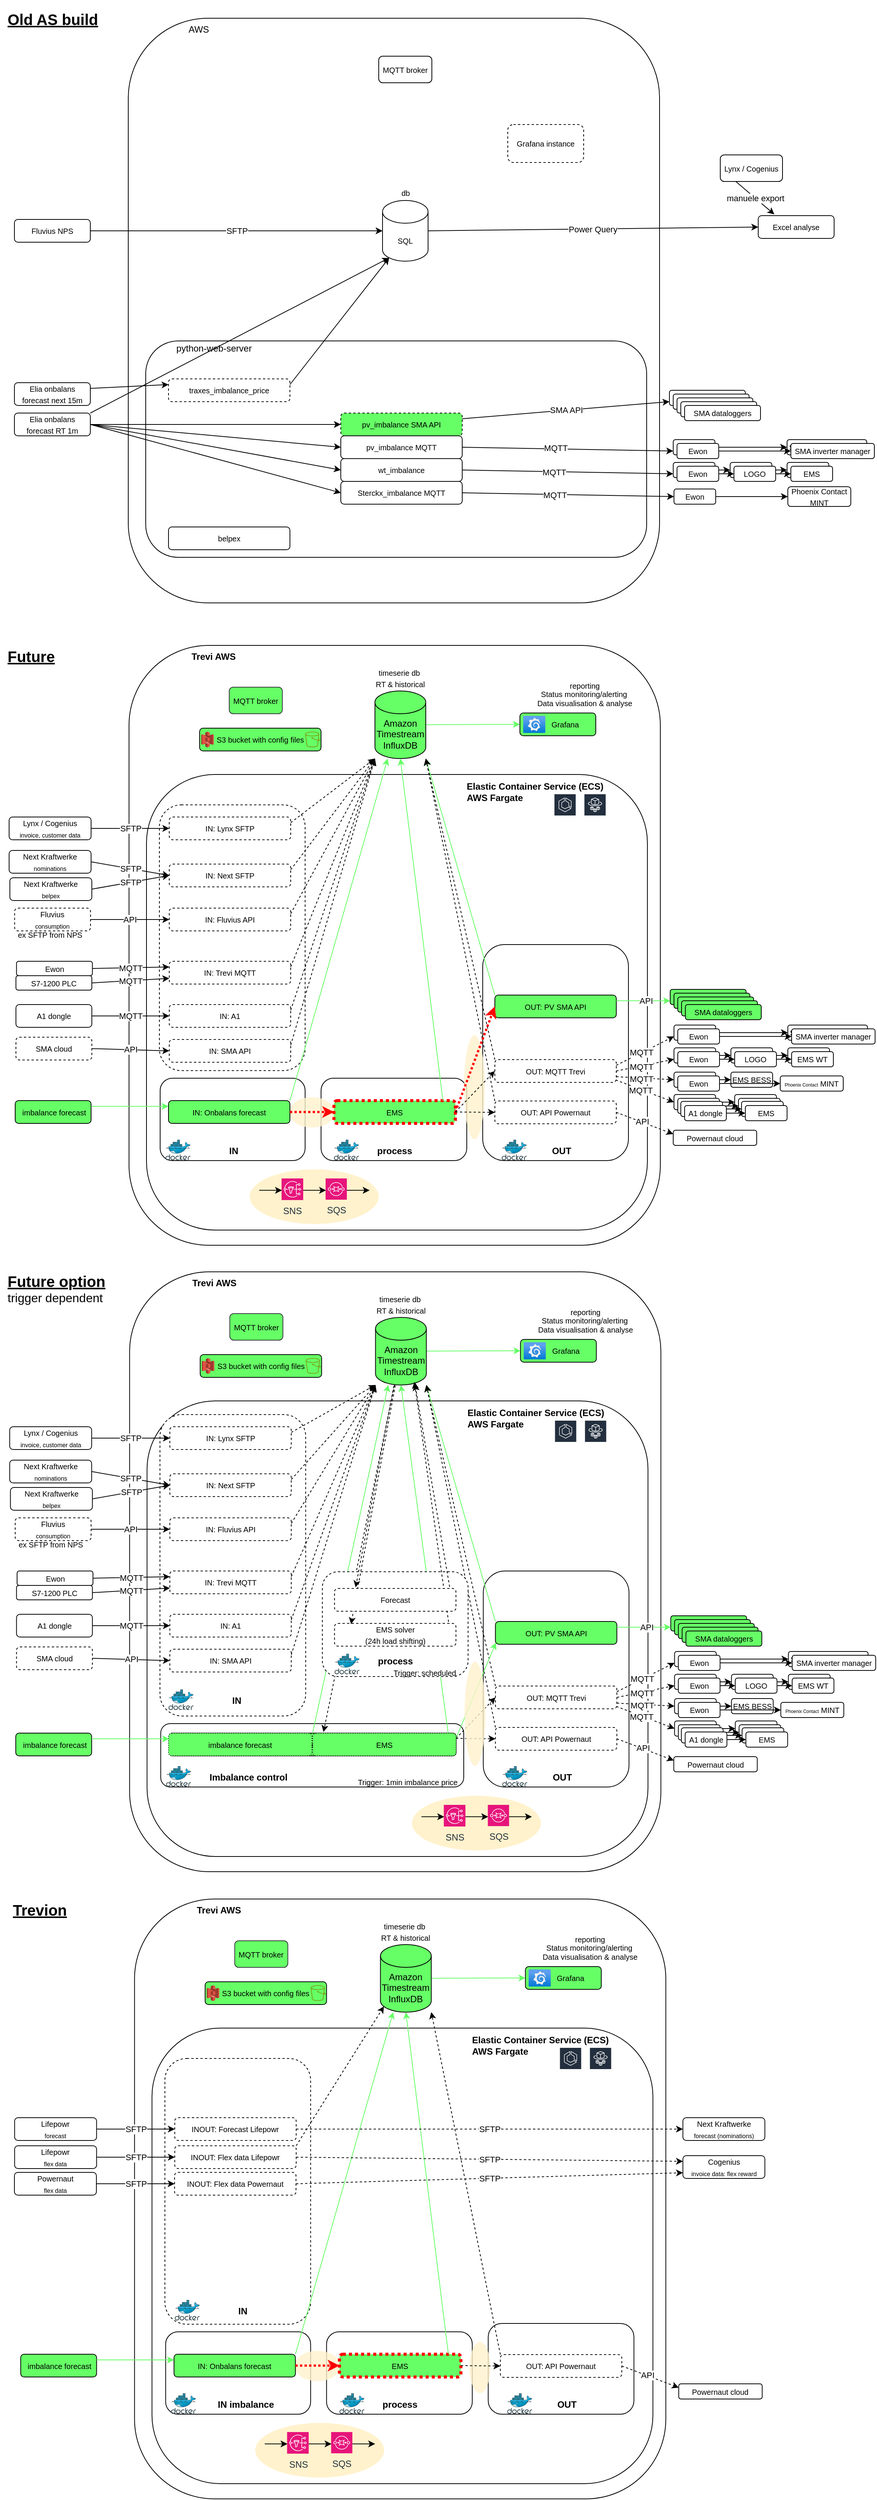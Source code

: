 <mxfile version="26.0.16">
  <diagram name="Pagina-1" id="ch-219JEEad0Wv71bElU">
    <mxGraphModel dx="1799" dy="936" grid="1" gridSize="10" guides="1" tooltips="1" connect="1" arrows="1" fold="1" page="1" pageScale="1" pageWidth="1169" pageHeight="827" math="0" shadow="0">
      <root>
        <mxCell id="0" />
        <mxCell id="1" parent="0" />
        <mxCell id="rswGfNqE7HVyRveE84aS-66" value="" style="rounded=1;whiteSpace=wrap;html=1;" parent="1" vertex="1">
          <mxGeometry x="169" y="850" width="700" height="790" as="geometry" />
        </mxCell>
        <mxCell id="rswGfNqE7HVyRveE84aS-75" value="" style="rounded=1;whiteSpace=wrap;html=1;" parent="1" vertex="1">
          <mxGeometry x="192" y="1020" width="660" height="600" as="geometry" />
        </mxCell>
        <mxCell id="rswGfNqE7HVyRveE84aS-121" value="" style="rounded=1;whiteSpace=wrap;html=1;" parent="1" vertex="1">
          <mxGeometry x="210" y="1420" width="191" height="108.5" as="geometry" />
        </mxCell>
        <mxCell id="r9gsJSX6RoqanbE3VTS2-17" value="" style="rounded=1;whiteSpace=wrap;html=1;" parent="1" vertex="1">
          <mxGeometry x="422" y="1420" width="192" height="108.5" as="geometry" />
        </mxCell>
        <mxCell id="r9gsJSX6RoqanbE3VTS2-19" value="" style="rounded=1;whiteSpace=wrap;html=1;" parent="1" vertex="1">
          <mxGeometry x="635" y="1244" width="192" height="284.5" as="geometry" />
        </mxCell>
        <mxCell id="KNUL4cX1r_U77rqQdTEB-2" value="" style="rounded=1;whiteSpace=wrap;html=1;" parent="1" vertex="1">
          <mxGeometry x="168" y="24" width="700" height="770" as="geometry" />
        </mxCell>
        <mxCell id="KNUL4cX1r_U77rqQdTEB-1" value="&lt;font style=&quot;font-size: 10px;&quot;&gt;SQL&lt;/font&gt;" style="shape=cylinder3;whiteSpace=wrap;html=1;boundedLbl=1;backgroundOutline=1;size=15;" parent="1" vertex="1">
          <mxGeometry x="503" y="264" width="60" height="80" as="geometry" />
        </mxCell>
        <mxCell id="KNUL4cX1r_U77rqQdTEB-3" value="AWS" style="text;html=1;align=center;verticalAlign=middle;whiteSpace=wrap;rounded=0;" parent="1" vertex="1">
          <mxGeometry x="231" y="24" width="60" height="30" as="geometry" />
        </mxCell>
        <mxCell id="KNUL4cX1r_U77rqQdTEB-7" value="&lt;font style=&quot;font-size: 10px;&quot;&gt;Excel analyse&lt;/font&gt;" style="rounded=1;whiteSpace=wrap;html=1;" parent="1" vertex="1">
          <mxGeometry x="998" y="284" width="100" height="30" as="geometry" />
        </mxCell>
        <mxCell id="KNUL4cX1r_U77rqQdTEB-8" value="&lt;font style=&quot;font-size: 10px;&quot;&gt;Fluvius NPS&lt;/font&gt;" style="rounded=1;whiteSpace=wrap;html=1;" parent="1" vertex="1">
          <mxGeometry x="18" y="289" width="100" height="30" as="geometry" />
        </mxCell>
        <mxCell id="rswGfNqE7HVyRveE84aS-2" value="SFTP" style="endArrow=classic;html=1;rounded=0;entryX=0;entryY=0.5;entryDx=0;entryDy=0;entryPerimeter=0;exitX=1;exitY=0.5;exitDx=0;exitDy=0;" parent="1" source="KNUL4cX1r_U77rqQdTEB-8" target="KNUL4cX1r_U77rqQdTEB-1" edge="1">
          <mxGeometry width="50" height="50" relative="1" as="geometry">
            <mxPoint x="248" y="284" as="sourcePoint" />
            <mxPoint x="538" y="254" as="targetPoint" />
          </mxGeometry>
        </mxCell>
        <mxCell id="r9gsJSX6RoqanbE3VTS2-50" value="" style="ellipse;whiteSpace=wrap;html=1;fillColor=#FFF2CC;strokeColor=none;opacity=80;" parent="1" vertex="1">
          <mxGeometry x="380" y="1445" width="60" height="40" as="geometry" />
        </mxCell>
        <mxCell id="rswGfNqE7HVyRveE84aS-3" value="Power Query" style="endArrow=classic;html=1;rounded=0;exitX=1;exitY=0.5;exitDx=0;exitDy=0;exitPerimeter=0;entryX=0;entryY=0.5;entryDx=0;entryDy=0;" parent="1" source="KNUL4cX1r_U77rqQdTEB-1" target="KNUL4cX1r_U77rqQdTEB-7" edge="1">
          <mxGeometry x="-0.0" width="50" height="50" relative="1" as="geometry">
            <mxPoint x="868" y="294" as="sourcePoint" />
            <mxPoint x="918" y="244" as="targetPoint" />
            <mxPoint as="offset" />
          </mxGeometry>
        </mxCell>
        <mxCell id="rswGfNqE7HVyRveE84aS-8" value="&lt;font style=&quot;font-size: 10px;&quot;&gt;Grafana instance&lt;/font&gt;" style="rounded=1;whiteSpace=wrap;html=1;dashed=1;" parent="1" vertex="1">
          <mxGeometry x="668" y="164" width="100" height="50" as="geometry" />
        </mxCell>
        <mxCell id="rswGfNqE7HVyRveE84aS-9" value="" style="rounded=1;whiteSpace=wrap;html=1;" parent="1" vertex="1">
          <mxGeometry x="191" y="449" width="660" height="285" as="geometry" />
        </mxCell>
        <mxCell id="rswGfNqE7HVyRveE84aS-10" value="python-web-server" style="text;html=1;align=center;verticalAlign=middle;whiteSpace=wrap;rounded=0;" parent="1" vertex="1">
          <mxGeometry x="221" y="444" width="120" height="30" as="geometry" />
        </mxCell>
        <mxCell id="rswGfNqE7HVyRveE84aS-14" value="&lt;font style=&quot;font-size: 10px;&quot;&gt;belpex&lt;/font&gt;" style="rounded=1;whiteSpace=wrap;html=1;" parent="1" vertex="1">
          <mxGeometry x="221" y="694" width="160" height="30" as="geometry" />
        </mxCell>
        <mxCell id="rswGfNqE7HVyRveE84aS-16" value="&lt;div&gt;&lt;span style=&quot;font-size: 10px;&quot;&gt;pv_imbalance SMA API&lt;/span&gt;&lt;/div&gt;" style="rounded=1;whiteSpace=wrap;html=1;dashed=1;fillColor=#66FF66;" parent="1" vertex="1">
          <mxGeometry x="448" y="544" width="160" height="30" as="geometry" />
        </mxCell>
        <mxCell id="rswGfNqE7HVyRveE84aS-17" value="&lt;div&gt;&lt;span style=&quot;font-size: 10px;&quot;&gt;wt_imbalance&lt;/span&gt;&lt;/div&gt;" style="rounded=1;whiteSpace=wrap;html=1;" parent="1" vertex="1">
          <mxGeometry x="448" y="604" width="160" height="30" as="geometry" />
        </mxCell>
        <mxCell id="rswGfNqE7HVyRveE84aS-18" value="&lt;font style=&quot;font-size: 10px;&quot;&gt;MQTT broker&lt;/font&gt;" style="rounded=1;whiteSpace=wrap;html=1;" parent="1" vertex="1">
          <mxGeometry x="498" y="74" width="70" height="35" as="geometry" />
        </mxCell>
        <mxCell id="rswGfNqE7HVyRveE84aS-21" value="&lt;font style=&quot;font-size: 10px;&quot;&gt;traxes_imbalance_price&lt;/font&gt;" style="rounded=1;whiteSpace=wrap;html=1;dashed=1;" parent="1" vertex="1">
          <mxGeometry x="221" y="499" width="160" height="30" as="geometry" />
        </mxCell>
        <mxCell id="rswGfNqE7HVyRveE84aS-24" value="&lt;font style=&quot;font-size: 10px;&quot;&gt;Elia onbalans forecast RT 1m&lt;/font&gt;" style="rounded=1;whiteSpace=wrap;html=1;" parent="1" vertex="1">
          <mxGeometry x="18" y="544" width="100" height="30" as="geometry" />
        </mxCell>
        <mxCell id="rswGfNqE7HVyRveE84aS-25" value="" style="endArrow=classic;html=1;rounded=0;exitX=1;exitY=0.25;exitDx=0;exitDy=0;entryX=0;entryY=0.25;entryDx=0;entryDy=0;" parent="1" source="VrljPDt0W4JhfJKuqfeu-1" target="rswGfNqE7HVyRveE84aS-21" edge="1">
          <mxGeometry width="50" height="50" relative="1" as="geometry">
            <mxPoint x="558" y="544" as="sourcePoint" />
            <mxPoint x="608" y="494" as="targetPoint" />
          </mxGeometry>
        </mxCell>
        <mxCell id="rswGfNqE7HVyRveE84aS-26" value="" style="endArrow=classic;html=1;rounded=0;exitX=1;exitY=0.5;exitDx=0;exitDy=0;entryX=0;entryY=0.5;entryDx=0;entryDy=0;" parent="1" source="rswGfNqE7HVyRveE84aS-24" target="rswGfNqE7HVyRveE84aS-16" edge="1">
          <mxGeometry width="50" height="50" relative="1" as="geometry">
            <mxPoint x="558" y="544" as="sourcePoint" />
            <mxPoint x="608" y="494" as="targetPoint" />
          </mxGeometry>
        </mxCell>
        <mxCell id="rswGfNqE7HVyRveE84aS-27" value="&lt;font style=&quot;font-size: 10px;&quot;&gt;SMA datalogger&lt;/font&gt;" style="rounded=1;whiteSpace=wrap;html=1;" parent="1" vertex="1">
          <mxGeometry x="881" y="514" width="100" height="20" as="geometry" />
        </mxCell>
        <mxCell id="rswGfNqE7HVyRveE84aS-28" value="SMA API" style="endArrow=classic;html=1;rounded=0;exitX=1;exitY=0.25;exitDx=0;exitDy=0;entryX=0;entryY=0.75;entryDx=0;entryDy=0;" parent="1" source="rswGfNqE7HVyRveE84aS-16" target="rswGfNqE7HVyRveE84aS-27" edge="1">
          <mxGeometry width="50" height="50" relative="1" as="geometry">
            <mxPoint x="551" y="514" as="sourcePoint" />
            <mxPoint x="601" y="464" as="targetPoint" />
          </mxGeometry>
        </mxCell>
        <mxCell id="rswGfNqE7HVyRveE84aS-29" value="&lt;font style=&quot;font-size: 10px;&quot;&gt;SMA datalogger&lt;/font&gt;" style="rounded=1;whiteSpace=wrap;html=1;" parent="1" vertex="1">
          <mxGeometry x="886" y="519" width="100" height="20" as="geometry" />
        </mxCell>
        <mxCell id="rswGfNqE7HVyRveE84aS-30" value="&lt;font style=&quot;font-size: 10px;&quot;&gt;SMA datalogger&lt;/font&gt;" style="rounded=1;whiteSpace=wrap;html=1;" parent="1" vertex="1">
          <mxGeometry x="891" y="524" width="100" height="20" as="geometry" />
        </mxCell>
        <mxCell id="rswGfNqE7HVyRveE84aS-32" value="&lt;font style=&quot;font-size: 10px;&quot;&gt;SMA datalogger&lt;/font&gt;" style="rounded=1;whiteSpace=wrap;html=1;" parent="1" vertex="1">
          <mxGeometry x="896" y="529" width="100" height="20" as="geometry" />
        </mxCell>
        <mxCell id="rswGfNqE7HVyRveE84aS-31" value="&lt;font style=&quot;font-size: 10px;&quot;&gt;SMA dataloggers&lt;/font&gt;" style="rounded=1;whiteSpace=wrap;html=1;" parent="1" vertex="1">
          <mxGeometry x="901" y="534" width="100" height="20" as="geometry" />
        </mxCell>
        <mxCell id="rswGfNqE7HVyRveE84aS-33" value="&lt;font style=&quot;font-size: 10px;&quot;&gt;Ewon&lt;/font&gt;" style="rounded=1;whiteSpace=wrap;html=1;" parent="1" vertex="1">
          <mxGeometry x="886" y="609" width="55" height="20" as="geometry" />
        </mxCell>
        <mxCell id="rswGfNqE7HVyRveE84aS-34" value="&lt;font style=&quot;font-size: 10px;&quot;&gt;LOGO&lt;/font&gt;" style="rounded=1;whiteSpace=wrap;html=1;" parent="1" vertex="1">
          <mxGeometry x="961" y="609" width="55" height="20" as="geometry" />
        </mxCell>
        <mxCell id="rswGfNqE7HVyRveE84aS-35" value="" style="endArrow=classic;html=1;rounded=0;exitX=1;exitY=0.5;exitDx=0;exitDy=0;entryX=0;entryY=0.75;entryDx=0;entryDy=0;" parent="1" source="rswGfNqE7HVyRveE84aS-17" target="rswGfNqE7HVyRveE84aS-33" edge="1">
          <mxGeometry width="50" height="50" relative="1" as="geometry">
            <mxPoint x="641" y="484" as="sourcePoint" />
            <mxPoint x="881" y="624" as="targetPoint" />
          </mxGeometry>
        </mxCell>
        <mxCell id="rswGfNqE7HVyRveE84aS-49" value="MQTT" style="edgeLabel;html=1;align=center;verticalAlign=middle;resizable=0;points=[];" parent="rswGfNqE7HVyRveE84aS-35" vertex="1" connectable="0">
          <mxGeometry x="-0.13" y="-1" relative="1" as="geometry">
            <mxPoint as="offset" />
          </mxGeometry>
        </mxCell>
        <mxCell id="rswGfNqE7HVyRveE84aS-36" value="" style="endArrow=classic;html=1;rounded=0;exitX=1;exitY=0.5;exitDx=0;exitDy=0;entryX=0;entryY=0.5;entryDx=0;entryDy=0;" parent="1" source="rswGfNqE7HVyRveE84aS-33" target="rswGfNqE7HVyRveE84aS-34" edge="1">
          <mxGeometry width="50" height="50" relative="1" as="geometry">
            <mxPoint x="641" y="484" as="sourcePoint" />
            <mxPoint x="691" y="434" as="targetPoint" />
          </mxGeometry>
        </mxCell>
        <mxCell id="rswGfNqE7HVyRveE84aS-37" value="&lt;font style=&quot;font-size: 10px;&quot;&gt;Ewon&lt;/font&gt;" style="rounded=1;whiteSpace=wrap;html=1;" parent="1" vertex="1">
          <mxGeometry x="891" y="614" width="55" height="20" as="geometry" />
        </mxCell>
        <mxCell id="rswGfNqE7HVyRveE84aS-39" value="" style="endArrow=classic;html=1;rounded=0;exitX=1;exitY=0.5;exitDx=0;exitDy=0;entryX=0;entryY=0.5;entryDx=0;entryDy=0;" parent="1" source="rswGfNqE7HVyRveE84aS-37" target="rswGfNqE7HVyRveE84aS-38" edge="1">
          <mxGeometry width="50" height="50" relative="1" as="geometry">
            <mxPoint x="646" y="489" as="sourcePoint" />
            <mxPoint x="696" y="439" as="targetPoint" />
          </mxGeometry>
        </mxCell>
        <mxCell id="rswGfNqE7HVyRveE84aS-40" value="&lt;div&gt;&lt;span style=&quot;font-size: 10px;&quot;&gt;pv_imbalance MQTT&lt;/span&gt;&lt;/div&gt;" style="rounded=1;whiteSpace=wrap;html=1;" parent="1" vertex="1">
          <mxGeometry x="448" y="574" width="160" height="30" as="geometry" />
        </mxCell>
        <mxCell id="rswGfNqE7HVyRveE84aS-41" value="&lt;font style=&quot;font-size: 10px;&quot;&gt;Ewon&lt;/font&gt;" style="rounded=1;whiteSpace=wrap;html=1;" parent="1" vertex="1">
          <mxGeometry x="886" y="579" width="55" height="20" as="geometry" />
        </mxCell>
        <mxCell id="rswGfNqE7HVyRveE84aS-43" value="" style="endArrow=classic;html=1;rounded=0;exitX=1;exitY=0.5;exitDx=0;exitDy=0;entryX=0;entryY=0.75;entryDx=0;entryDy=0;" parent="1" source="rswGfNqE7HVyRveE84aS-40" target="rswGfNqE7HVyRveE84aS-41" edge="1">
          <mxGeometry width="50" height="50" relative="1" as="geometry">
            <mxPoint x="641" y="454" as="sourcePoint" />
            <mxPoint x="881" y="594" as="targetPoint" />
          </mxGeometry>
        </mxCell>
        <mxCell id="rswGfNqE7HVyRveE84aS-48" value="MQTT" style="edgeLabel;html=1;align=center;verticalAlign=middle;resizable=0;points=[];" parent="rswGfNqE7HVyRveE84aS-43" vertex="1" connectable="0">
          <mxGeometry x="-0.119" y="1" relative="1" as="geometry">
            <mxPoint as="offset" />
          </mxGeometry>
        </mxCell>
        <mxCell id="rswGfNqE7HVyRveE84aS-44" value="" style="endArrow=classic;html=1;rounded=0;exitX=1;exitY=0.5;exitDx=0;exitDy=0;entryX=0;entryY=0.5;entryDx=0;entryDy=0;" parent="1" source="rswGfNqE7HVyRveE84aS-41" target="rswGfNqE7HVyRveE84aS-55" edge="1">
          <mxGeometry width="50" height="50" relative="1" as="geometry">
            <mxPoint x="641" y="454" as="sourcePoint" />
            <mxPoint x="961" y="589" as="targetPoint" />
          </mxGeometry>
        </mxCell>
        <mxCell id="rswGfNqE7HVyRveE84aS-45" value="&lt;font style=&quot;font-size: 10px;&quot;&gt;Ewon&lt;/font&gt;" style="rounded=1;whiteSpace=wrap;html=1;" parent="1" vertex="1">
          <mxGeometry x="891" y="584" width="55" height="20" as="geometry" />
        </mxCell>
        <mxCell id="rswGfNqE7HVyRveE84aS-50" value="&lt;font style=&quot;font-size: 10px;&quot;&gt;EMS&lt;/font&gt;" style="rounded=1;whiteSpace=wrap;html=1;" parent="1" vertex="1">
          <mxGeometry x="1036" y="609" width="55" height="20" as="geometry" />
        </mxCell>
        <mxCell id="rswGfNqE7HVyRveE84aS-51" value="" style="endArrow=classic;html=1;rounded=0;exitX=1;exitY=0.5;exitDx=0;exitDy=0;entryX=0;entryY=0.5;entryDx=0;entryDy=0;" parent="1" source="rswGfNqE7HVyRveE84aS-34" target="rswGfNqE7HVyRveE84aS-50" edge="1">
          <mxGeometry width="50" height="50" relative="1" as="geometry">
            <mxPoint x="1016" y="619" as="sourcePoint" />
            <mxPoint x="766" y="434" as="targetPoint" />
          </mxGeometry>
        </mxCell>
        <mxCell id="rswGfNqE7HVyRveE84aS-52" value="&lt;font style=&quot;font-size: 10px;&quot;&gt;EMS&lt;/font&gt;" style="rounded=1;whiteSpace=wrap;html=1;" parent="1" vertex="1">
          <mxGeometry x="1041" y="614" width="55" height="20" as="geometry" />
        </mxCell>
        <mxCell id="rswGfNqE7HVyRveE84aS-53" value="" style="endArrow=classic;html=1;rounded=0;exitX=1;exitY=0.5;exitDx=0;exitDy=0;entryX=0;entryY=0.5;entryDx=0;entryDy=0;" parent="1" source="rswGfNqE7HVyRveE84aS-38" target="rswGfNqE7HVyRveE84aS-52" edge="1">
          <mxGeometry width="50" height="50" relative="1" as="geometry">
            <mxPoint x="1021" y="624" as="sourcePoint" />
            <mxPoint x="771" y="439" as="targetPoint" />
          </mxGeometry>
        </mxCell>
        <mxCell id="rswGfNqE7HVyRveE84aS-38" value="&lt;font style=&quot;font-size: 10px;&quot;&gt;LOGO&lt;/font&gt;" style="rounded=1;whiteSpace=wrap;html=1;" parent="1" vertex="1">
          <mxGeometry x="966" y="614" width="55" height="20" as="geometry" />
        </mxCell>
        <mxCell id="rswGfNqE7HVyRveE84aS-55" value="&lt;span style=&quot;font-size: 10px;&quot;&gt;SMA inverter manager&lt;/span&gt;" style="rounded=1;whiteSpace=wrap;html=1;" parent="1" vertex="1">
          <mxGeometry x="1036" y="579" width="105" height="20" as="geometry" />
        </mxCell>
        <mxCell id="rswGfNqE7HVyRveE84aS-57" value="&lt;font style=&quot;font-size: 10px;&quot;&gt;SMA inverter manager&lt;/font&gt;" style="rounded=1;whiteSpace=wrap;html=1;" parent="1" vertex="1">
          <mxGeometry x="1041" y="584" width="110" height="20" as="geometry" />
        </mxCell>
        <mxCell id="rswGfNqE7HVyRveE84aS-47" value="" style="endArrow=classic;html=1;rounded=0;exitX=1;exitY=0.5;exitDx=0;exitDy=0;entryX=0;entryY=0.5;entryDx=0;entryDy=0;" parent="1" source="rswGfNqE7HVyRveE84aS-45" target="rswGfNqE7HVyRveE84aS-57" edge="1">
          <mxGeometry width="50" height="50" relative="1" as="geometry">
            <mxPoint x="646" y="459" as="sourcePoint" />
            <mxPoint x="966" y="594" as="targetPoint" />
          </mxGeometry>
        </mxCell>
        <mxCell id="rswGfNqE7HVyRveE84aS-61" value="" style="endArrow=classic;html=1;rounded=0;exitX=1;exitY=0.5;exitDx=0;exitDy=0;entryX=0;entryY=0.5;entryDx=0;entryDy=0;" parent="1" source="rswGfNqE7HVyRveE84aS-24" target="rswGfNqE7HVyRveE84aS-40" edge="1">
          <mxGeometry width="50" height="50" relative="1" as="geometry">
            <mxPoint x="541" y="444" as="sourcePoint" />
            <mxPoint x="591" y="394" as="targetPoint" />
          </mxGeometry>
        </mxCell>
        <mxCell id="rswGfNqE7HVyRveE84aS-62" value="" style="endArrow=classic;html=1;rounded=0;exitX=1;exitY=0.5;exitDx=0;exitDy=0;entryX=0;entryY=0.5;entryDx=0;entryDy=0;" parent="1" source="rswGfNqE7HVyRveE84aS-24" target="rswGfNqE7HVyRveE84aS-17" edge="1">
          <mxGeometry width="50" height="50" relative="1" as="geometry">
            <mxPoint x="541" y="444" as="sourcePoint" />
            <mxPoint x="591" y="394" as="targetPoint" />
          </mxGeometry>
        </mxCell>
        <mxCell id="rswGfNqE7HVyRveE84aS-64" value="&lt;font style=&quot;font-size: 10px;&quot;&gt;db&lt;/font&gt;" style="text;html=1;align=center;verticalAlign=middle;whiteSpace=wrap;rounded=0;" parent="1" vertex="1">
          <mxGeometry x="496.5" y="239" width="73" height="30" as="geometry" />
        </mxCell>
        <mxCell id="rswGfNqE7HVyRveE84aS-68" value="Trevi AWS" style="text;html=1;align=center;verticalAlign=middle;whiteSpace=wrap;rounded=0;fontStyle=1" parent="1" vertex="1">
          <mxGeometry x="241" y="850" width="79" height="30" as="geometry" />
        </mxCell>
        <mxCell id="rswGfNqE7HVyRveE84aS-69" value="&lt;font style=&quot;font-size: 10px;&quot;&gt;&amp;nbsp; &amp;nbsp; &amp;nbsp; &amp;nbsp;Grafana&lt;/font&gt;" style="rounded=1;whiteSpace=wrap;html=1;fillColor=#66FF66;" parent="1" vertex="1">
          <mxGeometry x="684" y="939" width="100" height="30" as="geometry" />
        </mxCell>
        <mxCell id="rswGfNqE7HVyRveE84aS-70" value="&lt;font style=&quot;font-size: 10px;&quot;&gt;Fluvius&lt;/font&gt;&lt;div&gt;&lt;font style=&quot;font-size: 8px;&quot;&gt;consumption&lt;/font&gt;&lt;/div&gt;" style="rounded=1;whiteSpace=wrap;html=1;dashed=1;" parent="1" vertex="1">
          <mxGeometry x="18.25" y="1196" width="100" height="30" as="geometry" />
        </mxCell>
        <mxCell id="rswGfNqE7HVyRveE84aS-72" value="" style="endArrow=classic;html=1;rounded=0;entryX=0;entryY=0.5;entryDx=0;entryDy=0;strokeColor=#66FF66;" parent="1" source="rswGfNqE7HVyRveE84aS-152" target="rswGfNqE7HVyRveE84aS-69" edge="1">
          <mxGeometry x="-0.0" width="50" height="50" relative="1" as="geometry">
            <mxPoint x="651" y="1089" as="sourcePoint" />
            <mxPoint x="919" y="1029" as="targetPoint" />
            <mxPoint as="offset" />
          </mxGeometry>
        </mxCell>
        <mxCell id="rswGfNqE7HVyRveE84aS-73" value="&lt;font style=&quot;font-size: 10px;&quot;&gt;A1 dongle&lt;/font&gt;" style="rounded=1;whiteSpace=wrap;html=1;" parent="1" vertex="1">
          <mxGeometry x="20" y="1323" width="100" height="30" as="geometry" />
        </mxCell>
        <mxCell id="rswGfNqE7HVyRveE84aS-74" value="&lt;div&gt;&lt;font style=&quot;font-size: 10px;&quot;&gt;Data visualisation &amp;amp; analyse&lt;/font&gt;&lt;/div&gt;" style="rounded=1;whiteSpace=wrap;html=1;dashed=1;strokeColor=none;" parent="1" vertex="1">
          <mxGeometry x="704" y="919" width="131" height="14" as="geometry" />
        </mxCell>
        <mxCell id="rswGfNqE7HVyRveE84aS-80" value="&lt;font style=&quot;font-size: 10px;&quot;&gt;MQTT broker&lt;/font&gt;" style="rounded=1;whiteSpace=wrap;html=1;fillColor=light-dark(#66ff66, #203a00);strokeColor=#36393d;" parent="1" vertex="1">
          <mxGeometry x="301" y="905" width="70" height="35" as="geometry" />
        </mxCell>
        <mxCell id="rswGfNqE7HVyRveE84aS-84" value="&lt;font style=&quot;font-size: 10px;&quot;&gt;&amp;nbsp;imbalance forecast&lt;/font&gt;" style="rounded=1;whiteSpace=wrap;html=1;fillColor=#66FF66;" parent="1" vertex="1">
          <mxGeometry x="19" y="1449.5" width="100" height="30" as="geometry" />
        </mxCell>
        <mxCell id="rswGfNqE7HVyRveE84aS-87" value="&lt;font style=&quot;font-size: 10px;&quot;&gt;SMA datalogger&lt;/font&gt;" style="rounded=1;whiteSpace=wrap;html=1;fillColor=#66FF66;" parent="1" vertex="1">
          <mxGeometry x="882" y="1303" width="100" height="20" as="geometry" />
        </mxCell>
        <mxCell id="rswGfNqE7HVyRveE84aS-89" value="&lt;font style=&quot;font-size: 10px;&quot;&gt;SMA datalogger&lt;/font&gt;" style="rounded=1;whiteSpace=wrap;html=1;fillColor=#66FF66;" parent="1" vertex="1">
          <mxGeometry x="887" y="1308" width="100" height="20" as="geometry" />
        </mxCell>
        <mxCell id="rswGfNqE7HVyRveE84aS-90" value="&lt;font style=&quot;font-size: 10px;&quot;&gt;SMA datalogger&lt;/font&gt;" style="rounded=1;whiteSpace=wrap;html=1;fillColor=#66FF66;" parent="1" vertex="1">
          <mxGeometry x="892" y="1313" width="100" height="20" as="geometry" />
        </mxCell>
        <mxCell id="rswGfNqE7HVyRveE84aS-91" value="&lt;font style=&quot;font-size: 10px;&quot;&gt;SMA datalogger&lt;/font&gt;" style="rounded=1;whiteSpace=wrap;html=1;fillColor=#66FF66;" parent="1" vertex="1">
          <mxGeometry x="897" y="1318" width="100" height="20" as="geometry" />
        </mxCell>
        <mxCell id="rswGfNqE7HVyRveE84aS-92" value="&lt;font style=&quot;font-size: 10px;&quot;&gt;SMA dataloggers&lt;/font&gt;" style="rounded=1;whiteSpace=wrap;html=1;fillColor=#66FF66;" parent="1" vertex="1">
          <mxGeometry x="902" y="1323" width="100" height="20" as="geometry" />
        </mxCell>
        <mxCell id="rswGfNqE7HVyRveE84aS-93" value="&lt;font style=&quot;font-size: 10px;&quot;&gt;Ewon&lt;/font&gt;" style="rounded=1;whiteSpace=wrap;html=1;" parent="1" vertex="1">
          <mxGeometry x="887" y="1380" width="55" height="20" as="geometry" />
        </mxCell>
        <mxCell id="rswGfNqE7HVyRveE84aS-94" value="&lt;font style=&quot;font-size: 10px;&quot;&gt;LOGO&lt;/font&gt;" style="rounded=1;whiteSpace=wrap;html=1;" parent="1" vertex="1">
          <mxGeometry x="962" y="1380" width="55" height="20" as="geometry" />
        </mxCell>
        <mxCell id="rswGfNqE7HVyRveE84aS-97" value="" style="endArrow=classic;html=1;rounded=0;exitX=1;exitY=0.5;exitDx=0;exitDy=0;entryX=0;entryY=0.5;entryDx=0;entryDy=0;" parent="1" source="rswGfNqE7HVyRveE84aS-93" target="rswGfNqE7HVyRveE84aS-94" edge="1">
          <mxGeometry width="50" height="50" relative="1" as="geometry">
            <mxPoint x="642" y="1255" as="sourcePoint" />
            <mxPoint x="692" y="1205" as="targetPoint" />
          </mxGeometry>
        </mxCell>
        <mxCell id="rswGfNqE7HVyRveE84aS-98" value="&lt;font style=&quot;font-size: 10px;&quot;&gt;Ewon&lt;/font&gt;" style="rounded=1;whiteSpace=wrap;html=1;" parent="1" vertex="1">
          <mxGeometry x="892" y="1385" width="55" height="20" as="geometry" />
        </mxCell>
        <mxCell id="rswGfNqE7HVyRveE84aS-99" value="" style="endArrow=classic;html=1;rounded=0;exitX=1;exitY=0.5;exitDx=0;exitDy=0;entryX=0;entryY=0.5;entryDx=0;entryDy=0;" parent="1" source="rswGfNqE7HVyRveE84aS-98" target="rswGfNqE7HVyRveE84aS-110" edge="1">
          <mxGeometry width="50" height="50" relative="1" as="geometry">
            <mxPoint x="647" y="1260" as="sourcePoint" />
            <mxPoint x="697" y="1210" as="targetPoint" />
          </mxGeometry>
        </mxCell>
        <mxCell id="rswGfNqE7HVyRveE84aS-101" value="&lt;font style=&quot;font-size: 10px;&quot;&gt;Ewon&lt;/font&gt;" style="rounded=1;whiteSpace=wrap;html=1;" parent="1" vertex="1">
          <mxGeometry x="887" y="1350" width="55" height="20" as="geometry" />
        </mxCell>
        <mxCell id="rswGfNqE7HVyRveE84aS-104" value="" style="endArrow=classic;html=1;rounded=0;exitX=1;exitY=0.5;exitDx=0;exitDy=0;entryX=0;entryY=0.5;entryDx=0;entryDy=0;" parent="1" source="rswGfNqE7HVyRveE84aS-101" target="rswGfNqE7HVyRveE84aS-112" edge="1">
          <mxGeometry width="50" height="50" relative="1" as="geometry">
            <mxPoint x="642" y="1225" as="sourcePoint" />
            <mxPoint x="962" y="1360" as="targetPoint" />
          </mxGeometry>
        </mxCell>
        <mxCell id="rswGfNqE7HVyRveE84aS-105" value="&lt;font style=&quot;font-size: 10px;&quot;&gt;Ewon&lt;/font&gt;" style="rounded=1;whiteSpace=wrap;html=1;" parent="1" vertex="1">
          <mxGeometry x="892" y="1355" width="55" height="20" as="geometry" />
        </mxCell>
        <mxCell id="rswGfNqE7HVyRveE84aS-106" value="&lt;font style=&quot;font-size: 10px;&quot;&gt;EMS&lt;/font&gt;" style="rounded=1;whiteSpace=wrap;html=1;" parent="1" vertex="1">
          <mxGeometry x="1037" y="1380" width="55" height="20" as="geometry" />
        </mxCell>
        <mxCell id="rswGfNqE7HVyRveE84aS-107" value="" style="endArrow=classic;html=1;rounded=0;exitX=1;exitY=0.5;exitDx=0;exitDy=0;entryX=0;entryY=0.5;entryDx=0;entryDy=0;" parent="1" source="rswGfNqE7HVyRveE84aS-94" target="rswGfNqE7HVyRveE84aS-106" edge="1">
          <mxGeometry width="50" height="50" relative="1" as="geometry">
            <mxPoint x="1017" y="1390" as="sourcePoint" />
            <mxPoint x="767" y="1205" as="targetPoint" />
          </mxGeometry>
        </mxCell>
        <mxCell id="rswGfNqE7HVyRveE84aS-108" value="&lt;font style=&quot;font-size: 10px;&quot;&gt;EMS WT&lt;/font&gt;" style="rounded=1;whiteSpace=wrap;html=1;" parent="1" vertex="1">
          <mxGeometry x="1042" y="1385" width="55" height="20" as="geometry" />
        </mxCell>
        <mxCell id="rswGfNqE7HVyRveE84aS-109" value="" style="endArrow=classic;html=1;rounded=0;exitX=1;exitY=0.5;exitDx=0;exitDy=0;entryX=0;entryY=0.5;entryDx=0;entryDy=0;" parent="1" source="rswGfNqE7HVyRveE84aS-110" target="rswGfNqE7HVyRveE84aS-108" edge="1">
          <mxGeometry width="50" height="50" relative="1" as="geometry">
            <mxPoint x="1022" y="1395" as="sourcePoint" />
            <mxPoint x="772" y="1210" as="targetPoint" />
          </mxGeometry>
        </mxCell>
        <mxCell id="rswGfNqE7HVyRveE84aS-110" value="&lt;font style=&quot;font-size: 10px;&quot;&gt;LOGO&lt;/font&gt;" style="rounded=1;whiteSpace=wrap;html=1;" parent="1" vertex="1">
          <mxGeometry x="967" y="1385" width="55" height="20" as="geometry" />
        </mxCell>
        <mxCell id="rswGfNqE7HVyRveE84aS-112" value="&lt;span style=&quot;font-size: 10px;&quot;&gt;SMA inverter manager&lt;/span&gt;" style="rounded=1;whiteSpace=wrap;html=1;" parent="1" vertex="1">
          <mxGeometry x="1037" y="1350" width="105" height="20" as="geometry" />
        </mxCell>
        <mxCell id="rswGfNqE7HVyRveE84aS-114" value="&lt;font style=&quot;font-size: 10px;&quot;&gt;SMA inverter manager&lt;/font&gt;" style="rounded=1;whiteSpace=wrap;html=1;" parent="1" vertex="1">
          <mxGeometry x="1042" y="1355" width="110" height="20" as="geometry" />
        </mxCell>
        <mxCell id="rswGfNqE7HVyRveE84aS-117" value="" style="endArrow=classic;html=1;rounded=0;exitX=1;exitY=0.5;exitDx=0;exitDy=0;" parent="1" source="rswGfNqE7HVyRveE84aS-105" target="rswGfNqE7HVyRveE84aS-114" edge="1">
          <mxGeometry width="50" height="50" relative="1" as="geometry">
            <mxPoint x="647" y="1230" as="sourcePoint" />
            <mxPoint x="967" y="1365" as="targetPoint" />
          </mxGeometry>
        </mxCell>
        <mxCell id="rswGfNqE7HVyRveE84aS-120" value="&lt;span style=&quot;font-size: 10px;&quot;&gt;timeserie db&amp;nbsp;&lt;/span&gt;&lt;div&gt;&lt;span style=&quot;font-size: 10px;&quot;&gt;RT &amp;amp; historical&lt;/span&gt;&lt;/div&gt;" style="text;html=1;align=center;verticalAlign=middle;whiteSpace=wrap;rounded=0;" parent="1" vertex="1">
          <mxGeometry x="490" y="878" width="73" height="30" as="geometry" />
        </mxCell>
        <mxCell id="rswGfNqE7HVyRveE84aS-78" value="&lt;div&gt;&lt;span style=&quot;font-size: 10px;&quot;&gt;OUT: PV SMA API&lt;/span&gt;&lt;/div&gt;" style="rounded=1;whiteSpace=wrap;html=1;fillColor=#66FF66;" parent="1" vertex="1">
          <mxGeometry x="651" y="1310.5" width="160" height="30" as="geometry" />
        </mxCell>
        <mxCell id="rswGfNqE7HVyRveE84aS-79" value="&lt;div&gt;&lt;span style=&quot;font-size: 10px;&quot;&gt;OUT: MQTT Trevi&lt;/span&gt;&lt;/div&gt;" style="rounded=1;whiteSpace=wrap;html=1;dashed=1;" parent="1" vertex="1">
          <mxGeometry x="651" y="1395.5" width="160" height="30" as="geometry" />
        </mxCell>
        <mxCell id="rswGfNqE7HVyRveE84aS-85" value="" style="endArrow=classic;html=1;rounded=0;exitX=1;exitY=0.25;exitDx=0;exitDy=0;entryX=0;entryY=0.25;entryDx=0;entryDy=0;fillColor=#66FF66;strokeColor=#66FF66;" parent="1" source="rswGfNqE7HVyRveE84aS-84" target="rswGfNqE7HVyRveE84aS-82" edge="1">
          <mxGeometry width="50" height="50" relative="1" as="geometry">
            <mxPoint x="559" y="1447" as="sourcePoint" />
            <mxPoint x="609" y="1397" as="targetPoint" />
          </mxGeometry>
        </mxCell>
        <mxCell id="rswGfNqE7HVyRveE84aS-88" value="API" style="endArrow=classic;html=1;rounded=0;exitX=1;exitY=0.25;exitDx=0;exitDy=0;entryX=0;entryY=0.75;entryDx=0;entryDy=0;strokeColor=#66FF66;" parent="1" source="rswGfNqE7HVyRveE84aS-78" target="rswGfNqE7HVyRveE84aS-87" edge="1">
          <mxGeometry x="0.099" width="50" height="50" relative="1" as="geometry">
            <mxPoint x="552" y="1303" as="sourcePoint" />
            <mxPoint x="602" y="1253" as="targetPoint" />
            <mxPoint as="offset" />
          </mxGeometry>
        </mxCell>
        <mxCell id="rswGfNqE7HVyRveE84aS-95" value="" style="endArrow=classic;html=1;rounded=0;exitX=1;exitY=0.5;exitDx=0;exitDy=0;entryX=0;entryY=0.75;entryDx=0;entryDy=0;dashed=1;" parent="1" source="rswGfNqE7HVyRveE84aS-79" target="rswGfNqE7HVyRveE84aS-93" edge="1">
          <mxGeometry width="50" height="50" relative="1" as="geometry">
            <mxPoint x="642" y="1273" as="sourcePoint" />
            <mxPoint x="882" y="1413" as="targetPoint" />
          </mxGeometry>
        </mxCell>
        <mxCell id="rswGfNqE7HVyRveE84aS-96" value="MQTT" style="edgeLabel;html=1;align=center;verticalAlign=middle;resizable=0;points=[];" parent="rswGfNqE7HVyRveE84aS-95" vertex="1" connectable="0">
          <mxGeometry x="-0.13" y="-1" relative="1" as="geometry">
            <mxPoint as="offset" />
          </mxGeometry>
        </mxCell>
        <mxCell id="rswGfNqE7HVyRveE84aS-102" value="" style="endArrow=classic;html=1;rounded=0;exitX=1;exitY=0.25;exitDx=0;exitDy=0;entryX=0;entryY=0.75;entryDx=0;entryDy=0;dashed=1;" parent="1" source="rswGfNqE7HVyRveE84aS-79" target="rswGfNqE7HVyRveE84aS-101" edge="1">
          <mxGeometry width="50" height="50" relative="1" as="geometry">
            <mxPoint x="811" y="1380.5" as="sourcePoint" />
            <mxPoint x="882" y="1383" as="targetPoint" />
          </mxGeometry>
        </mxCell>
        <mxCell id="rswGfNqE7HVyRveE84aS-103" value="MQTT" style="edgeLabel;html=1;align=center;verticalAlign=middle;resizable=0;points=[];" parent="rswGfNqE7HVyRveE84aS-102" vertex="1" connectable="0">
          <mxGeometry x="-0.119" y="1" relative="1" as="geometry">
            <mxPoint as="offset" />
          </mxGeometry>
        </mxCell>
        <mxCell id="rswGfNqE7HVyRveE84aS-82" value="&lt;span style=&quot;font-size: 10px;&quot;&gt;IN:&amp;nbsp;&lt;/span&gt;&lt;span style=&quot;font-size: 10px; background-color: initial;&quot;&gt;Onbalans forecast&lt;/span&gt;" style="rounded=1;whiteSpace=wrap;html=1;fillColor=#66FF66;" parent="1" vertex="1">
          <mxGeometry x="221" y="1449.5" width="160" height="30" as="geometry" />
        </mxCell>
        <mxCell id="rswGfNqE7HVyRveE84aS-123" value="&lt;div&gt;&lt;span style=&quot;font-size: 10px;&quot;&gt;EMS&lt;/span&gt;&lt;/div&gt;" style="rounded=1;whiteSpace=wrap;html=1;fillColor=#66FF66;strokeColor=#FF0000;strokeWidth=4;dashed=1;dashPattern=1 1;" parent="1" vertex="1">
          <mxGeometry x="439" y="1449.5" width="160" height="30" as="geometry" />
        </mxCell>
        <mxCell id="rswGfNqE7HVyRveE84aS-125" value="IN" style="text;html=1;align=center;verticalAlign=middle;whiteSpace=wrap;rounded=0;fontStyle=1" parent="1" vertex="1">
          <mxGeometry x="262" y="1501" width="90" height="30" as="geometry" />
        </mxCell>
        <mxCell id="rswGfNqE7HVyRveE84aS-127" value="&lt;div&gt;&lt;span style=&quot;font-size: 10px;&quot;&gt;OUT: API Powernaut&lt;/span&gt;&lt;/div&gt;" style="rounded=1;whiteSpace=wrap;html=1;dashed=1;" parent="1" vertex="1">
          <mxGeometry x="651" y="1450" width="160" height="30" as="geometry" />
        </mxCell>
        <mxCell id="rswGfNqE7HVyRveE84aS-128" value="&lt;font style=&quot;font-size: 10px;&quot;&gt;EMS&lt;/font&gt;" style="rounded=1;whiteSpace=wrap;html=1;" parent="1" vertex="1">
          <mxGeometry x="967" y="1441.5" width="55" height="20" as="geometry" />
        </mxCell>
        <mxCell id="rswGfNqE7HVyRveE84aS-130" value="&lt;font style=&quot;font-size: 10px;&quot;&gt;A1 dongle&lt;/font&gt;" style="rounded=1;whiteSpace=wrap;html=1;" parent="1" vertex="1">
          <mxGeometry x="887" y="1441.5" width="55" height="20" as="geometry" />
        </mxCell>
        <mxCell id="rswGfNqE7HVyRveE84aS-131" value="" style="endArrow=classic;html=1;rounded=0;exitX=0.995;exitY=0.894;exitDx=0;exitDy=0;entryX=0;entryY=0.5;entryDx=0;entryDy=0;exitPerimeter=0;dashed=1;" parent="1" source="rswGfNqE7HVyRveE84aS-79" target="rswGfNqE7HVyRveE84aS-130" edge="1">
          <mxGeometry width="50" height="50" relative="1" as="geometry">
            <mxPoint x="821" y="1445.5" as="sourcePoint" />
            <mxPoint x="897" y="1447.5" as="targetPoint" />
          </mxGeometry>
        </mxCell>
        <mxCell id="rswGfNqE7HVyRveE84aS-132" value="MQTT" style="edgeLabel;html=1;align=center;verticalAlign=middle;resizable=0;points=[];" parent="rswGfNqE7HVyRveE84aS-131" vertex="1" connectable="0">
          <mxGeometry x="-0.13" y="-1" relative="1" as="geometry">
            <mxPoint as="offset" />
          </mxGeometry>
        </mxCell>
        <mxCell id="rswGfNqE7HVyRveE84aS-133" value="" style="endArrow=classic;html=1;rounded=0;exitX=1;exitY=0.5;exitDx=0;exitDy=0;entryX=0;entryY=0.5;entryDx=0;entryDy=0;" parent="1" source="rswGfNqE7HVyRveE84aS-130" target="rswGfNqE7HVyRveE84aS-128" edge="1">
          <mxGeometry width="50" height="50" relative="1" as="geometry">
            <mxPoint x="957" y="1420.5" as="sourcePoint" />
            <mxPoint x="977" y="1420.5" as="targetPoint" />
          </mxGeometry>
        </mxCell>
        <mxCell id="rswGfNqE7HVyRveE84aS-134" value="&lt;font style=&quot;font-size: 10px;&quot;&gt;EMS&lt;/font&gt;" style="rounded=1;whiteSpace=wrap;html=1;" parent="1" vertex="1">
          <mxGeometry x="972" y="1446.5" width="55" height="20" as="geometry" />
        </mxCell>
        <mxCell id="rswGfNqE7HVyRveE84aS-135" value="&lt;font style=&quot;font-size: 10px;&quot;&gt;A1 dongle&lt;/font&gt;" style="rounded=1;whiteSpace=wrap;html=1;" parent="1" vertex="1">
          <mxGeometry x="892" y="1446.5" width="55" height="20" as="geometry" />
        </mxCell>
        <mxCell id="rswGfNqE7HVyRveE84aS-136" value="" style="endArrow=classic;html=1;rounded=0;exitX=1;exitY=0.5;exitDx=0;exitDy=0;entryX=0;entryY=0.5;entryDx=0;entryDy=0;" parent="1" source="rswGfNqE7HVyRveE84aS-135" target="rswGfNqE7HVyRveE84aS-134" edge="1">
          <mxGeometry width="50" height="50" relative="1" as="geometry">
            <mxPoint x="962" y="1425.5" as="sourcePoint" />
            <mxPoint x="982" y="1425.5" as="targetPoint" />
          </mxGeometry>
        </mxCell>
        <mxCell id="rswGfNqE7HVyRveE84aS-137" value="&lt;font style=&quot;font-size: 10px;&quot;&gt;EMS&lt;/font&gt;" style="rounded=1;whiteSpace=wrap;html=1;" parent="1" vertex="1">
          <mxGeometry x="976" y="1450.5" width="55" height="20" as="geometry" />
        </mxCell>
        <mxCell id="rswGfNqE7HVyRveE84aS-138" value="&lt;font style=&quot;font-size: 10px;&quot;&gt;A1 dongle&lt;/font&gt;" style="rounded=1;whiteSpace=wrap;html=1;" parent="1" vertex="1">
          <mxGeometry x="896" y="1450.5" width="55" height="20" as="geometry" />
        </mxCell>
        <mxCell id="rswGfNqE7HVyRveE84aS-139" value="" style="endArrow=classic;html=1;rounded=0;exitX=1;exitY=0.5;exitDx=0;exitDy=0;entryX=0;entryY=0.5;entryDx=0;entryDy=0;" parent="1" source="rswGfNqE7HVyRveE84aS-138" target="rswGfNqE7HVyRveE84aS-137" edge="1">
          <mxGeometry width="50" height="50" relative="1" as="geometry">
            <mxPoint x="966" y="1429.5" as="sourcePoint" />
            <mxPoint x="986" y="1429.5" as="targetPoint" />
          </mxGeometry>
        </mxCell>
        <mxCell id="rswGfNqE7HVyRveE84aS-140" value="&lt;font style=&quot;font-size: 10px;&quot;&gt;EMS&lt;/font&gt;" style="rounded=1;whiteSpace=wrap;html=1;" parent="1" vertex="1">
          <mxGeometry x="981" y="1456" width="55" height="20" as="geometry" />
        </mxCell>
        <mxCell id="rswGfNqE7HVyRveE84aS-141" value="&lt;font style=&quot;font-size: 10px;&quot;&gt;A1 dongle&lt;/font&gt;" style="rounded=1;whiteSpace=wrap;html=1;" parent="1" vertex="1">
          <mxGeometry x="901" y="1456" width="55" height="20" as="geometry" />
        </mxCell>
        <mxCell id="rswGfNqE7HVyRveE84aS-142" value="" style="endArrow=classic;html=1;rounded=0;exitX=1;exitY=0.5;exitDx=0;exitDy=0;entryX=0;entryY=0.5;entryDx=0;entryDy=0;" parent="1" source="rswGfNqE7HVyRveE84aS-141" target="rswGfNqE7HVyRveE84aS-140" edge="1">
          <mxGeometry width="50" height="50" relative="1" as="geometry">
            <mxPoint x="971" y="1435" as="sourcePoint" />
            <mxPoint x="991" y="1435" as="targetPoint" />
          </mxGeometry>
        </mxCell>
        <mxCell id="rswGfNqE7HVyRveE84aS-152" value="&lt;div&gt;Amazon&lt;/div&gt;&lt;div&gt;Timestream&lt;/div&gt;InfluxDB" style="shape=cylinder3;whiteSpace=wrap;html=1;boundedLbl=1;backgroundOutline=1;size=15;strokeColor=#000000;fillColor=#66FF66;" parent="1" vertex="1">
          <mxGeometry x="493" y="910" width="67" height="89" as="geometry" />
        </mxCell>
        <mxCell id="rswGfNqE7HVyRveE84aS-188" value="&lt;font style=&quot;font-size: 10px;&quot;&gt;Ewon&lt;/font&gt;" style="rounded=1;whiteSpace=wrap;html=1;" parent="1" vertex="1">
          <mxGeometry x="887" y="1412" width="55" height="20" as="geometry" />
        </mxCell>
        <mxCell id="rswGfNqE7HVyRveE84aS-189" value="&lt;font style=&quot;font-size: 10px;&quot;&gt;EMS BESS&lt;/font&gt;" style="rounded=1;whiteSpace=wrap;html=1;" parent="1" vertex="1">
          <mxGeometry x="962" y="1412" width="55" height="20" as="geometry" />
        </mxCell>
        <mxCell id="rswGfNqE7HVyRveE84aS-190" value="" style="endArrow=classic;html=1;rounded=0;exitX=1;exitY=0.5;exitDx=0;exitDy=0;entryX=0;entryY=0.5;entryDx=0;entryDy=0;" parent="1" source="rswGfNqE7HVyRveE84aS-188" target="rswGfNqE7HVyRveE84aS-189" edge="1">
          <mxGeometry width="50" height="50" relative="1" as="geometry">
            <mxPoint x="642" y="1287" as="sourcePoint" />
            <mxPoint x="692" y="1237" as="targetPoint" />
          </mxGeometry>
        </mxCell>
        <mxCell id="rswGfNqE7HVyRveE84aS-191" value="&lt;font style=&quot;font-size: 10px;&quot;&gt;Ewon&lt;/font&gt;" style="rounded=1;whiteSpace=wrap;html=1;" parent="1" vertex="1">
          <mxGeometry x="892" y="1417" width="55" height="20" as="geometry" />
        </mxCell>
        <mxCell id="rswGfNqE7HVyRveE84aS-192" value="" style="endArrow=classic;html=1;rounded=0;exitX=1;exitY=0.5;exitDx=0;exitDy=0;entryX=0;entryY=0.5;entryDx=0;entryDy=0;" parent="1" source="rswGfNqE7HVyRveE84aS-191" target="rswGfNqE7HVyRveE84aS-197" edge="1">
          <mxGeometry width="50" height="50" relative="1" as="geometry">
            <mxPoint x="647" y="1292" as="sourcePoint" />
            <mxPoint x="697" y="1242" as="targetPoint" />
          </mxGeometry>
        </mxCell>
        <mxCell id="rswGfNqE7HVyRveE84aS-197" value="&lt;font style=&quot;font-size: 6px;&quot;&gt;Phoenix Contact&lt;/font&gt;&lt;font style=&quot;font-size: 10px;&quot;&gt; MINT&lt;/font&gt;" style="rounded=1;whiteSpace=wrap;html=1;" parent="1" vertex="1">
          <mxGeometry x="1027" y="1417" width="83" height="20" as="geometry" />
        </mxCell>
        <mxCell id="rswGfNqE7HVyRveE84aS-199" value="" style="endArrow=classic;html=1;rounded=0;exitX=1;exitY=0.75;exitDx=0;exitDy=0;entryX=0;entryY=0.5;entryDx=0;entryDy=0;dashed=1;" parent="1" source="rswGfNqE7HVyRveE84aS-79" target="rswGfNqE7HVyRveE84aS-188" edge="1">
          <mxGeometry width="50" height="50" relative="1" as="geometry">
            <mxPoint x="821" y="1420" as="sourcePoint" />
            <mxPoint x="897" y="1423" as="targetPoint" />
          </mxGeometry>
        </mxCell>
        <mxCell id="rswGfNqE7HVyRveE84aS-200" value="MQTT" style="edgeLabel;html=1;align=center;verticalAlign=middle;resizable=0;points=[];" parent="rswGfNqE7HVyRveE84aS-199" vertex="1" connectable="0">
          <mxGeometry x="-0.13" y="-1" relative="1" as="geometry">
            <mxPoint as="offset" />
          </mxGeometry>
        </mxCell>
        <mxCell id="rswGfNqE7HVyRveE84aS-202" value="&lt;span style=&quot;font-size: 10px;&quot;&gt;SMA cloud&lt;/span&gt;" style="rounded=1;whiteSpace=wrap;html=1;dashed=1;" parent="1" vertex="1">
          <mxGeometry x="20" y="1366" width="100" height="30" as="geometry" />
        </mxCell>
        <mxCell id="rswGfNqE7HVyRveE84aS-206" value="&lt;p style=&quot;margin: 0in; font-size: 7.5pt;&quot;&gt;&lt;span style=&quot;background-image: initial; background-position: initial; background-size: initial; background-repeat: initial; background-attachment: initial; background-origin: initial; background-clip: initial;&quot;&gt;Status monitoring/alerting&lt;/span&gt;&lt;/p&gt;" style="rounded=1;whiteSpace=wrap;html=1;dashed=1;strokeColor=none;" parent="1" vertex="1">
          <mxGeometry x="703" y="908" width="131" height="11" as="geometry" />
        </mxCell>
        <mxCell id="rswGfNqE7HVyRveE84aS-209" value="&lt;span style=&quot;font-size: 10px;&quot;&gt;Next Kraftwerke&lt;/span&gt;&lt;div&gt;&lt;font style=&quot;font-size: 8px;&quot;&gt;nominations&lt;/font&gt;&lt;/div&gt;" style="rounded=1;whiteSpace=wrap;html=1;" parent="1" vertex="1">
          <mxGeometry x="11" y="1120" width="108" height="30" as="geometry" />
        </mxCell>
        <mxCell id="rswGfNqE7HVyRveE84aS-211" value="&lt;font style=&quot;font-size: 10px;&quot;&gt;ex SFTP from NPS&lt;/font&gt;" style="text;html=1;align=center;verticalAlign=middle;whiteSpace=wrap;rounded=0;" parent="1" vertex="1">
          <mxGeometry x="-0.75" y="1216" width="131.5" height="30" as="geometry" />
        </mxCell>
        <mxCell id="rswGfNqE7HVyRveE84aS-212" value="&lt;b&gt;&lt;font style=&quot;font-size: 20px;&quot;&gt;&lt;u style=&quot;&quot;&gt;Old AS build&lt;/u&gt;&lt;/font&gt;&lt;/b&gt;" style="text;html=1;align=left;verticalAlign=middle;whiteSpace=wrap;rounded=0;" parent="1" vertex="1">
          <mxGeometry x="6.5" width="150" height="50" as="geometry" />
        </mxCell>
        <mxCell id="rswGfNqE7HVyRveE84aS-213" value="&lt;b&gt;&lt;font style=&quot;font-size: 20px;&quot;&gt;&lt;u style=&quot;&quot;&gt;Future&lt;/u&gt;&lt;/font&gt;&lt;/b&gt;" style="text;html=1;align=left;verticalAlign=middle;whiteSpace=wrap;rounded=0;" parent="1" vertex="1">
          <mxGeometry x="6.5" y="839" width="150" height="50" as="geometry" />
        </mxCell>
        <mxCell id="VrljPDt0W4JhfJKuqfeu-1" value="&lt;font style=&quot;font-size: 10px;&quot;&gt;Elia onbalans forecast next 15m&lt;/font&gt;" style="rounded=1;whiteSpace=wrap;html=1;" parent="1" vertex="1">
          <mxGeometry x="18" y="504" width="100" height="30" as="geometry" />
        </mxCell>
        <mxCell id="VrljPDt0W4JhfJKuqfeu-2" value="" style="endArrow=classic;html=1;rounded=0;entryX=0.145;entryY=1;entryDx=0;entryDy=-4.35;entryPerimeter=0;exitX=1;exitY=0.25;exitDx=0;exitDy=0;" parent="1" source="rswGfNqE7HVyRveE84aS-21" target="KNUL4cX1r_U77rqQdTEB-1" edge="1">
          <mxGeometry width="50" height="50" relative="1" as="geometry">
            <mxPoint x="460" y="560" as="sourcePoint" />
            <mxPoint x="510" y="510" as="targetPoint" />
          </mxGeometry>
        </mxCell>
        <mxCell id="VrljPDt0W4JhfJKuqfeu-3" value="" style="endArrow=classic;html=1;rounded=0;entryX=0.145;entryY=1;entryDx=0;entryDy=-4.35;entryPerimeter=0;exitX=1;exitY=0;exitDx=0;exitDy=0;" parent="1" source="rswGfNqE7HVyRveE84aS-24" target="KNUL4cX1r_U77rqQdTEB-1" edge="1">
          <mxGeometry width="50" height="50" relative="1" as="geometry">
            <mxPoint x="460" y="560" as="sourcePoint" />
            <mxPoint x="510" y="510" as="targetPoint" />
          </mxGeometry>
        </mxCell>
        <mxCell id="HasdcBUC5sRZX3qB8qB7-1" value="&lt;span style=&quot;font-size: 10px;&quot;&gt;S7-1200 PLC&lt;/span&gt;" style="rounded=1;whiteSpace=wrap;html=1;" parent="1" vertex="1">
          <mxGeometry x="20" y="1285" width="100" height="19" as="geometry" />
        </mxCell>
        <mxCell id="bmtWLTp9S_v2I6B9r55R-2" value="&lt;font style=&quot;font-size: 10px;&quot;&gt;Lynx / Cogenius&lt;/font&gt;" style="rounded=1;whiteSpace=wrap;html=1;" parent="1" vertex="1">
          <mxGeometry x="948" y="204" width="82" height="35" as="geometry" />
        </mxCell>
        <mxCell id="bmtWLTp9S_v2I6B9r55R-4" value="manuele export" style="endArrow=classic;html=1;rounded=0;exitX=0.25;exitY=1;exitDx=0;exitDy=0;entryX=0.212;entryY=-0.056;entryDx=0;entryDy=0;entryPerimeter=0;" parent="1" source="bmtWLTp9S_v2I6B9r55R-2" target="KNUL4cX1r_U77rqQdTEB-7" edge="1">
          <mxGeometry x="-0.0" width="50" height="50" relative="1" as="geometry">
            <mxPoint x="750" y="244" as="sourcePoint" />
            <mxPoint x="1185" y="239" as="targetPoint" />
            <mxPoint as="offset" />
          </mxGeometry>
        </mxCell>
        <mxCell id="bmtWLTp9S_v2I6B9r55R-6" value="&lt;div&gt;&lt;span style=&quot;font-size: 10px;&quot;&gt;Sterckx_imbalance MQTT&lt;/span&gt;&lt;/div&gt;" style="rounded=1;whiteSpace=wrap;html=1;" parent="1" vertex="1">
          <mxGeometry x="448" y="634" width="160" height="30" as="geometry" />
        </mxCell>
        <mxCell id="bmtWLTp9S_v2I6B9r55R-7" value="" style="endArrow=classic;html=1;rounded=0;exitX=1;exitY=0.5;exitDx=0;exitDy=0;entryX=0;entryY=0.5;entryDx=0;entryDy=0;" parent="1" source="rswGfNqE7HVyRveE84aS-24" target="bmtWLTp9S_v2I6B9r55R-6" edge="1">
          <mxGeometry width="50" height="50" relative="1" as="geometry">
            <mxPoint x="128" y="569" as="sourcePoint" />
            <mxPoint x="458" y="629" as="targetPoint" />
          </mxGeometry>
        </mxCell>
        <mxCell id="bmtWLTp9S_v2I6B9r55R-8" value="" style="endArrow=classic;html=1;rounded=0;exitX=1;exitY=0.5;exitDx=0;exitDy=0;entryX=0;entryY=0.5;entryDx=0;entryDy=0;" parent="1" source="bmtWLTp9S_v2I6B9r55R-6" target="bmtWLTp9S_v2I6B9r55R-10" edge="1">
          <mxGeometry width="50" height="50" relative="1" as="geometry">
            <mxPoint x="618" y="629" as="sourcePoint" />
            <mxPoint x="896" y="634" as="targetPoint" />
          </mxGeometry>
        </mxCell>
        <mxCell id="bmtWLTp9S_v2I6B9r55R-9" value="MQTT" style="edgeLabel;html=1;align=center;verticalAlign=middle;resizable=0;points=[];" parent="bmtWLTp9S_v2I6B9r55R-8" vertex="1" connectable="0">
          <mxGeometry x="-0.13" y="-1" relative="1" as="geometry">
            <mxPoint as="offset" />
          </mxGeometry>
        </mxCell>
        <mxCell id="bmtWLTp9S_v2I6B9r55R-10" value="&lt;font style=&quot;font-size: 10px;&quot;&gt;Ewon&lt;/font&gt;" style="rounded=1;whiteSpace=wrap;html=1;" parent="1" vertex="1">
          <mxGeometry x="887" y="644" width="55" height="20" as="geometry" />
        </mxCell>
        <mxCell id="bmtWLTp9S_v2I6B9r55R-11" value="&lt;font style=&quot;font-size: 10px;&quot;&gt;Phoenix Contact MINT&lt;/font&gt;" style="rounded=1;whiteSpace=wrap;html=1;" parent="1" vertex="1">
          <mxGeometry x="1037" y="641" width="83" height="26" as="geometry" />
        </mxCell>
        <mxCell id="bmtWLTp9S_v2I6B9r55R-12" value="" style="endArrow=classic;html=1;rounded=0;exitX=1;exitY=0.5;exitDx=0;exitDy=0;entryX=0;entryY=0.5;entryDx=0;entryDy=0;" parent="1" source="bmtWLTp9S_v2I6B9r55R-10" target="bmtWLTp9S_v2I6B9r55R-11" edge="1">
          <mxGeometry width="50" height="50" relative="1" as="geometry">
            <mxPoint x="642" y="519" as="sourcePoint" />
            <mxPoint x="962" y="654" as="targetPoint" />
          </mxGeometry>
        </mxCell>
        <mxCell id="bmtWLTp9S_v2I6B9r55R-14" value="&lt;div&gt;&lt;font style=&quot;font-size: 10px;&quot;&gt;Lynx / Cogenius&lt;/font&gt;&lt;/div&gt;&lt;div&gt;&lt;font style=&quot;font-size: 8px;&quot;&gt;invoice, customer data&lt;/font&gt;&lt;/div&gt;" style="rounded=1;whiteSpace=wrap;html=1;" parent="1" vertex="1">
          <mxGeometry x="11" y="1076" width="108" height="30" as="geometry" />
        </mxCell>
        <mxCell id="bmtWLTp9S_v2I6B9r55R-16" value="&lt;p style=&quot;margin: 0in; font-size: 7.5pt;&quot;&gt;&lt;span style=&quot;background-image: initial; background-position: initial; background-size: initial; background-repeat: initial; background-attachment: initial; background-origin: initial; background-clip: initial;&quot;&gt;reporting&lt;/span&gt;&lt;/p&gt;" style="rounded=1;whiteSpace=wrap;html=1;dashed=1;strokeColor=none;" parent="1" vertex="1">
          <mxGeometry x="704" y="899" width="131" height="7" as="geometry" />
        </mxCell>
        <mxCell id="BSSiuGZMnpmqFMswEzqa-1" value="&lt;font style=&quot;font-size: 10px;&quot;&gt;S3 bucket with config files&lt;/font&gt;" style="rounded=1;whiteSpace=wrap;html=1;fillColor=#66FF66;" parent="1" vertex="1">
          <mxGeometry x="262" y="959" width="160" height="30" as="geometry" />
        </mxCell>
        <mxCell id="BSSiuGZMnpmqFMswEzqa-4" value="" style="endArrow=classic;html=1;rounded=0;exitX=0;exitY=0;exitDx=0;exitDy=0;strokeColor=#66FF66;entryX=1;entryY=1;entryDx=0;entryDy=0;" parent="1" source="rswGfNqE7HVyRveE84aS-78" target="rswGfNqE7HVyRveE84aS-152" edge="1">
          <mxGeometry width="50" height="50" relative="1" as="geometry">
            <mxPoint x="529" y="1436" as="sourcePoint" />
            <mxPoint x="534" y="1209" as="targetPoint" />
          </mxGeometry>
        </mxCell>
        <mxCell id="r9gsJSX6RoqanbE3VTS2-2" value="&lt;font style=&quot;font-size: 10px;&quot;&gt;Powernaut cloud&lt;/font&gt;" style="rounded=1;whiteSpace=wrap;html=1;" parent="1" vertex="1">
          <mxGeometry x="886" y="1488.5" width="110" height="20" as="geometry" />
        </mxCell>
        <mxCell id="r9gsJSX6RoqanbE3VTS2-3" value="" style="endArrow=classic;html=1;rounded=0;exitX=1;exitY=0.5;exitDx=0;exitDy=0;entryX=0;entryY=0.25;entryDx=0;entryDy=0;dashed=1;" parent="1" source="rswGfNqE7HVyRveE84aS-127" target="r9gsJSX6RoqanbE3VTS2-2" edge="1">
          <mxGeometry width="50" height="50" relative="1" as="geometry">
            <mxPoint x="792" y="1530" as="sourcePoint" />
            <mxPoint x="868" y="1492" as="targetPoint" />
          </mxGeometry>
        </mxCell>
        <mxCell id="r9gsJSX6RoqanbE3VTS2-4" value="API" style="edgeLabel;html=1;align=center;verticalAlign=middle;resizable=0;points=[];" parent="r9gsJSX6RoqanbE3VTS2-3" vertex="1" connectable="0">
          <mxGeometry x="-0.119" y="1" relative="1" as="geometry">
            <mxPoint as="offset" />
          </mxGeometry>
        </mxCell>
        <mxCell id="r9gsJSX6RoqanbE3VTS2-7" value="&lt;span style=&quot;font-size: 10px;&quot;&gt;Next Kraftwerke&lt;/span&gt;&lt;div&gt;&lt;font style=&quot;font-size: 8px;&quot;&gt;belpex&lt;/font&gt;&lt;/div&gt;" style="rounded=1;whiteSpace=wrap;html=1;" parent="1" vertex="1">
          <mxGeometry x="12" y="1156" width="108" height="30" as="geometry" />
        </mxCell>
        <mxCell id="rswGfNqE7HVyRveE84aS-201" value="&lt;span style=&quot;font-size: 10px;&quot;&gt;Ewon&lt;/span&gt;" style="rounded=1;whiteSpace=wrap;html=1;" parent="1" vertex="1">
          <mxGeometry x="20.75" y="1266" width="100" height="19" as="geometry" />
        </mxCell>
        <mxCell id="r9gsJSX6RoqanbE3VTS2-18" value="process" style="text;html=1;align=center;verticalAlign=middle;whiteSpace=wrap;rounded=0;fontStyle=1" parent="1" vertex="1">
          <mxGeometry x="464" y="1501" width="110" height="30" as="geometry" />
        </mxCell>
        <mxCell id="r9gsJSX6RoqanbE3VTS2-20" value="OUT" style="text;html=1;align=center;verticalAlign=middle;whiteSpace=wrap;rounded=0;fontStyle=1" parent="1" vertex="1">
          <mxGeometry x="684" y="1501" width="110" height="30" as="geometry" />
        </mxCell>
        <mxCell id="r9gsJSX6RoqanbE3VTS2-22" value="Elastic Container Service (ECS)&amp;nbsp;&lt;div&gt;AWS Fargate&lt;/div&gt;" style="text;html=1;align=left;verticalAlign=middle;whiteSpace=wrap;rounded=0;fontStyle=1" parent="1" vertex="1">
          <mxGeometry x="612" y="1028" width="254" height="30" as="geometry" />
        </mxCell>
        <mxCell id="r9gsJSX6RoqanbE3VTS2-23" value="" style="endArrow=classic;html=1;rounded=0;exitX=0;exitY=0;exitDx=0;exitDy=0;strokeColor=#000000;entryX=1;entryY=1;entryDx=0;entryDy=0;dashed=1;" parent="1" source="rswGfNqE7HVyRveE84aS-79" target="rswGfNqE7HVyRveE84aS-152" edge="1">
          <mxGeometry width="50" height="50" relative="1" as="geometry">
            <mxPoint x="661" y="1321" as="sourcePoint" />
            <mxPoint x="573" y="1009" as="targetPoint" />
          </mxGeometry>
        </mxCell>
        <mxCell id="r9gsJSX6RoqanbE3VTS2-24" value="" style="endArrow=classic;html=1;rounded=0;exitX=0;exitY=0;exitDx=0;exitDy=0;strokeColor=#000000;entryX=1;entryY=1;entryDx=0;entryDy=0;dashed=1;" parent="1" source="rswGfNqE7HVyRveE84aS-127" target="rswGfNqE7HVyRveE84aS-152" edge="1">
          <mxGeometry width="50" height="50" relative="1" as="geometry">
            <mxPoint x="661" y="1406" as="sourcePoint" />
            <mxPoint x="573" y="1009" as="targetPoint" />
          </mxGeometry>
        </mxCell>
        <mxCell id="r9gsJSX6RoqanbE3VTS2-32" value="" style="rounded=1;whiteSpace=wrap;html=1;dashed=1;" parent="1" vertex="1">
          <mxGeometry x="209" y="1060" width="192" height="350" as="geometry" />
        </mxCell>
        <mxCell id="r9gsJSX6RoqanbE3VTS2-9" value="&lt;span style=&quot;font-size: 10px;&quot;&gt;IN: SMA API&lt;/span&gt;" style="rounded=1;whiteSpace=wrap;html=1;dashed=1;" parent="1" vertex="1">
          <mxGeometry x="222" y="1369" width="160" height="30" as="geometry" />
        </mxCell>
        <mxCell id="r9gsJSX6RoqanbE3VTS2-10" value="&lt;span style=&quot;font-size: 10px;&quot;&gt;IN: A1&lt;/span&gt;" style="rounded=1;whiteSpace=wrap;html=1;dashed=1;" parent="1" vertex="1">
          <mxGeometry x="222" y="1323" width="160" height="30" as="geometry" />
        </mxCell>
        <mxCell id="r9gsJSX6RoqanbE3VTS2-11" value="&lt;span style=&quot;font-size: 10px;&quot;&gt;IN: Trevi MQTT&lt;/span&gt;" style="rounded=1;whiteSpace=wrap;html=1;dashed=1;" parent="1" vertex="1">
          <mxGeometry x="222" y="1266" width="160" height="30" as="geometry" />
        </mxCell>
        <mxCell id="r9gsJSX6RoqanbE3VTS2-12" value="&lt;span style=&quot;font-size: 10px;&quot;&gt;IN: Fluvius API&lt;/span&gt;" style="rounded=1;whiteSpace=wrap;html=1;dashed=1;" parent="1" vertex="1">
          <mxGeometry x="222" y="1196" width="160" height="30" as="geometry" />
        </mxCell>
        <mxCell id="r9gsJSX6RoqanbE3VTS2-13" value="&lt;span style=&quot;font-size: 10px;&quot;&gt;IN: Next SFTP&lt;/span&gt;" style="rounded=1;whiteSpace=wrap;html=1;dashed=1;" parent="1" vertex="1">
          <mxGeometry x="222" y="1138" width="160" height="30" as="geometry" />
        </mxCell>
        <mxCell id="r9gsJSX6RoqanbE3VTS2-15" value="&lt;span style=&quot;font-size: 10px;&quot;&gt;IN: Lynx SFTP&lt;/span&gt;" style="rounded=1;whiteSpace=wrap;html=1;dashed=1;" parent="1" vertex="1">
          <mxGeometry x="222" y="1076" width="160" height="30" as="geometry" />
        </mxCell>
        <mxCell id="rswGfNqE7HVyRveE84aS-71" value="API" style="endArrow=classic;html=1;rounded=0;entryX=0;entryY=0.5;entryDx=0;entryDy=0;exitX=1;exitY=0.5;exitDx=0;exitDy=0;" parent="1" source="rswGfNqE7HVyRveE84aS-70" target="r9gsJSX6RoqanbE3VTS2-12" edge="1">
          <mxGeometry width="50" height="50" relative="1" as="geometry">
            <mxPoint x="249" y="1168" as="sourcePoint" />
            <mxPoint x="489" y="1188.0" as="targetPoint" />
          </mxGeometry>
        </mxCell>
        <mxCell id="rswGfNqE7HVyRveE84aS-203" value="MQTT" style="endArrow=classic;html=1;rounded=0;exitX=1;exitY=0.5;exitDx=0;exitDy=0;entryX=0;entryY=0.25;entryDx=0;entryDy=0;" parent="1" source="rswGfNqE7HVyRveE84aS-201" target="r9gsJSX6RoqanbE3VTS2-11" edge="1">
          <mxGeometry width="50" height="50" relative="1" as="geometry">
            <mxPoint x="-60" y="1164" as="sourcePoint" />
            <mxPoint x="-10" y="1114" as="targetPoint" />
          </mxGeometry>
        </mxCell>
        <mxCell id="rswGfNqE7HVyRveE84aS-204" value="API" style="endArrow=classic;html=1;rounded=0;exitX=1;exitY=0.5;exitDx=0;exitDy=0;entryX=0;entryY=0.5;entryDx=0;entryDy=0;" parent="1" source="rswGfNqE7HVyRveE84aS-202" target="r9gsJSX6RoqanbE3VTS2-9" edge="1">
          <mxGeometry width="50" height="50" relative="1" as="geometry">
            <mxPoint x="360" y="1184" as="sourcePoint" />
            <mxPoint x="410" y="1134" as="targetPoint" />
          </mxGeometry>
        </mxCell>
        <mxCell id="rswGfNqE7HVyRveE84aS-210" value="SFTP" style="endArrow=classic;html=1;rounded=0;entryX=0;entryY=0.5;entryDx=0;entryDy=0;exitX=1;exitY=0.5;exitDx=0;exitDy=0;" parent="1" source="rswGfNqE7HVyRveE84aS-209" target="r9gsJSX6RoqanbE3VTS2-13" edge="1">
          <mxGeometry width="50" height="50" relative="1" as="geometry">
            <mxPoint x="129" y="1143" as="sourcePoint" />
            <mxPoint x="499" y="1181" as="targetPoint" />
          </mxGeometry>
        </mxCell>
        <mxCell id="bmtWLTp9S_v2I6B9r55R-15" value="SFTP" style="endArrow=classic;html=1;rounded=0;entryX=0;entryY=0.5;entryDx=0;entryDy=0;exitX=1;exitY=0.5;exitDx=0;exitDy=0;" parent="1" source="bmtWLTp9S_v2I6B9r55R-14" target="r9gsJSX6RoqanbE3VTS2-15" edge="1">
          <mxGeometry width="50" height="50" relative="1" as="geometry">
            <mxPoint x="129" y="1093" as="sourcePoint" />
            <mxPoint x="499" y="1163" as="targetPoint" />
          </mxGeometry>
        </mxCell>
        <mxCell id="r9gsJSX6RoqanbE3VTS2-8" value="SFTP" style="endArrow=classic;html=1;rounded=0;exitX=1;exitY=0.5;exitDx=0;exitDy=0;entryX=0;entryY=0.5;entryDx=0;entryDy=0;" parent="1" source="r9gsJSX6RoqanbE3VTS2-7" target="r9gsJSX6RoqanbE3VTS2-13" edge="1">
          <mxGeometry width="50" height="50" relative="1" as="geometry">
            <mxPoint x="129" y="1093" as="sourcePoint" />
            <mxPoint x="498" y="1171" as="targetPoint" />
          </mxGeometry>
        </mxCell>
        <mxCell id="r9gsJSX6RoqanbE3VTS2-16" value="MQTT" style="endArrow=classic;html=1;rounded=0;exitX=1;exitY=0.5;exitDx=0;exitDy=0;entryX=0;entryY=0.75;entryDx=0;entryDy=0;" parent="1" source="HasdcBUC5sRZX3qB8qB7-1" target="r9gsJSX6RoqanbE3VTS2-11" edge="1">
          <mxGeometry width="50" height="50" relative="1" as="geometry">
            <mxPoint x="131" y="1286" as="sourcePoint" />
            <mxPoint x="220" y="1297" as="targetPoint" />
          </mxGeometry>
        </mxCell>
        <mxCell id="rswGfNqE7HVyRveE84aS-81" value="MQTT" style="endArrow=classic;html=1;rounded=0;exitX=1;exitY=0.5;exitDx=0;exitDy=0;" parent="1" source="rswGfNqE7HVyRveE84aS-73" target="r9gsJSX6RoqanbE3VTS2-10" edge="1">
          <mxGeometry width="50" height="50" relative="1" as="geometry">
            <mxPoint x="189" y="1418" as="sourcePoint" />
            <mxPoint x="489" y="1200.5" as="targetPoint" />
          </mxGeometry>
        </mxCell>
        <mxCell id="rswGfNqE7HVyRveE84aS-124" value="" style="endArrow=classic;html=1;rounded=0;exitX=1;exitY=0.5;exitDx=0;exitDy=0;entryX=0;entryY=0.5;entryDx=0;entryDy=0;strokeColor=#FF0000;strokeWidth=3;dashed=1;dashPattern=1 1;" parent="1" source="rswGfNqE7HVyRveE84aS-82" target="rswGfNqE7HVyRveE84aS-123" edge="1">
          <mxGeometry width="50" height="50" relative="1" as="geometry">
            <mxPoint x="381" y="1462" as="sourcePoint" />
            <mxPoint x="651" y="1465" as="targetPoint" />
          </mxGeometry>
        </mxCell>
        <mxCell id="r9gsJSX6RoqanbE3VTS2-25" value="" style="endArrow=classic;html=1;rounded=0;exitX=1;exitY=0.25;exitDx=0;exitDy=0;strokeColor=#000000;entryX=0;entryY=1;entryDx=0;entryDy=0;dashed=1;" parent="1" source="r9gsJSX6RoqanbE3VTS2-9" target="rswGfNqE7HVyRveE84aS-152" edge="1">
          <mxGeometry width="50" height="50" relative="1" as="geometry">
            <mxPoint x="661" y="1460" as="sourcePoint" />
            <mxPoint x="573" y="1009" as="targetPoint" />
          </mxGeometry>
        </mxCell>
        <mxCell id="r9gsJSX6RoqanbE3VTS2-26" value="" style="endArrow=classic;html=1;rounded=0;exitX=1;exitY=0.25;exitDx=0;exitDy=0;strokeColor=#000000;entryX=0;entryY=1;entryDx=0;entryDy=0;dashed=1;" parent="1" source="r9gsJSX6RoqanbE3VTS2-10" target="rswGfNqE7HVyRveE84aS-152" edge="1">
          <mxGeometry width="50" height="50" relative="1" as="geometry">
            <mxPoint x="392" y="1379" as="sourcePoint" />
            <mxPoint x="503" y="1009" as="targetPoint" />
          </mxGeometry>
        </mxCell>
        <mxCell id="r9gsJSX6RoqanbE3VTS2-28" value="" style="endArrow=classic;html=1;rounded=0;exitX=1;exitY=0.25;exitDx=0;exitDy=0;strokeColor=#000000;entryX=0;entryY=1;entryDx=0;entryDy=0;dashed=1;" parent="1" source="r9gsJSX6RoqanbE3VTS2-11" target="rswGfNqE7HVyRveE84aS-152" edge="1">
          <mxGeometry width="50" height="50" relative="1" as="geometry">
            <mxPoint x="392" y="1341" as="sourcePoint" />
            <mxPoint x="503" y="1009" as="targetPoint" />
          </mxGeometry>
        </mxCell>
        <mxCell id="r9gsJSX6RoqanbE3VTS2-29" value="" style="endArrow=classic;html=1;rounded=0;exitX=1;exitY=0.25;exitDx=0;exitDy=0;strokeColor=#000000;entryX=0;entryY=1;entryDx=0;entryDy=0;dashed=1;" parent="1" source="r9gsJSX6RoqanbE3VTS2-12" target="rswGfNqE7HVyRveE84aS-152" edge="1">
          <mxGeometry width="50" height="50" relative="1" as="geometry">
            <mxPoint x="392" y="1284" as="sourcePoint" />
            <mxPoint x="503" y="1009" as="targetPoint" />
          </mxGeometry>
        </mxCell>
        <mxCell id="r9gsJSX6RoqanbE3VTS2-30" value="" style="endArrow=classic;html=1;rounded=0;exitX=1;exitY=0.25;exitDx=0;exitDy=0;strokeColor=#000000;entryX=0;entryY=1;entryDx=0;entryDy=0;dashed=1;" parent="1" source="r9gsJSX6RoqanbE3VTS2-13" target="rswGfNqE7HVyRveE84aS-152" edge="1">
          <mxGeometry width="50" height="50" relative="1" as="geometry">
            <mxPoint x="392" y="1214" as="sourcePoint" />
            <mxPoint x="503" y="1009" as="targetPoint" />
          </mxGeometry>
        </mxCell>
        <mxCell id="r9gsJSX6RoqanbE3VTS2-31" value="" style="endArrow=classic;html=1;rounded=0;exitX=1;exitY=0.25;exitDx=0;exitDy=0;strokeColor=#000000;entryX=0;entryY=1;entryDx=0;entryDy=0;dashed=1;" parent="1" source="r9gsJSX6RoqanbE3VTS2-15" target="rswGfNqE7HVyRveE84aS-152" edge="1">
          <mxGeometry width="50" height="50" relative="1" as="geometry">
            <mxPoint x="392" y="1156" as="sourcePoint" />
            <mxPoint x="503" y="1009" as="targetPoint" />
          </mxGeometry>
        </mxCell>
        <mxCell id="rswGfNqE7HVyRveE84aS-83" value="" style="endArrow=classic;html=1;rounded=0;exitX=1;exitY=0;exitDx=0;exitDy=0;entryX=0.25;entryY=1;entryDx=0;entryDy=0;strokeColor=#66FF66;" parent="1" source="rswGfNqE7HVyRveE84aS-82" target="rswGfNqE7HVyRveE84aS-152" edge="1">
          <mxGeometry width="50" height="50" relative="1" as="geometry">
            <mxPoint x="409" y="1344" as="sourcePoint" />
            <mxPoint x="497.7" y="1199.65" as="targetPoint" />
          </mxGeometry>
        </mxCell>
        <mxCell id="r9gsJSX6RoqanbE3VTS2-33" value="" style="sketch=0;outlineConnect=0;fontColor=#232F3E;gradientColor=none;strokeColor=#ffffff;fillColor=#232F3E;dashed=0;verticalLabelPosition=middle;verticalAlign=bottom;align=center;html=1;whiteSpace=wrap;fontSize=10;fontStyle=1;spacing=3;shape=mxgraph.aws4.productIcon;prIcon=mxgraph.aws4.fargate;" parent="1" vertex="1">
          <mxGeometry x="768" y="1045" width="30" height="50" as="geometry" />
        </mxCell>
        <mxCell id="r9gsJSX6RoqanbE3VTS2-34" value="" style="image;sketch=0;aspect=fixed;html=1;points=[];align=center;fontSize=12;image=img/lib/mscae/Docker.svg;" parent="1" vertex="1">
          <mxGeometry x="217" y="1501" width="32.98" height="27.04" as="geometry" />
        </mxCell>
        <mxCell id="r9gsJSX6RoqanbE3VTS2-37" value="" style="image;aspect=fixed;html=1;points=[];align=center;fontSize=12;image=img/lib/azure2/other/Grafana.svg;" parent="1" vertex="1">
          <mxGeometry x="688.17" y="942.6" width="29.36" height="22.8" as="geometry" />
        </mxCell>
        <mxCell id="r9gsJSX6RoqanbE3VTS2-38" value="" style="sketch=0;outlineConnect=0;fontColor=#232F3E;gradientColor=none;fillColor=#7AA116;strokeColor=none;dashed=0;verticalLabelPosition=bottom;verticalAlign=top;align=center;html=1;fontSize=12;fontStyle=0;aspect=fixed;pointerEvents=1;shape=mxgraph.aws4.bucket;" parent="1" vertex="1">
          <mxGeometry x="401" y="963.44" width="20" height="20.8" as="geometry" />
        </mxCell>
        <mxCell id="r9gsJSX6RoqanbE3VTS2-39" value="" style="outlineConnect=0;dashed=0;verticalLabelPosition=bottom;verticalAlign=top;align=center;html=1;shape=mxgraph.aws3.s3;fillColor=#E05243;gradientColor=none;" parent="1" vertex="1">
          <mxGeometry x="264.17" y="963.44" width="16.5" height="21" as="geometry" />
        </mxCell>
        <mxCell id="r9gsJSX6RoqanbE3VTS2-42" value="" style="image;sketch=0;aspect=fixed;html=1;points=[];align=center;fontSize=12;image=img/lib/mscae/Docker.svg;" parent="1" vertex="1">
          <mxGeometry x="439" y="1501" width="32.98" height="27.04" as="geometry" />
        </mxCell>
        <mxCell id="r9gsJSX6RoqanbE3VTS2-43" value="" style="image;sketch=0;aspect=fixed;html=1;points=[];align=center;fontSize=12;image=img/lib/mscae/Docker.svg;" parent="1" vertex="1">
          <mxGeometry x="660" y="1501" width="32.98" height="27.04" as="geometry" />
        </mxCell>
        <mxCell id="r9gsJSX6RoqanbE3VTS2-51" value="" style="ellipse;whiteSpace=wrap;html=1;fillColor=#FFF2CC;strokeColor=none;" parent="1" vertex="1">
          <mxGeometry x="328" y="1540" width="170" height="72" as="geometry" />
        </mxCell>
        <mxCell id="r9gsJSX6RoqanbE3VTS2-44" value="SNS" style="sketch=0;points=[[0,0,0],[0.25,0,0],[0.5,0,0],[0.75,0,0],[1,0,0],[0,1,0],[0.25,1,0],[0.5,1,0],[0.75,1,0],[1,1,0],[0,0.25,0],[0,0.5,0],[0,0.75,0],[1,0.25,0],[1,0.5,0],[1,0.75,0]];outlineConnect=0;fontColor=#232F3E;fillColor=#E7157B;strokeColor=#ffffff;dashed=0;verticalLabelPosition=bottom;verticalAlign=top;align=center;html=1;fontSize=12;fontStyle=0;aspect=fixed;shape=mxgraph.aws4.resourceIcon;resIcon=mxgraph.aws4.sns;" parent="1" vertex="1">
          <mxGeometry x="370" y="1552" width="28.5" height="28.5" as="geometry" />
        </mxCell>
        <mxCell id="r9gsJSX6RoqanbE3VTS2-45" value="SQS" style="sketch=0;points=[[0,0,0],[0.25,0,0],[0.5,0,0],[0.75,0,0],[1,0,0],[0,1,0],[0.25,1,0],[0.5,1,0],[0.75,1,0],[1,1,0],[0,0.25,0],[0,0.5,0],[0,0.75,0],[1,0.25,0],[1,0.5,0],[1,0.75,0]];outlineConnect=0;fontColor=#232F3E;fillColor=#E7157B;strokeColor=#ffffff;dashed=0;verticalLabelPosition=bottom;verticalAlign=top;align=center;html=1;fontSize=12;fontStyle=0;aspect=fixed;shape=mxgraph.aws4.resourceIcon;resIcon=mxgraph.aws4.sqs;" parent="1" vertex="1">
          <mxGeometry x="428" y="1552" width="28" height="28" as="geometry" />
        </mxCell>
        <mxCell id="r9gsJSX6RoqanbE3VTS2-46" value="" style="endArrow=classic;html=1;rounded=0;strokeColor=#000000;strokeWidth=1;" parent="1" edge="1">
          <mxGeometry width="50" height="50" relative="1" as="geometry">
            <mxPoint x="340.5" y="1567.66" as="sourcePoint" />
            <mxPoint x="370.5" y="1567.66" as="targetPoint" />
          </mxGeometry>
        </mxCell>
        <mxCell id="r9gsJSX6RoqanbE3VTS2-47" value="" style="endArrow=classic;html=1;rounded=0;strokeColor=#000000;strokeWidth=1;" parent="1" edge="1">
          <mxGeometry width="50" height="50" relative="1" as="geometry">
            <mxPoint x="398.5" y="1567.66" as="sourcePoint" />
            <mxPoint x="428.5" y="1567.66" as="targetPoint" />
          </mxGeometry>
        </mxCell>
        <mxCell id="r9gsJSX6RoqanbE3VTS2-49" value="" style="endArrow=classic;html=1;rounded=0;strokeColor=#000000;strokeWidth=1;" parent="1" edge="1">
          <mxGeometry width="50" height="50" relative="1" as="geometry">
            <mxPoint x="456" y="1567.66" as="sourcePoint" />
            <mxPoint x="486" y="1567.66" as="targetPoint" />
          </mxGeometry>
        </mxCell>
        <mxCell id="r9gsJSX6RoqanbE3VTS2-52" value="" style="ellipse;whiteSpace=wrap;html=1;fillColor=#FFF2CC;strokeColor=none;rotation=-90;opacity=80;" parent="1" vertex="1">
          <mxGeometry x="555.48" y="1418.25" width="137.25" height="27.5" as="geometry" />
        </mxCell>
        <mxCell id="rswGfNqE7HVyRveE84aS-86" value="" style="endArrow=classic;html=1;rounded=0;exitX=1;exitY=0.5;exitDx=0;exitDy=0;entryX=0;entryY=0.5;entryDx=0;entryDy=0;strokeColor=#FF0000;strokeWidth=3;dashed=1;dashPattern=1 1;" parent="1" source="rswGfNqE7HVyRveE84aS-123" target="rswGfNqE7HVyRveE84aS-78" edge="1">
          <mxGeometry width="50" height="50" relative="1" as="geometry">
            <mxPoint x="559" y="1447" as="sourcePoint" />
            <mxPoint x="609" y="1397" as="targetPoint" />
          </mxGeometry>
        </mxCell>
        <mxCell id="rswGfNqE7HVyRveE84aS-144" value="" style="endArrow=classic;html=1;rounded=0;exitX=1;exitY=0.5;exitDx=0;exitDy=0;entryX=0;entryY=0.5;entryDx=0;entryDy=0;dashed=1;" parent="1" source="rswGfNqE7HVyRveE84aS-123" target="rswGfNqE7HVyRveE84aS-79" edge="1">
          <mxGeometry width="50" height="50" relative="1" as="geometry">
            <mxPoint x="608" y="1474" as="sourcePoint" />
            <mxPoint x="651" y="1518" as="targetPoint" />
          </mxGeometry>
        </mxCell>
        <mxCell id="rswGfNqE7HVyRveE84aS-145" value="" style="endArrow=classic;html=1;rounded=0;exitX=1;exitY=0.5;exitDx=0;exitDy=0;entryX=0;entryY=0.5;entryDx=0;entryDy=0;dashed=1;" parent="1" source="rswGfNqE7HVyRveE84aS-123" target="rswGfNqE7HVyRveE84aS-127" edge="1">
          <mxGeometry width="50" height="50" relative="1" as="geometry">
            <mxPoint x="608" y="1474" as="sourcePoint" />
            <mxPoint x="662" y="1531" as="targetPoint" />
          </mxGeometry>
        </mxCell>
        <mxCell id="IOpTdZNfMsy9UCbYXnR_-1" value="" style="sketch=0;outlineConnect=0;fontColor=#232F3E;gradientColor=none;strokeColor=#ffffff;fillColor=#232F3E;dashed=0;verticalLabelPosition=middle;verticalAlign=bottom;align=center;html=1;whiteSpace=wrap;fontSize=10;fontStyle=1;spacing=3;shape=mxgraph.aws4.productIcon;prIcon=mxgraph.aws4.ecs;" vertex="1" parent="1">
          <mxGeometry x="728.5" y="1045" width="30" height="40" as="geometry" />
        </mxCell>
        <mxCell id="rswGfNqE7HVyRveE84aS-207" value="" style="endArrow=classic;html=1;rounded=0;entryX=0.5;entryY=1;entryDx=0;entryDy=0;exitX=0.897;exitY=-0.004;exitDx=0;exitDy=0;strokeColor=#66FF66;exitPerimeter=0;" parent="1" source="rswGfNqE7HVyRveE84aS-123" target="rswGfNqE7HVyRveE84aS-152" edge="1">
          <mxGeometry width="50" height="50" relative="1" as="geometry">
            <mxPoint x="70" y="1370" as="sourcePoint" />
            <mxPoint x="120" y="1320" as="targetPoint" />
          </mxGeometry>
        </mxCell>
        <mxCell id="IOpTdZNfMsy9UCbYXnR_-3" value="" style="rounded=1;whiteSpace=wrap;html=1;" vertex="1" parent="1">
          <mxGeometry x="169.75" y="1675" width="700" height="790" as="geometry" />
        </mxCell>
        <mxCell id="IOpTdZNfMsy9UCbYXnR_-4" value="" style="rounded=1;whiteSpace=wrap;html=1;" vertex="1" parent="1">
          <mxGeometry x="192.75" y="1845" width="660" height="600" as="geometry" />
        </mxCell>
        <mxCell id="IOpTdZNfMsy9UCbYXnR_-5" value="" style="rounded=1;whiteSpace=wrap;html=1;" vertex="1" parent="1">
          <mxGeometry x="210.75" y="2270" width="399.25" height="83.5" as="geometry" />
        </mxCell>
        <mxCell id="IOpTdZNfMsy9UCbYXnR_-7" value="" style="rounded=1;whiteSpace=wrap;html=1;" vertex="1" parent="1">
          <mxGeometry x="635.75" y="2069" width="192" height="284.5" as="geometry" />
        </mxCell>
        <mxCell id="IOpTdZNfMsy9UCbYXnR_-9" value="Trevi AWS" style="text;html=1;align=center;verticalAlign=middle;whiteSpace=wrap;rounded=0;fontStyle=1" vertex="1" parent="1">
          <mxGeometry x="241.75" y="1675" width="79" height="30" as="geometry" />
        </mxCell>
        <mxCell id="IOpTdZNfMsy9UCbYXnR_-10" value="&lt;font style=&quot;font-size: 10px;&quot;&gt;&amp;nbsp; &amp;nbsp; &amp;nbsp; &amp;nbsp;Grafana&lt;/font&gt;" style="rounded=1;whiteSpace=wrap;html=1;fillColor=#66FF66;" vertex="1" parent="1">
          <mxGeometry x="684.75" y="1764" width="100" height="30" as="geometry" />
        </mxCell>
        <mxCell id="IOpTdZNfMsy9UCbYXnR_-11" value="&lt;font style=&quot;font-size: 10px;&quot;&gt;Fluvius&lt;/font&gt;&lt;div&gt;&lt;font style=&quot;font-size: 8px;&quot;&gt;consumption&lt;/font&gt;&lt;/div&gt;" style="rounded=1;whiteSpace=wrap;html=1;dashed=1;" vertex="1" parent="1">
          <mxGeometry x="19" y="1999" width="100" height="30" as="geometry" />
        </mxCell>
        <mxCell id="IOpTdZNfMsy9UCbYXnR_-12" value="" style="endArrow=classic;html=1;rounded=0;entryX=0;entryY=0.5;entryDx=0;entryDy=0;strokeColor=#66FF66;" edge="1" parent="1" source="IOpTdZNfMsy9UCbYXnR_-65" target="IOpTdZNfMsy9UCbYXnR_-10">
          <mxGeometry x="-0.0" width="50" height="50" relative="1" as="geometry">
            <mxPoint x="651.75" y="1914" as="sourcePoint" />
            <mxPoint x="919.75" y="1854" as="targetPoint" />
            <mxPoint as="offset" />
          </mxGeometry>
        </mxCell>
        <mxCell id="IOpTdZNfMsy9UCbYXnR_-13" value="&lt;font style=&quot;font-size: 10px;&quot;&gt;A1 dongle&lt;/font&gt;" style="rounded=1;whiteSpace=wrap;html=1;" vertex="1" parent="1">
          <mxGeometry x="20.75" y="2126" width="100" height="30" as="geometry" />
        </mxCell>
        <mxCell id="IOpTdZNfMsy9UCbYXnR_-14" value="&lt;div&gt;&lt;font style=&quot;font-size: 10px;&quot;&gt;Data visualisation &amp;amp; analyse&lt;/font&gt;&lt;/div&gt;" style="rounded=1;whiteSpace=wrap;html=1;dashed=1;strokeColor=none;" vertex="1" parent="1">
          <mxGeometry x="704.75" y="1744" width="131" height="14" as="geometry" />
        </mxCell>
        <mxCell id="IOpTdZNfMsy9UCbYXnR_-15" value="&lt;font style=&quot;font-size: 10px;&quot;&gt;MQTT broker&lt;/font&gt;" style="rounded=1;whiteSpace=wrap;html=1;fillColor=light-dark(#66ff66, #203a00);strokeColor=#36393d;" vertex="1" parent="1">
          <mxGeometry x="301.75" y="1730" width="70" height="35" as="geometry" />
        </mxCell>
        <mxCell id="IOpTdZNfMsy9UCbYXnR_-16" value="&lt;font style=&quot;font-size: 10px;&quot;&gt;&amp;nbsp;imbalance forecast&lt;/font&gt;" style="rounded=1;whiteSpace=wrap;html=1;fillColor=#66FF66;" vertex="1" parent="1">
          <mxGeometry x="19.75" y="2282.5" width="100" height="30" as="geometry" />
        </mxCell>
        <mxCell id="IOpTdZNfMsy9UCbYXnR_-17" value="&lt;font style=&quot;font-size: 10px;&quot;&gt;SMA datalogger&lt;/font&gt;" style="rounded=1;whiteSpace=wrap;html=1;fillColor=#66FF66;" vertex="1" parent="1">
          <mxGeometry x="882.75" y="2128" width="100" height="20" as="geometry" />
        </mxCell>
        <mxCell id="IOpTdZNfMsy9UCbYXnR_-18" value="&lt;font style=&quot;font-size: 10px;&quot;&gt;SMA datalogger&lt;/font&gt;" style="rounded=1;whiteSpace=wrap;html=1;fillColor=#66FF66;" vertex="1" parent="1">
          <mxGeometry x="887.75" y="2133" width="100" height="20" as="geometry" />
        </mxCell>
        <mxCell id="IOpTdZNfMsy9UCbYXnR_-19" value="&lt;font style=&quot;font-size: 10px;&quot;&gt;SMA datalogger&lt;/font&gt;" style="rounded=1;whiteSpace=wrap;html=1;fillColor=#66FF66;" vertex="1" parent="1">
          <mxGeometry x="892.75" y="2138" width="100" height="20" as="geometry" />
        </mxCell>
        <mxCell id="IOpTdZNfMsy9UCbYXnR_-20" value="&lt;font style=&quot;font-size: 10px;&quot;&gt;SMA datalogger&lt;/font&gt;" style="rounded=1;whiteSpace=wrap;html=1;fillColor=#66FF66;" vertex="1" parent="1">
          <mxGeometry x="897.75" y="2143" width="100" height="20" as="geometry" />
        </mxCell>
        <mxCell id="IOpTdZNfMsy9UCbYXnR_-21" value="&lt;font style=&quot;font-size: 10px;&quot;&gt;SMA dataloggers&lt;/font&gt;" style="rounded=1;whiteSpace=wrap;html=1;fillColor=#66FF66;" vertex="1" parent="1">
          <mxGeometry x="902.75" y="2148" width="100" height="20" as="geometry" />
        </mxCell>
        <mxCell id="IOpTdZNfMsy9UCbYXnR_-22" value="&lt;font style=&quot;font-size: 10px;&quot;&gt;Ewon&lt;/font&gt;" style="rounded=1;whiteSpace=wrap;html=1;" vertex="1" parent="1">
          <mxGeometry x="887.75" y="2205" width="55" height="20" as="geometry" />
        </mxCell>
        <mxCell id="IOpTdZNfMsy9UCbYXnR_-23" value="&lt;font style=&quot;font-size: 10px;&quot;&gt;LOGO&lt;/font&gt;" style="rounded=1;whiteSpace=wrap;html=1;" vertex="1" parent="1">
          <mxGeometry x="962.75" y="2205" width="55" height="20" as="geometry" />
        </mxCell>
        <mxCell id="IOpTdZNfMsy9UCbYXnR_-24" value="" style="endArrow=classic;html=1;rounded=0;exitX=1;exitY=0.5;exitDx=0;exitDy=0;entryX=0;entryY=0.5;entryDx=0;entryDy=0;" edge="1" parent="1" source="IOpTdZNfMsy9UCbYXnR_-22" target="IOpTdZNfMsy9UCbYXnR_-23">
          <mxGeometry width="50" height="50" relative="1" as="geometry">
            <mxPoint x="642.75" y="2080" as="sourcePoint" />
            <mxPoint x="692.75" y="2030" as="targetPoint" />
          </mxGeometry>
        </mxCell>
        <mxCell id="IOpTdZNfMsy9UCbYXnR_-25" value="&lt;font style=&quot;font-size: 10px;&quot;&gt;Ewon&lt;/font&gt;" style="rounded=1;whiteSpace=wrap;html=1;" vertex="1" parent="1">
          <mxGeometry x="892.75" y="2210" width="55" height="20" as="geometry" />
        </mxCell>
        <mxCell id="IOpTdZNfMsy9UCbYXnR_-26" value="" style="endArrow=classic;html=1;rounded=0;exitX=1;exitY=0.5;exitDx=0;exitDy=0;entryX=0;entryY=0.5;entryDx=0;entryDy=0;" edge="1" parent="1" source="IOpTdZNfMsy9UCbYXnR_-25" target="IOpTdZNfMsy9UCbYXnR_-34">
          <mxGeometry width="50" height="50" relative="1" as="geometry">
            <mxPoint x="647.75" y="2085" as="sourcePoint" />
            <mxPoint x="697.75" y="2035" as="targetPoint" />
          </mxGeometry>
        </mxCell>
        <mxCell id="IOpTdZNfMsy9UCbYXnR_-27" value="&lt;font style=&quot;font-size: 10px;&quot;&gt;Ewon&lt;/font&gt;" style="rounded=1;whiteSpace=wrap;html=1;" vertex="1" parent="1">
          <mxGeometry x="887.75" y="2175" width="55" height="20" as="geometry" />
        </mxCell>
        <mxCell id="IOpTdZNfMsy9UCbYXnR_-28" value="" style="endArrow=classic;html=1;rounded=0;exitX=1;exitY=0.5;exitDx=0;exitDy=0;entryX=0;entryY=0.5;entryDx=0;entryDy=0;" edge="1" parent="1" source="IOpTdZNfMsy9UCbYXnR_-27" target="IOpTdZNfMsy9UCbYXnR_-35">
          <mxGeometry width="50" height="50" relative="1" as="geometry">
            <mxPoint x="642.75" y="2050" as="sourcePoint" />
            <mxPoint x="962.75" y="2185" as="targetPoint" />
          </mxGeometry>
        </mxCell>
        <mxCell id="IOpTdZNfMsy9UCbYXnR_-29" value="&lt;font style=&quot;font-size: 10px;&quot;&gt;Ewon&lt;/font&gt;" style="rounded=1;whiteSpace=wrap;html=1;" vertex="1" parent="1">
          <mxGeometry x="892.75" y="2180" width="55" height="20" as="geometry" />
        </mxCell>
        <mxCell id="IOpTdZNfMsy9UCbYXnR_-30" value="&lt;font style=&quot;font-size: 10px;&quot;&gt;EMS&lt;/font&gt;" style="rounded=1;whiteSpace=wrap;html=1;" vertex="1" parent="1">
          <mxGeometry x="1037.75" y="2205" width="55" height="20" as="geometry" />
        </mxCell>
        <mxCell id="IOpTdZNfMsy9UCbYXnR_-31" value="" style="endArrow=classic;html=1;rounded=0;exitX=1;exitY=0.5;exitDx=0;exitDy=0;entryX=0;entryY=0.5;entryDx=0;entryDy=0;" edge="1" parent="1" source="IOpTdZNfMsy9UCbYXnR_-23" target="IOpTdZNfMsy9UCbYXnR_-30">
          <mxGeometry width="50" height="50" relative="1" as="geometry">
            <mxPoint x="1017.75" y="2215" as="sourcePoint" />
            <mxPoint x="767.75" y="2030" as="targetPoint" />
          </mxGeometry>
        </mxCell>
        <mxCell id="IOpTdZNfMsy9UCbYXnR_-32" value="&lt;font style=&quot;font-size: 10px;&quot;&gt;EMS WT&lt;/font&gt;" style="rounded=1;whiteSpace=wrap;html=1;" vertex="1" parent="1">
          <mxGeometry x="1042.75" y="2210" width="55" height="20" as="geometry" />
        </mxCell>
        <mxCell id="IOpTdZNfMsy9UCbYXnR_-33" value="" style="endArrow=classic;html=1;rounded=0;exitX=1;exitY=0.5;exitDx=0;exitDy=0;entryX=0;entryY=0.5;entryDx=0;entryDy=0;" edge="1" parent="1" source="IOpTdZNfMsy9UCbYXnR_-34" target="IOpTdZNfMsy9UCbYXnR_-32">
          <mxGeometry width="50" height="50" relative="1" as="geometry">
            <mxPoint x="1022.75" y="2220" as="sourcePoint" />
            <mxPoint x="772.75" y="2035" as="targetPoint" />
          </mxGeometry>
        </mxCell>
        <mxCell id="IOpTdZNfMsy9UCbYXnR_-34" value="&lt;font style=&quot;font-size: 10px;&quot;&gt;LOGO&lt;/font&gt;" style="rounded=1;whiteSpace=wrap;html=1;" vertex="1" parent="1">
          <mxGeometry x="967.75" y="2210" width="55" height="20" as="geometry" />
        </mxCell>
        <mxCell id="IOpTdZNfMsy9UCbYXnR_-35" value="&lt;span style=&quot;font-size: 10px;&quot;&gt;SMA inverter manager&lt;/span&gt;" style="rounded=1;whiteSpace=wrap;html=1;" vertex="1" parent="1">
          <mxGeometry x="1037.75" y="2175" width="105" height="20" as="geometry" />
        </mxCell>
        <mxCell id="IOpTdZNfMsy9UCbYXnR_-36" value="&lt;font style=&quot;font-size: 10px;&quot;&gt;SMA inverter manager&lt;/font&gt;" style="rounded=1;whiteSpace=wrap;html=1;" vertex="1" parent="1">
          <mxGeometry x="1042.75" y="2180" width="110" height="20" as="geometry" />
        </mxCell>
        <mxCell id="IOpTdZNfMsy9UCbYXnR_-37" value="" style="endArrow=classic;html=1;rounded=0;exitX=1;exitY=0.5;exitDx=0;exitDy=0;" edge="1" parent="1" source="IOpTdZNfMsy9UCbYXnR_-29" target="IOpTdZNfMsy9UCbYXnR_-36">
          <mxGeometry width="50" height="50" relative="1" as="geometry">
            <mxPoint x="647.75" y="2055" as="sourcePoint" />
            <mxPoint x="967.75" y="2190" as="targetPoint" />
          </mxGeometry>
        </mxCell>
        <mxCell id="IOpTdZNfMsy9UCbYXnR_-38" value="&lt;span style=&quot;font-size: 10px;&quot;&gt;timeserie db&amp;nbsp;&lt;/span&gt;&lt;div&gt;&lt;span style=&quot;font-size: 10px;&quot;&gt;RT &amp;amp; historical&lt;/span&gt;&lt;/div&gt;" style="text;html=1;align=center;verticalAlign=middle;whiteSpace=wrap;rounded=0;" vertex="1" parent="1">
          <mxGeometry x="490.75" y="1703" width="73" height="30" as="geometry" />
        </mxCell>
        <mxCell id="IOpTdZNfMsy9UCbYXnR_-39" value="&lt;div&gt;&lt;span style=&quot;font-size: 10px;&quot;&gt;OUT: PV SMA API&lt;/span&gt;&lt;/div&gt;" style="rounded=1;whiteSpace=wrap;html=1;fillColor=#66FF66;" vertex="1" parent="1">
          <mxGeometry x="651.75" y="2135.5" width="160" height="30" as="geometry" />
        </mxCell>
        <mxCell id="IOpTdZNfMsy9UCbYXnR_-40" value="&lt;div&gt;&lt;span style=&quot;font-size: 10px;&quot;&gt;OUT: MQTT Trevi&lt;/span&gt;&lt;/div&gt;" style="rounded=1;whiteSpace=wrap;html=1;dashed=1;" vertex="1" parent="1">
          <mxGeometry x="651.75" y="2220.5" width="160" height="30" as="geometry" />
        </mxCell>
        <mxCell id="IOpTdZNfMsy9UCbYXnR_-41" value="" style="endArrow=classic;html=1;rounded=0;exitX=1;exitY=0.25;exitDx=0;exitDy=0;entryX=0;entryY=0.25;entryDx=0;entryDy=0;fillColor=#66FF66;strokeColor=#66FF66;" edge="1" parent="1" source="IOpTdZNfMsy9UCbYXnR_-16" target="IOpTdZNfMsy9UCbYXnR_-47">
          <mxGeometry width="50" height="50" relative="1" as="geometry">
            <mxPoint x="559.75" y="2272" as="sourcePoint" />
            <mxPoint x="609.75" y="2222" as="targetPoint" />
          </mxGeometry>
        </mxCell>
        <mxCell id="IOpTdZNfMsy9UCbYXnR_-42" value="API" style="endArrow=classic;html=1;rounded=0;exitX=1;exitY=0.25;exitDx=0;exitDy=0;entryX=0;entryY=0.75;entryDx=0;entryDy=0;strokeColor=#66FF66;" edge="1" parent="1" source="IOpTdZNfMsy9UCbYXnR_-39" target="IOpTdZNfMsy9UCbYXnR_-17">
          <mxGeometry x="0.099" width="50" height="50" relative="1" as="geometry">
            <mxPoint x="552.75" y="2128" as="sourcePoint" />
            <mxPoint x="602.75" y="2078" as="targetPoint" />
            <mxPoint as="offset" />
          </mxGeometry>
        </mxCell>
        <mxCell id="IOpTdZNfMsy9UCbYXnR_-43" value="" style="endArrow=classic;html=1;rounded=0;exitX=1;exitY=0.5;exitDx=0;exitDy=0;entryX=0;entryY=0.75;entryDx=0;entryDy=0;dashed=1;" edge="1" parent="1" source="IOpTdZNfMsy9UCbYXnR_-40" target="IOpTdZNfMsy9UCbYXnR_-22">
          <mxGeometry width="50" height="50" relative="1" as="geometry">
            <mxPoint x="642.75" y="2098" as="sourcePoint" />
            <mxPoint x="882.75" y="2238" as="targetPoint" />
          </mxGeometry>
        </mxCell>
        <mxCell id="IOpTdZNfMsy9UCbYXnR_-44" value="MQTT" style="edgeLabel;html=1;align=center;verticalAlign=middle;resizable=0;points=[];" vertex="1" connectable="0" parent="IOpTdZNfMsy9UCbYXnR_-43">
          <mxGeometry x="-0.13" y="-1" relative="1" as="geometry">
            <mxPoint as="offset" />
          </mxGeometry>
        </mxCell>
        <mxCell id="IOpTdZNfMsy9UCbYXnR_-45" value="" style="endArrow=classic;html=1;rounded=0;exitX=1;exitY=0.25;exitDx=0;exitDy=0;entryX=0;entryY=0.75;entryDx=0;entryDy=0;dashed=1;" edge="1" parent="1" source="IOpTdZNfMsy9UCbYXnR_-40" target="IOpTdZNfMsy9UCbYXnR_-27">
          <mxGeometry width="50" height="50" relative="1" as="geometry">
            <mxPoint x="811.75" y="2205.5" as="sourcePoint" />
            <mxPoint x="882.75" y="2208" as="targetPoint" />
          </mxGeometry>
        </mxCell>
        <mxCell id="IOpTdZNfMsy9UCbYXnR_-46" value="MQTT" style="edgeLabel;html=1;align=center;verticalAlign=middle;resizable=0;points=[];" vertex="1" connectable="0" parent="IOpTdZNfMsy9UCbYXnR_-45">
          <mxGeometry x="-0.119" y="1" relative="1" as="geometry">
            <mxPoint as="offset" />
          </mxGeometry>
        </mxCell>
        <mxCell id="IOpTdZNfMsy9UCbYXnR_-47" value="&lt;span style=&quot;font-size: 10px; background-color: initial;&quot;&gt;imbalance forecast + EMS&lt;/span&gt;" style="rounded=1;whiteSpace=wrap;html=1;fillColor=#66FF66;" vertex="1" parent="1">
          <mxGeometry x="221.75" y="2282.5" width="378.25" height="30" as="geometry" />
        </mxCell>
        <mxCell id="IOpTdZNfMsy9UCbYXnR_-49" value="Imbalance control" style="text;html=1;align=center;verticalAlign=middle;whiteSpace=wrap;rounded=0;fontStyle=1" vertex="1" parent="1">
          <mxGeometry x="262.75" y="2326" width="127.25" height="30" as="geometry" />
        </mxCell>
        <mxCell id="IOpTdZNfMsy9UCbYXnR_-50" value="&lt;div&gt;&lt;span style=&quot;font-size: 10px;&quot;&gt;OUT: API Powernaut&lt;/span&gt;&lt;/div&gt;" style="rounded=1;whiteSpace=wrap;html=1;dashed=1;" vertex="1" parent="1">
          <mxGeometry x="651.75" y="2275" width="160" height="30" as="geometry" />
        </mxCell>
        <mxCell id="IOpTdZNfMsy9UCbYXnR_-51" value="&lt;font style=&quot;font-size: 10px;&quot;&gt;EMS&lt;/font&gt;" style="rounded=1;whiteSpace=wrap;html=1;" vertex="1" parent="1">
          <mxGeometry x="967.75" y="2266.5" width="55" height="20" as="geometry" />
        </mxCell>
        <mxCell id="IOpTdZNfMsy9UCbYXnR_-52" value="&lt;font style=&quot;font-size: 10px;&quot;&gt;A1 dongle&lt;/font&gt;" style="rounded=1;whiteSpace=wrap;html=1;" vertex="1" parent="1">
          <mxGeometry x="887.75" y="2266.5" width="55" height="20" as="geometry" />
        </mxCell>
        <mxCell id="IOpTdZNfMsy9UCbYXnR_-53" value="" style="endArrow=classic;html=1;rounded=0;exitX=0.995;exitY=0.894;exitDx=0;exitDy=0;entryX=0;entryY=0.5;entryDx=0;entryDy=0;exitPerimeter=0;dashed=1;" edge="1" parent="1" source="IOpTdZNfMsy9UCbYXnR_-40" target="IOpTdZNfMsy9UCbYXnR_-52">
          <mxGeometry width="50" height="50" relative="1" as="geometry">
            <mxPoint x="821.75" y="2270.5" as="sourcePoint" />
            <mxPoint x="897.75" y="2272.5" as="targetPoint" />
          </mxGeometry>
        </mxCell>
        <mxCell id="IOpTdZNfMsy9UCbYXnR_-54" value="MQTT" style="edgeLabel;html=1;align=center;verticalAlign=middle;resizable=0;points=[];" vertex="1" connectable="0" parent="IOpTdZNfMsy9UCbYXnR_-53">
          <mxGeometry x="-0.13" y="-1" relative="1" as="geometry">
            <mxPoint as="offset" />
          </mxGeometry>
        </mxCell>
        <mxCell id="IOpTdZNfMsy9UCbYXnR_-55" value="" style="endArrow=classic;html=1;rounded=0;exitX=1;exitY=0.5;exitDx=0;exitDy=0;entryX=0;entryY=0.5;entryDx=0;entryDy=0;" edge="1" parent="1" source="IOpTdZNfMsy9UCbYXnR_-52" target="IOpTdZNfMsy9UCbYXnR_-51">
          <mxGeometry width="50" height="50" relative="1" as="geometry">
            <mxPoint x="957.75" y="2245.5" as="sourcePoint" />
            <mxPoint x="977.75" y="2245.5" as="targetPoint" />
          </mxGeometry>
        </mxCell>
        <mxCell id="IOpTdZNfMsy9UCbYXnR_-56" value="&lt;font style=&quot;font-size: 10px;&quot;&gt;EMS&lt;/font&gt;" style="rounded=1;whiteSpace=wrap;html=1;" vertex="1" parent="1">
          <mxGeometry x="972.75" y="2271.5" width="55" height="20" as="geometry" />
        </mxCell>
        <mxCell id="IOpTdZNfMsy9UCbYXnR_-57" value="&lt;font style=&quot;font-size: 10px;&quot;&gt;A1 dongle&lt;/font&gt;" style="rounded=1;whiteSpace=wrap;html=1;" vertex="1" parent="1">
          <mxGeometry x="892.75" y="2271.5" width="55" height="20" as="geometry" />
        </mxCell>
        <mxCell id="IOpTdZNfMsy9UCbYXnR_-58" value="" style="endArrow=classic;html=1;rounded=0;exitX=1;exitY=0.5;exitDx=0;exitDy=0;entryX=0;entryY=0.5;entryDx=0;entryDy=0;" edge="1" parent="1" source="IOpTdZNfMsy9UCbYXnR_-57" target="IOpTdZNfMsy9UCbYXnR_-56">
          <mxGeometry width="50" height="50" relative="1" as="geometry">
            <mxPoint x="962.75" y="2250.5" as="sourcePoint" />
            <mxPoint x="982.75" y="2250.5" as="targetPoint" />
          </mxGeometry>
        </mxCell>
        <mxCell id="IOpTdZNfMsy9UCbYXnR_-59" value="&lt;font style=&quot;font-size: 10px;&quot;&gt;EMS&lt;/font&gt;" style="rounded=1;whiteSpace=wrap;html=1;" vertex="1" parent="1">
          <mxGeometry x="976.75" y="2275.5" width="55" height="20" as="geometry" />
        </mxCell>
        <mxCell id="IOpTdZNfMsy9UCbYXnR_-60" value="&lt;font style=&quot;font-size: 10px;&quot;&gt;A1 dongle&lt;/font&gt;" style="rounded=1;whiteSpace=wrap;html=1;" vertex="1" parent="1">
          <mxGeometry x="896.75" y="2275.5" width="55" height="20" as="geometry" />
        </mxCell>
        <mxCell id="IOpTdZNfMsy9UCbYXnR_-61" value="" style="endArrow=classic;html=1;rounded=0;exitX=1;exitY=0.5;exitDx=0;exitDy=0;entryX=0;entryY=0.5;entryDx=0;entryDy=0;" edge="1" parent="1" source="IOpTdZNfMsy9UCbYXnR_-60" target="IOpTdZNfMsy9UCbYXnR_-59">
          <mxGeometry width="50" height="50" relative="1" as="geometry">
            <mxPoint x="966.75" y="2254.5" as="sourcePoint" />
            <mxPoint x="986.75" y="2254.5" as="targetPoint" />
          </mxGeometry>
        </mxCell>
        <mxCell id="IOpTdZNfMsy9UCbYXnR_-62" value="&lt;font style=&quot;font-size: 10px;&quot;&gt;EMS&lt;/font&gt;" style="rounded=1;whiteSpace=wrap;html=1;" vertex="1" parent="1">
          <mxGeometry x="981.75" y="2281" width="55" height="20" as="geometry" />
        </mxCell>
        <mxCell id="IOpTdZNfMsy9UCbYXnR_-63" value="&lt;font style=&quot;font-size: 10px;&quot;&gt;A1 dongle&lt;/font&gt;" style="rounded=1;whiteSpace=wrap;html=1;" vertex="1" parent="1">
          <mxGeometry x="901.75" y="2281" width="55" height="20" as="geometry" />
        </mxCell>
        <mxCell id="IOpTdZNfMsy9UCbYXnR_-64" value="" style="endArrow=classic;html=1;rounded=0;exitX=1;exitY=0.5;exitDx=0;exitDy=0;entryX=0;entryY=0.5;entryDx=0;entryDy=0;" edge="1" parent="1" source="IOpTdZNfMsy9UCbYXnR_-63" target="IOpTdZNfMsy9UCbYXnR_-62">
          <mxGeometry width="50" height="50" relative="1" as="geometry">
            <mxPoint x="971.75" y="2260" as="sourcePoint" />
            <mxPoint x="991.75" y="2260" as="targetPoint" />
          </mxGeometry>
        </mxCell>
        <mxCell id="IOpTdZNfMsy9UCbYXnR_-65" value="&lt;div&gt;Amazon&lt;/div&gt;&lt;div&gt;Timestream&lt;/div&gt;InfluxDB" style="shape=cylinder3;whiteSpace=wrap;html=1;boundedLbl=1;backgroundOutline=1;size=15;strokeColor=#000000;fillColor=#66FF66;" vertex="1" parent="1">
          <mxGeometry x="493.75" y="1735" width="67" height="89" as="geometry" />
        </mxCell>
        <mxCell id="IOpTdZNfMsy9UCbYXnR_-66" value="&lt;font style=&quot;font-size: 10px;&quot;&gt;Ewon&lt;/font&gt;" style="rounded=1;whiteSpace=wrap;html=1;" vertex="1" parent="1">
          <mxGeometry x="887.75" y="2237" width="55" height="20" as="geometry" />
        </mxCell>
        <mxCell id="IOpTdZNfMsy9UCbYXnR_-67" value="&lt;font style=&quot;font-size: 10px;&quot;&gt;EMS BESS&lt;/font&gt;" style="rounded=1;whiteSpace=wrap;html=1;" vertex="1" parent="1">
          <mxGeometry x="962.75" y="2237" width="55" height="20" as="geometry" />
        </mxCell>
        <mxCell id="IOpTdZNfMsy9UCbYXnR_-68" value="" style="endArrow=classic;html=1;rounded=0;exitX=1;exitY=0.5;exitDx=0;exitDy=0;entryX=0;entryY=0.5;entryDx=0;entryDy=0;" edge="1" parent="1" source="IOpTdZNfMsy9UCbYXnR_-66" target="IOpTdZNfMsy9UCbYXnR_-67">
          <mxGeometry width="50" height="50" relative="1" as="geometry">
            <mxPoint x="642.75" y="2112" as="sourcePoint" />
            <mxPoint x="692.75" y="2062" as="targetPoint" />
          </mxGeometry>
        </mxCell>
        <mxCell id="IOpTdZNfMsy9UCbYXnR_-69" value="&lt;font style=&quot;font-size: 10px;&quot;&gt;Ewon&lt;/font&gt;" style="rounded=1;whiteSpace=wrap;html=1;" vertex="1" parent="1">
          <mxGeometry x="892.75" y="2242" width="55" height="20" as="geometry" />
        </mxCell>
        <mxCell id="IOpTdZNfMsy9UCbYXnR_-70" value="" style="endArrow=classic;html=1;rounded=0;exitX=1;exitY=0.5;exitDx=0;exitDy=0;entryX=0;entryY=0.5;entryDx=0;entryDy=0;" edge="1" parent="1" source="IOpTdZNfMsy9UCbYXnR_-69" target="IOpTdZNfMsy9UCbYXnR_-71">
          <mxGeometry width="50" height="50" relative="1" as="geometry">
            <mxPoint x="647.75" y="2117" as="sourcePoint" />
            <mxPoint x="697.75" y="2067" as="targetPoint" />
          </mxGeometry>
        </mxCell>
        <mxCell id="IOpTdZNfMsy9UCbYXnR_-71" value="&lt;font style=&quot;font-size: 6px;&quot;&gt;Phoenix Contact&lt;/font&gt;&lt;font style=&quot;font-size: 10px;&quot;&gt; MINT&lt;/font&gt;" style="rounded=1;whiteSpace=wrap;html=1;" vertex="1" parent="1">
          <mxGeometry x="1027.75" y="2242" width="83" height="20" as="geometry" />
        </mxCell>
        <mxCell id="IOpTdZNfMsy9UCbYXnR_-72" value="" style="endArrow=classic;html=1;rounded=0;exitX=1;exitY=0.75;exitDx=0;exitDy=0;entryX=0;entryY=0.5;entryDx=0;entryDy=0;dashed=1;" edge="1" parent="1" source="IOpTdZNfMsy9UCbYXnR_-40" target="IOpTdZNfMsy9UCbYXnR_-66">
          <mxGeometry width="50" height="50" relative="1" as="geometry">
            <mxPoint x="821.75" y="2245" as="sourcePoint" />
            <mxPoint x="897.75" y="2248" as="targetPoint" />
          </mxGeometry>
        </mxCell>
        <mxCell id="IOpTdZNfMsy9UCbYXnR_-73" value="MQTT" style="edgeLabel;html=1;align=center;verticalAlign=middle;resizable=0;points=[];" vertex="1" connectable="0" parent="IOpTdZNfMsy9UCbYXnR_-72">
          <mxGeometry x="-0.13" y="-1" relative="1" as="geometry">
            <mxPoint as="offset" />
          </mxGeometry>
        </mxCell>
        <mxCell id="IOpTdZNfMsy9UCbYXnR_-74" value="&lt;span style=&quot;font-size: 10px;&quot;&gt;SMA cloud&lt;/span&gt;" style="rounded=1;whiteSpace=wrap;html=1;dashed=1;" vertex="1" parent="1">
          <mxGeometry x="20.75" y="2169" width="100" height="30" as="geometry" />
        </mxCell>
        <mxCell id="IOpTdZNfMsy9UCbYXnR_-75" value="&lt;p style=&quot;margin: 0in; font-size: 7.5pt;&quot;&gt;&lt;span style=&quot;background-image: initial; background-position: initial; background-size: initial; background-repeat: initial; background-attachment: initial; background-origin: initial; background-clip: initial;&quot;&gt;Status monitoring/alerting&lt;/span&gt;&lt;/p&gt;" style="rounded=1;whiteSpace=wrap;html=1;dashed=1;strokeColor=none;" vertex="1" parent="1">
          <mxGeometry x="703.75" y="1733" width="131" height="11" as="geometry" />
        </mxCell>
        <mxCell id="IOpTdZNfMsy9UCbYXnR_-76" value="&lt;span style=&quot;font-size: 10px;&quot;&gt;Next Kraftwerke&lt;/span&gt;&lt;div&gt;&lt;font style=&quot;font-size: 8px;&quot;&gt;nominations&lt;/font&gt;&lt;/div&gt;" style="rounded=1;whiteSpace=wrap;html=1;" vertex="1" parent="1">
          <mxGeometry x="11.75" y="1923" width="108" height="30" as="geometry" />
        </mxCell>
        <mxCell id="IOpTdZNfMsy9UCbYXnR_-77" value="&lt;font style=&quot;font-size: 10px;&quot;&gt;ex SFTP from NPS&lt;/font&gt;" style="text;html=1;align=center;verticalAlign=middle;whiteSpace=wrap;rounded=0;" vertex="1" parent="1">
          <mxGeometry y="2019" width="131.5" height="30" as="geometry" />
        </mxCell>
        <mxCell id="IOpTdZNfMsy9UCbYXnR_-78" value="&lt;b&gt;&lt;font style=&quot;font-size: 20px;&quot;&gt;&lt;u style=&quot;&quot;&gt;Future option&lt;/u&gt;&lt;/font&gt;&lt;/b&gt;&lt;div&gt;&lt;font style=&quot;font-size: 16px;&quot;&gt;trigger dependent&lt;/font&gt;&lt;/div&gt;" style="text;html=1;align=left;verticalAlign=middle;whiteSpace=wrap;rounded=0;" vertex="1" parent="1">
          <mxGeometry x="7.25" y="1672" width="150" height="50" as="geometry" />
        </mxCell>
        <mxCell id="IOpTdZNfMsy9UCbYXnR_-79" value="&lt;span style=&quot;font-size: 10px;&quot;&gt;S7-1200 PLC&lt;/span&gt;" style="rounded=1;whiteSpace=wrap;html=1;" vertex="1" parent="1">
          <mxGeometry x="20.75" y="2088" width="100" height="19" as="geometry" />
        </mxCell>
        <mxCell id="IOpTdZNfMsy9UCbYXnR_-80" value="&lt;div&gt;&lt;font style=&quot;font-size: 10px;&quot;&gt;Lynx / Cogenius&lt;/font&gt;&lt;/div&gt;&lt;div&gt;&lt;font style=&quot;font-size: 8px;&quot;&gt;invoice, customer data&lt;/font&gt;&lt;/div&gt;" style="rounded=1;whiteSpace=wrap;html=1;" vertex="1" parent="1">
          <mxGeometry x="11.75" y="1879" width="108" height="30" as="geometry" />
        </mxCell>
        <mxCell id="IOpTdZNfMsy9UCbYXnR_-81" value="&lt;p style=&quot;margin: 0in; font-size: 7.5pt;&quot;&gt;&lt;span style=&quot;background-image: initial; background-position: initial; background-size: initial; background-repeat: initial; background-attachment: initial; background-origin: initial; background-clip: initial;&quot;&gt;reporting&lt;/span&gt;&lt;/p&gt;" style="rounded=1;whiteSpace=wrap;html=1;dashed=1;strokeColor=none;" vertex="1" parent="1">
          <mxGeometry x="704.75" y="1724" width="131" height="7" as="geometry" />
        </mxCell>
        <mxCell id="IOpTdZNfMsy9UCbYXnR_-82" value="&lt;font style=&quot;font-size: 10px;&quot;&gt;S3 bucket with config files&lt;/font&gt;" style="rounded=1;whiteSpace=wrap;html=1;fillColor=#66FF66;" vertex="1" parent="1">
          <mxGeometry x="262.75" y="1784" width="160" height="30" as="geometry" />
        </mxCell>
        <mxCell id="IOpTdZNfMsy9UCbYXnR_-83" value="" style="endArrow=classic;html=1;rounded=0;exitX=0;exitY=0;exitDx=0;exitDy=0;strokeColor=#66FF66;entryX=1;entryY=1;entryDx=0;entryDy=0;" edge="1" parent="1" source="IOpTdZNfMsy9UCbYXnR_-39" target="IOpTdZNfMsy9UCbYXnR_-65">
          <mxGeometry width="50" height="50" relative="1" as="geometry">
            <mxPoint x="529.75" y="2261" as="sourcePoint" />
            <mxPoint x="534.75" y="2034" as="targetPoint" />
          </mxGeometry>
        </mxCell>
        <mxCell id="IOpTdZNfMsy9UCbYXnR_-84" value="&lt;font style=&quot;font-size: 10px;&quot;&gt;Powernaut cloud&lt;/font&gt;" style="rounded=1;whiteSpace=wrap;html=1;" vertex="1" parent="1">
          <mxGeometry x="886.75" y="2313.5" width="110" height="20" as="geometry" />
        </mxCell>
        <mxCell id="IOpTdZNfMsy9UCbYXnR_-85" value="" style="endArrow=classic;html=1;rounded=0;exitX=1;exitY=0.5;exitDx=0;exitDy=0;entryX=0;entryY=0.25;entryDx=0;entryDy=0;dashed=1;" edge="1" parent="1" source="IOpTdZNfMsy9UCbYXnR_-50" target="IOpTdZNfMsy9UCbYXnR_-84">
          <mxGeometry width="50" height="50" relative="1" as="geometry">
            <mxPoint x="792.75" y="2355" as="sourcePoint" />
            <mxPoint x="868.75" y="2317" as="targetPoint" />
          </mxGeometry>
        </mxCell>
        <mxCell id="IOpTdZNfMsy9UCbYXnR_-86" value="API" style="edgeLabel;html=1;align=center;verticalAlign=middle;resizable=0;points=[];" vertex="1" connectable="0" parent="IOpTdZNfMsy9UCbYXnR_-85">
          <mxGeometry x="-0.119" y="1" relative="1" as="geometry">
            <mxPoint as="offset" />
          </mxGeometry>
        </mxCell>
        <mxCell id="IOpTdZNfMsy9UCbYXnR_-87" value="&lt;span style=&quot;font-size: 10px;&quot;&gt;Next Kraftwerke&lt;/span&gt;&lt;div&gt;&lt;font style=&quot;font-size: 8px;&quot;&gt;belpex&lt;/font&gt;&lt;/div&gt;" style="rounded=1;whiteSpace=wrap;html=1;" vertex="1" parent="1">
          <mxGeometry x="12.75" y="1959" width="108" height="30" as="geometry" />
        </mxCell>
        <mxCell id="IOpTdZNfMsy9UCbYXnR_-88" value="&lt;span style=&quot;font-size: 10px;&quot;&gt;Ewon&lt;/span&gt;" style="rounded=1;whiteSpace=wrap;html=1;" vertex="1" parent="1">
          <mxGeometry x="21.5" y="2069" width="100" height="19" as="geometry" />
        </mxCell>
        <mxCell id="IOpTdZNfMsy9UCbYXnR_-90" value="OUT" style="text;html=1;align=center;verticalAlign=middle;whiteSpace=wrap;rounded=0;fontStyle=1" vertex="1" parent="1">
          <mxGeometry x="684.75" y="2326" width="110" height="30" as="geometry" />
        </mxCell>
        <mxCell id="IOpTdZNfMsy9UCbYXnR_-91" value="Elastic Container Service (ECS)&amp;nbsp;&lt;div&gt;AWS Fargate&lt;/div&gt;" style="text;html=1;align=left;verticalAlign=middle;whiteSpace=wrap;rounded=0;fontStyle=1" vertex="1" parent="1">
          <mxGeometry x="612.75" y="1853" width="254" height="30" as="geometry" />
        </mxCell>
        <mxCell id="IOpTdZNfMsy9UCbYXnR_-92" value="" style="endArrow=classic;html=1;rounded=0;exitX=0;exitY=0;exitDx=0;exitDy=0;strokeColor=#000000;entryX=1;entryY=1;entryDx=0;entryDy=0;dashed=1;" edge="1" parent="1" source="IOpTdZNfMsy9UCbYXnR_-40" target="IOpTdZNfMsy9UCbYXnR_-65">
          <mxGeometry width="50" height="50" relative="1" as="geometry">
            <mxPoint x="661.75" y="2146" as="sourcePoint" />
            <mxPoint x="573.75" y="1834" as="targetPoint" />
          </mxGeometry>
        </mxCell>
        <mxCell id="IOpTdZNfMsy9UCbYXnR_-93" value="" style="endArrow=classic;html=1;rounded=0;exitX=0;exitY=0;exitDx=0;exitDy=0;strokeColor=#000000;entryX=1;entryY=1;entryDx=0;entryDy=0;dashed=1;" edge="1" parent="1" source="IOpTdZNfMsy9UCbYXnR_-50" target="IOpTdZNfMsy9UCbYXnR_-65">
          <mxGeometry width="50" height="50" relative="1" as="geometry">
            <mxPoint x="661.75" y="2231" as="sourcePoint" />
            <mxPoint x="573.75" y="1834" as="targetPoint" />
          </mxGeometry>
        </mxCell>
        <mxCell id="IOpTdZNfMsy9UCbYXnR_-94" value="" style="rounded=1;whiteSpace=wrap;html=1;dashed=1;" vertex="1" parent="1">
          <mxGeometry x="209.75" y="1863" width="192" height="397" as="geometry" />
        </mxCell>
        <mxCell id="IOpTdZNfMsy9UCbYXnR_-95" value="&lt;span style=&quot;font-size: 10px;&quot;&gt;IN: SMA API&lt;/span&gt;" style="rounded=1;whiteSpace=wrap;html=1;dashed=1;" vertex="1" parent="1">
          <mxGeometry x="222.75" y="2172" width="160" height="30" as="geometry" />
        </mxCell>
        <mxCell id="IOpTdZNfMsy9UCbYXnR_-96" value="&lt;span style=&quot;font-size: 10px;&quot;&gt;IN: A1&lt;/span&gt;" style="rounded=1;whiteSpace=wrap;html=1;dashed=1;" vertex="1" parent="1">
          <mxGeometry x="222.75" y="2126" width="160" height="30" as="geometry" />
        </mxCell>
        <mxCell id="IOpTdZNfMsy9UCbYXnR_-97" value="&lt;span style=&quot;font-size: 10px;&quot;&gt;IN: Trevi MQTT&lt;/span&gt;" style="rounded=1;whiteSpace=wrap;html=1;dashed=1;" vertex="1" parent="1">
          <mxGeometry x="222.75" y="2069" width="160" height="30" as="geometry" />
        </mxCell>
        <mxCell id="IOpTdZNfMsy9UCbYXnR_-98" value="&lt;span style=&quot;font-size: 10px;&quot;&gt;IN: Fluvius API&lt;/span&gt;" style="rounded=1;whiteSpace=wrap;html=1;dashed=1;" vertex="1" parent="1">
          <mxGeometry x="222.75" y="1999" width="160" height="30" as="geometry" />
        </mxCell>
        <mxCell id="IOpTdZNfMsy9UCbYXnR_-99" value="&lt;span style=&quot;font-size: 10px;&quot;&gt;IN: Next SFTP&lt;/span&gt;" style="rounded=1;whiteSpace=wrap;html=1;dashed=1;" vertex="1" parent="1">
          <mxGeometry x="222.75" y="1941" width="160" height="30" as="geometry" />
        </mxCell>
        <mxCell id="IOpTdZNfMsy9UCbYXnR_-100" value="&lt;span style=&quot;font-size: 10px;&quot;&gt;IN: Lynx SFTP&lt;/span&gt;" style="rounded=1;whiteSpace=wrap;html=1;dashed=1;" vertex="1" parent="1">
          <mxGeometry x="222.75" y="1879" width="160" height="30" as="geometry" />
        </mxCell>
        <mxCell id="IOpTdZNfMsy9UCbYXnR_-101" value="API" style="endArrow=classic;html=1;rounded=0;entryX=0;entryY=0.5;entryDx=0;entryDy=0;exitX=1;exitY=0.5;exitDx=0;exitDy=0;" edge="1" parent="1" source="IOpTdZNfMsy9UCbYXnR_-11" target="IOpTdZNfMsy9UCbYXnR_-98">
          <mxGeometry width="50" height="50" relative="1" as="geometry">
            <mxPoint x="249.75" y="1971" as="sourcePoint" />
            <mxPoint x="489.75" y="1991" as="targetPoint" />
          </mxGeometry>
        </mxCell>
        <mxCell id="IOpTdZNfMsy9UCbYXnR_-102" value="MQTT" style="endArrow=classic;html=1;rounded=0;exitX=1;exitY=0.5;exitDx=0;exitDy=0;entryX=0;entryY=0.25;entryDx=0;entryDy=0;" edge="1" parent="1" source="IOpTdZNfMsy9UCbYXnR_-88" target="IOpTdZNfMsy9UCbYXnR_-97">
          <mxGeometry width="50" height="50" relative="1" as="geometry">
            <mxPoint x="-59.25" y="1967" as="sourcePoint" />
            <mxPoint x="-9.25" y="1917" as="targetPoint" />
          </mxGeometry>
        </mxCell>
        <mxCell id="IOpTdZNfMsy9UCbYXnR_-103" value="API" style="endArrow=classic;html=1;rounded=0;exitX=1;exitY=0.5;exitDx=0;exitDy=0;entryX=0;entryY=0.5;entryDx=0;entryDy=0;" edge="1" parent="1" source="IOpTdZNfMsy9UCbYXnR_-74" target="IOpTdZNfMsy9UCbYXnR_-95">
          <mxGeometry width="50" height="50" relative="1" as="geometry">
            <mxPoint x="360.75" y="1987" as="sourcePoint" />
            <mxPoint x="410.75" y="1937" as="targetPoint" />
          </mxGeometry>
        </mxCell>
        <mxCell id="IOpTdZNfMsy9UCbYXnR_-104" value="SFTP" style="endArrow=classic;html=1;rounded=0;entryX=0;entryY=0.5;entryDx=0;entryDy=0;exitX=1;exitY=0.5;exitDx=0;exitDy=0;" edge="1" parent="1" source="IOpTdZNfMsy9UCbYXnR_-76" target="IOpTdZNfMsy9UCbYXnR_-99">
          <mxGeometry width="50" height="50" relative="1" as="geometry">
            <mxPoint x="129.75" y="1946" as="sourcePoint" />
            <mxPoint x="499.75" y="1984" as="targetPoint" />
          </mxGeometry>
        </mxCell>
        <mxCell id="IOpTdZNfMsy9UCbYXnR_-105" value="SFTP" style="endArrow=classic;html=1;rounded=0;entryX=0;entryY=0.5;entryDx=0;entryDy=0;exitX=1;exitY=0.5;exitDx=0;exitDy=0;" edge="1" parent="1" source="IOpTdZNfMsy9UCbYXnR_-80" target="IOpTdZNfMsy9UCbYXnR_-100">
          <mxGeometry width="50" height="50" relative="1" as="geometry">
            <mxPoint x="129.75" y="1896" as="sourcePoint" />
            <mxPoint x="499.75" y="1966" as="targetPoint" />
          </mxGeometry>
        </mxCell>
        <mxCell id="IOpTdZNfMsy9UCbYXnR_-106" value="SFTP" style="endArrow=classic;html=1;rounded=0;exitX=1;exitY=0.5;exitDx=0;exitDy=0;entryX=0;entryY=0.5;entryDx=0;entryDy=0;" edge="1" parent="1" source="IOpTdZNfMsy9UCbYXnR_-87" target="IOpTdZNfMsy9UCbYXnR_-99">
          <mxGeometry width="50" height="50" relative="1" as="geometry">
            <mxPoint x="129.75" y="1896" as="sourcePoint" />
            <mxPoint x="498.75" y="1974" as="targetPoint" />
          </mxGeometry>
        </mxCell>
        <mxCell id="IOpTdZNfMsy9UCbYXnR_-107" value="MQTT" style="endArrow=classic;html=1;rounded=0;exitX=1;exitY=0.5;exitDx=0;exitDy=0;entryX=0;entryY=0.75;entryDx=0;entryDy=0;" edge="1" parent="1" source="IOpTdZNfMsy9UCbYXnR_-79" target="IOpTdZNfMsy9UCbYXnR_-97">
          <mxGeometry width="50" height="50" relative="1" as="geometry">
            <mxPoint x="131.75" y="2089" as="sourcePoint" />
            <mxPoint x="220.75" y="2100" as="targetPoint" />
          </mxGeometry>
        </mxCell>
        <mxCell id="IOpTdZNfMsy9UCbYXnR_-108" value="MQTT" style="endArrow=classic;html=1;rounded=0;exitX=1;exitY=0.5;exitDx=0;exitDy=0;" edge="1" parent="1" source="IOpTdZNfMsy9UCbYXnR_-13" target="IOpTdZNfMsy9UCbYXnR_-96">
          <mxGeometry width="50" height="50" relative="1" as="geometry">
            <mxPoint x="189.75" y="2221" as="sourcePoint" />
            <mxPoint x="489.75" y="2003.5" as="targetPoint" />
          </mxGeometry>
        </mxCell>
        <mxCell id="IOpTdZNfMsy9UCbYXnR_-110" value="" style="endArrow=classic;html=1;rounded=0;exitX=1;exitY=0.25;exitDx=0;exitDy=0;strokeColor=#000000;entryX=0;entryY=1;entryDx=0;entryDy=0;dashed=1;" edge="1" parent="1" source="IOpTdZNfMsy9UCbYXnR_-95" target="IOpTdZNfMsy9UCbYXnR_-65">
          <mxGeometry width="50" height="50" relative="1" as="geometry">
            <mxPoint x="661.75" y="2285" as="sourcePoint" />
            <mxPoint x="573.75" y="1834" as="targetPoint" />
          </mxGeometry>
        </mxCell>
        <mxCell id="IOpTdZNfMsy9UCbYXnR_-111" value="" style="endArrow=classic;html=1;rounded=0;exitX=1;exitY=0.25;exitDx=0;exitDy=0;strokeColor=#000000;entryX=0;entryY=1;entryDx=0;entryDy=0;dashed=1;" edge="1" parent="1" source="IOpTdZNfMsy9UCbYXnR_-96" target="IOpTdZNfMsy9UCbYXnR_-65">
          <mxGeometry width="50" height="50" relative="1" as="geometry">
            <mxPoint x="392.75" y="2204" as="sourcePoint" />
            <mxPoint x="503.75" y="1834" as="targetPoint" />
          </mxGeometry>
        </mxCell>
        <mxCell id="IOpTdZNfMsy9UCbYXnR_-112" value="" style="endArrow=classic;html=1;rounded=0;exitX=1;exitY=0.25;exitDx=0;exitDy=0;strokeColor=#000000;entryX=0;entryY=1;entryDx=0;entryDy=0;dashed=1;" edge="1" parent="1" source="IOpTdZNfMsy9UCbYXnR_-97" target="IOpTdZNfMsy9UCbYXnR_-65">
          <mxGeometry width="50" height="50" relative="1" as="geometry">
            <mxPoint x="392.75" y="2166" as="sourcePoint" />
            <mxPoint x="503.75" y="1834" as="targetPoint" />
          </mxGeometry>
        </mxCell>
        <mxCell id="IOpTdZNfMsy9UCbYXnR_-113" value="" style="endArrow=classic;html=1;rounded=0;exitX=1;exitY=0.25;exitDx=0;exitDy=0;strokeColor=#000000;entryX=0;entryY=1;entryDx=0;entryDy=0;dashed=1;" edge="1" parent="1" source="IOpTdZNfMsy9UCbYXnR_-98" target="IOpTdZNfMsy9UCbYXnR_-65">
          <mxGeometry width="50" height="50" relative="1" as="geometry">
            <mxPoint x="392.75" y="2109" as="sourcePoint" />
            <mxPoint x="503.75" y="1834" as="targetPoint" />
          </mxGeometry>
        </mxCell>
        <mxCell id="IOpTdZNfMsy9UCbYXnR_-114" value="" style="endArrow=classic;html=1;rounded=0;exitX=1;exitY=0.25;exitDx=0;exitDy=0;strokeColor=#000000;entryX=0;entryY=1;entryDx=0;entryDy=0;dashed=1;" edge="1" parent="1" source="IOpTdZNfMsy9UCbYXnR_-99" target="IOpTdZNfMsy9UCbYXnR_-65">
          <mxGeometry width="50" height="50" relative="1" as="geometry">
            <mxPoint x="392.75" y="2039" as="sourcePoint" />
            <mxPoint x="503.75" y="1834" as="targetPoint" />
          </mxGeometry>
        </mxCell>
        <mxCell id="IOpTdZNfMsy9UCbYXnR_-115" value="" style="endArrow=classic;html=1;rounded=0;exitX=1;exitY=0.25;exitDx=0;exitDy=0;strokeColor=#000000;entryX=0;entryY=1;entryDx=0;entryDy=0;dashed=1;" edge="1" parent="1" source="IOpTdZNfMsy9UCbYXnR_-100" target="IOpTdZNfMsy9UCbYXnR_-65">
          <mxGeometry width="50" height="50" relative="1" as="geometry">
            <mxPoint x="392.75" y="1981" as="sourcePoint" />
            <mxPoint x="503.75" y="1834" as="targetPoint" />
          </mxGeometry>
        </mxCell>
        <mxCell id="IOpTdZNfMsy9UCbYXnR_-116" value="" style="endArrow=classic;html=1;rounded=0;exitX=0.5;exitY=0;exitDx=0;exitDy=0;entryX=0.25;entryY=1;entryDx=0;entryDy=0;strokeColor=#66FF66;" edge="1" parent="1" source="IOpTdZNfMsy9UCbYXnR_-47" target="IOpTdZNfMsy9UCbYXnR_-65">
          <mxGeometry width="50" height="50" relative="1" as="geometry">
            <mxPoint x="409.75" y="2169" as="sourcePoint" />
            <mxPoint x="498.45" y="2024.65" as="targetPoint" />
          </mxGeometry>
        </mxCell>
        <mxCell id="IOpTdZNfMsy9UCbYXnR_-117" value="" style="sketch=0;outlineConnect=0;fontColor=#232F3E;gradientColor=none;strokeColor=#ffffff;fillColor=#232F3E;dashed=0;verticalLabelPosition=middle;verticalAlign=bottom;align=center;html=1;whiteSpace=wrap;fontSize=10;fontStyle=1;spacing=3;shape=mxgraph.aws4.productIcon;prIcon=mxgraph.aws4.fargate;" vertex="1" parent="1">
          <mxGeometry x="768.75" y="1870" width="30" height="50" as="geometry" />
        </mxCell>
        <mxCell id="IOpTdZNfMsy9UCbYXnR_-118" value="" style="image;sketch=0;aspect=fixed;html=1;points=[];align=center;fontSize=12;image=img/lib/mscae/Docker.svg;" vertex="1" parent="1">
          <mxGeometry x="217.75" y="2326" width="32.98" height="27.04" as="geometry" />
        </mxCell>
        <mxCell id="IOpTdZNfMsy9UCbYXnR_-119" value="" style="image;aspect=fixed;html=1;points=[];align=center;fontSize=12;image=img/lib/azure2/other/Grafana.svg;" vertex="1" parent="1">
          <mxGeometry x="688.92" y="1767.6" width="29.36" height="22.8" as="geometry" />
        </mxCell>
        <mxCell id="IOpTdZNfMsy9UCbYXnR_-120" value="" style="sketch=0;outlineConnect=0;fontColor=#232F3E;gradientColor=none;fillColor=#7AA116;strokeColor=none;dashed=0;verticalLabelPosition=bottom;verticalAlign=top;align=center;html=1;fontSize=12;fontStyle=0;aspect=fixed;pointerEvents=1;shape=mxgraph.aws4.bucket;" vertex="1" parent="1">
          <mxGeometry x="401.75" y="1788.44" width="20" height="20.8" as="geometry" />
        </mxCell>
        <mxCell id="IOpTdZNfMsy9UCbYXnR_-121" value="" style="outlineConnect=0;dashed=0;verticalLabelPosition=bottom;verticalAlign=top;align=center;html=1;shape=mxgraph.aws3.s3;fillColor=#E05243;gradientColor=none;" vertex="1" parent="1">
          <mxGeometry x="264.92" y="1788.44" width="16.5" height="21" as="geometry" />
        </mxCell>
        <mxCell id="IOpTdZNfMsy9UCbYXnR_-123" value="" style="image;sketch=0;aspect=fixed;html=1;points=[];align=center;fontSize=12;image=img/lib/mscae/Docker.svg;" vertex="1" parent="1">
          <mxGeometry x="660.75" y="2326" width="32.98" height="27.04" as="geometry" />
        </mxCell>
        <mxCell id="IOpTdZNfMsy9UCbYXnR_-124" value="" style="ellipse;whiteSpace=wrap;html=1;fillColor=#FFF2CC;strokeColor=none;" vertex="1" parent="1">
          <mxGeometry x="541.75" y="2365" width="170" height="72" as="geometry" />
        </mxCell>
        <mxCell id="IOpTdZNfMsy9UCbYXnR_-125" value="SNS" style="sketch=0;points=[[0,0,0],[0.25,0,0],[0.5,0,0],[0.75,0,0],[1,0,0],[0,1,0],[0.25,1,0],[0.5,1,0],[0.75,1,0],[1,1,0],[0,0.25,0],[0,0.5,0],[0,0.75,0],[1,0.25,0],[1,0.5,0],[1,0.75,0]];outlineConnect=0;fontColor=#232F3E;fillColor=#E7157B;strokeColor=#ffffff;dashed=0;verticalLabelPosition=bottom;verticalAlign=top;align=center;html=1;fontSize=12;fontStyle=0;aspect=fixed;shape=mxgraph.aws4.resourceIcon;resIcon=mxgraph.aws4.sns;" vertex="1" parent="1">
          <mxGeometry x="583.75" y="2377" width="28.5" height="28.5" as="geometry" />
        </mxCell>
        <mxCell id="IOpTdZNfMsy9UCbYXnR_-127" value="" style="endArrow=classic;html=1;rounded=0;strokeColor=#000000;strokeWidth=1;" edge="1" parent="1">
          <mxGeometry width="50" height="50" relative="1" as="geometry">
            <mxPoint x="554.25" y="2392.66" as="sourcePoint" />
            <mxPoint x="584.25" y="2392.66" as="targetPoint" />
          </mxGeometry>
        </mxCell>
        <mxCell id="IOpTdZNfMsy9UCbYXnR_-128" value="" style="endArrow=classic;html=1;rounded=0;strokeColor=#000000;strokeWidth=1;" edge="1" parent="1">
          <mxGeometry width="50" height="50" relative="1" as="geometry">
            <mxPoint x="612.25" y="2392.66" as="sourcePoint" />
            <mxPoint x="642.25" y="2392.66" as="targetPoint" />
          </mxGeometry>
        </mxCell>
        <mxCell id="IOpTdZNfMsy9UCbYXnR_-131" value="" style="endArrow=classic;html=1;rounded=0;exitX=1;exitY=0.5;exitDx=0;exitDy=0;entryX=0.004;entryY=0.931;entryDx=0;entryDy=0;strokeColor=light-dark(#66ff66, #ff9090);strokeWidth=1;entryPerimeter=0;" edge="1" parent="1" target="IOpTdZNfMsy9UCbYXnR_-39">
          <mxGeometry width="50" height="50" relative="1" as="geometry">
            <mxPoint x="599.75" y="2289.5" as="sourcePoint" />
            <mxPoint x="609.75" y="2222" as="targetPoint" />
          </mxGeometry>
        </mxCell>
        <mxCell id="IOpTdZNfMsy9UCbYXnR_-132" value="" style="endArrow=classic;html=1;rounded=0;exitX=1;exitY=0.5;exitDx=0;exitDy=0;entryX=0;entryY=0.5;entryDx=0;entryDy=0;dashed=1;" edge="1" parent="1" target="IOpTdZNfMsy9UCbYXnR_-40">
          <mxGeometry width="50" height="50" relative="1" as="geometry">
            <mxPoint x="599.75" y="2289.5" as="sourcePoint" />
            <mxPoint x="651.75" y="2343" as="targetPoint" />
          </mxGeometry>
        </mxCell>
        <mxCell id="IOpTdZNfMsy9UCbYXnR_-133" value="" style="endArrow=classic;html=1;rounded=0;exitX=1;exitY=0.5;exitDx=0;exitDy=0;entryX=0;entryY=0.5;entryDx=0;entryDy=0;dashed=1;" edge="1" parent="1" target="IOpTdZNfMsy9UCbYXnR_-50">
          <mxGeometry width="50" height="50" relative="1" as="geometry">
            <mxPoint x="599.75" y="2289.5" as="sourcePoint" />
            <mxPoint x="662.75" y="2356" as="targetPoint" />
          </mxGeometry>
        </mxCell>
        <mxCell id="IOpTdZNfMsy9UCbYXnR_-134" value="" style="sketch=0;outlineConnect=0;fontColor=#232F3E;gradientColor=none;strokeColor=#ffffff;fillColor=#232F3E;dashed=0;verticalLabelPosition=middle;verticalAlign=bottom;align=center;html=1;whiteSpace=wrap;fontSize=10;fontStyle=1;spacing=3;shape=mxgraph.aws4.productIcon;prIcon=mxgraph.aws4.ecs;" vertex="1" parent="1">
          <mxGeometry x="729.25" y="1870" width="30" height="40" as="geometry" />
        </mxCell>
        <mxCell id="IOpTdZNfMsy9UCbYXnR_-136" value="" style="endArrow=classic;html=1;rounded=0;entryX=0.5;entryY=1;entryDx=0;entryDy=0;exitX=0.973;exitY=0.075;exitDx=0;exitDy=0;strokeColor=#66FF66;exitPerimeter=0;" edge="1" parent="1" source="IOpTdZNfMsy9UCbYXnR_-47" target="IOpTdZNfMsy9UCbYXnR_-65">
          <mxGeometry width="50" height="50" relative="1" as="geometry">
            <mxPoint x="589.763" y="2277.77" as="sourcePoint" />
            <mxPoint x="120.75" y="2145" as="targetPoint" />
          </mxGeometry>
        </mxCell>
        <mxCell id="IOpTdZNfMsy9UCbYXnR_-137" value="IN" style="text;html=1;align=center;verticalAlign=middle;whiteSpace=wrap;rounded=0;fontStyle=1" vertex="1" parent="1">
          <mxGeometry x="266" y="2225" width="90" height="30" as="geometry" />
        </mxCell>
        <mxCell id="IOpTdZNfMsy9UCbYXnR_-138" value="" style="image;sketch=0;aspect=fixed;html=1;points=[];align=center;fontSize=12;image=img/lib/mscae/Docker.svg;" vertex="1" parent="1">
          <mxGeometry x="221" y="2225" width="32.98" height="27.04" as="geometry" />
        </mxCell>
        <mxCell id="IOpTdZNfMsy9UCbYXnR_-143" value="" style="endArrow=classic;html=1;rounded=0;exitX=0.373;exitY=0.999;exitDx=0;exitDy=0;strokeColor=#000000;entryX=0.538;entryY=-0.048;entryDx=0;entryDy=0;dashed=1;entryPerimeter=0;exitPerimeter=0;" edge="1" parent="1" source="IOpTdZNfMsy9UCbYXnR_-65" target="IOpTdZNfMsy9UCbYXnR_-47">
          <mxGeometry width="50" height="50" relative="1" as="geometry">
            <mxPoint x="393" y="2190" as="sourcePoint" />
            <mxPoint x="504" y="1834" as="targetPoint" />
          </mxGeometry>
        </mxCell>
        <mxCell id="IOpTdZNfMsy9UCbYXnR_-126" value="SQS" style="sketch=0;points=[[0,0,0],[0.25,0,0],[0.5,0,0],[0.75,0,0],[1,0,0],[0,1,0],[0.25,1,0],[0.5,1,0],[0.75,1,0],[1,1,0],[0,0.25,0],[0,0.5,0],[0,0.75,0],[1,0.25,0],[1,0.5,0],[1,0.75,0]];outlineConnect=0;fontColor=#232F3E;fillColor=#E7157B;strokeColor=#ffffff;dashed=0;verticalLabelPosition=bottom;verticalAlign=top;align=center;html=1;fontSize=12;fontStyle=0;aspect=fixed;shape=mxgraph.aws4.resourceIcon;resIcon=mxgraph.aws4.sqs;" vertex="1" parent="1">
          <mxGeometry x="641.75" y="2377" width="28" height="28" as="geometry" />
        </mxCell>
        <mxCell id="IOpTdZNfMsy9UCbYXnR_-129" value="" style="endArrow=classic;html=1;rounded=0;strokeColor=#000000;strokeWidth=1;" edge="1" parent="1">
          <mxGeometry width="50" height="50" relative="1" as="geometry">
            <mxPoint x="669.75" y="2392.66" as="sourcePoint" />
            <mxPoint x="699.75" y="2392.66" as="targetPoint" />
          </mxGeometry>
        </mxCell>
        <mxCell id="IOpTdZNfMsy9UCbYXnR_-130" value="" style="ellipse;whiteSpace=wrap;html=1;fillColor=#FFF2CC;strokeColor=none;rotation=-90;opacity=80;" vertex="1" parent="1">
          <mxGeometry x="556.23" y="2243.25" width="137.25" height="27.5" as="geometry" />
        </mxCell>
        <mxCell id="IOpTdZNfMsy9UCbYXnR_-139" value="Trigger: 1min imbalance price" style="text;html=1;align=right;verticalAlign=middle;whiteSpace=wrap;rounded=0;fontStyle=0;fontSize=10;" vertex="1" parent="1">
          <mxGeometry x="441.75" y="2332" width="162.25" height="30" as="geometry" />
        </mxCell>
        <mxCell id="IOpTdZNfMsy9UCbYXnR_-135" value="" style="rounded=1;whiteSpace=wrap;html=1;dashed=1;" vertex="1" parent="1">
          <mxGeometry x="423.75" y="2070" width="192" height="138" as="geometry" />
        </mxCell>
        <mxCell id="IOpTdZNfMsy9UCbYXnR_-89" value="process" style="text;html=1;align=center;verticalAlign=middle;whiteSpace=wrap;rounded=0;fontStyle=1" vertex="1" parent="1">
          <mxGeometry x="464.75" y="2173" width="110" height="30" as="geometry" />
        </mxCell>
        <mxCell id="IOpTdZNfMsy9UCbYXnR_-122" value="" style="image;sketch=0;aspect=fixed;html=1;points=[];align=center;fontSize=12;image=img/lib/mscae/Docker.svg;" vertex="1" parent="1">
          <mxGeometry x="439.75" y="2178" width="32.98" height="27.04" as="geometry" />
        </mxCell>
        <mxCell id="IOpTdZNfMsy9UCbYXnR_-142" value="&lt;span style=&quot;font-size: 10px;&quot;&gt;EMS solver&lt;/span&gt;&lt;div&gt;&lt;span style=&quot;font-size: 10px;&quot;&gt;(24h load shifting)&lt;/span&gt;&lt;/div&gt;" style="rounded=1;whiteSpace=wrap;html=1;dashed=1;" vertex="1" parent="1">
          <mxGeometry x="439.75" y="2138" width="160" height="30" as="geometry" />
        </mxCell>
        <mxCell id="IOpTdZNfMsy9UCbYXnR_-144" value="" style="endArrow=classic;html=1;rounded=0;exitX=0.389;exitY=1.007;exitDx=0;exitDy=0;strokeColor=#000000;entryX=0.136;entryY=0.035;entryDx=0;entryDy=0;dashed=1;exitPerimeter=0;entryPerimeter=0;" edge="1" parent="1" source="IOpTdZNfMsy9UCbYXnR_-65" target="IOpTdZNfMsy9UCbYXnR_-142">
          <mxGeometry width="50" height="50" relative="1" as="geometry">
            <mxPoint x="610" y="2178" as="sourcePoint" />
            <mxPoint x="435" y="2291" as="targetPoint" />
          </mxGeometry>
        </mxCell>
        <mxCell id="IOpTdZNfMsy9UCbYXnR_-145" value="" style="endArrow=classic;html=1;rounded=0;strokeColor=#000000;entryX=0.174;entryY=-0.048;entryDx=0;entryDy=0;dashed=1;exitX=0.36;exitY=1.017;exitDx=0;exitDy=0;exitPerimeter=0;entryPerimeter=0;" edge="1" parent="1" source="IOpTdZNfMsy9UCbYXnR_-65" target="IOpTdZNfMsy9UCbYXnR_-140">
          <mxGeometry width="50" height="50" relative="1" as="geometry">
            <mxPoint x="530" y="2132" as="sourcePoint" />
            <mxPoint x="530" y="2148" as="targetPoint" />
          </mxGeometry>
        </mxCell>
        <mxCell id="IOpTdZNfMsy9UCbYXnR_-146" value="" style="endArrow=classic;html=1;rounded=0;strokeColor=#000000;entryX=0.765;entryY=0.953;entryDx=0;entryDy=0;dashed=1;entryPerimeter=0;" edge="1" parent="1" target="IOpTdZNfMsy9UCbYXnR_-65">
          <mxGeometry width="50" height="50" relative="1" as="geometry">
            <mxPoint x="590" y="2136" as="sourcePoint" />
            <mxPoint x="490" y="2148" as="targetPoint" />
          </mxGeometry>
        </mxCell>
        <mxCell id="IOpTdZNfMsy9UCbYXnR_-147" value="" style="endArrow=classic;html=1;rounded=0;exitX=0.948;exitY=-0.071;exitDx=0;exitDy=0;strokeColor=#000000;entryX=0.775;entryY=0.984;entryDx=0;entryDy=0;dashed=1;exitPerimeter=0;entryPerimeter=0;" edge="1" parent="1" source="IOpTdZNfMsy9UCbYXnR_-140" target="IOpTdZNfMsy9UCbYXnR_-65">
          <mxGeometry width="50" height="50" relative="1" as="geometry">
            <mxPoint x="592" y="2146" as="sourcePoint" />
            <mxPoint x="555" y="1830" as="targetPoint" />
          </mxGeometry>
        </mxCell>
        <mxCell id="IOpTdZNfMsy9UCbYXnR_-141" value="Trigger: scheduled" style="text;html=1;align=right;verticalAlign=middle;whiteSpace=wrap;rounded=0;fontStyle=0;fontSize=10;" vertex="1" parent="1">
          <mxGeometry x="439.75" y="2187.5" width="162.25" height="30" as="geometry" />
        </mxCell>
        <mxCell id="IOpTdZNfMsy9UCbYXnR_-140" value="&lt;span style=&quot;font-size: 10px;&quot;&gt;Forecast&lt;/span&gt;" style="rounded=1;whiteSpace=wrap;html=1;dashed=1;" vertex="1" parent="1">
          <mxGeometry x="439.75" y="2092" width="160" height="30" as="geometry" />
        </mxCell>
        <mxCell id="IOpTdZNfMsy9UCbYXnR_-149" value="&lt;span style=&quot;font-size: 10px; background-color: initial;&quot;&gt;imbalance forecast&lt;/span&gt;" style="rounded=1;whiteSpace=wrap;html=1;fillColor=#66FF66;dashed=1;dashPattern=1 2;" vertex="1" parent="1">
          <mxGeometry x="221" y="2282.5" width="189" height="30" as="geometry" />
        </mxCell>
        <mxCell id="IOpTdZNfMsy9UCbYXnR_-150" value="&lt;span style=&quot;font-size: 10px; background-color: initial;&quot;&gt;EMS&lt;/span&gt;" style="rounded=1;whiteSpace=wrap;html=1;fillColor=#66FF66;dashed=1;dashPattern=1 2;" vertex="1" parent="1">
          <mxGeometry x="411" y="2282.5" width="189" height="30" as="geometry" />
        </mxCell>
        <mxCell id="IOpTdZNfMsy9UCbYXnR_-151" value="" style="rounded=1;whiteSpace=wrap;html=1;" vertex="1" parent="1">
          <mxGeometry x="176.25" y="2501" width="700" height="790" as="geometry" />
        </mxCell>
        <mxCell id="IOpTdZNfMsy9UCbYXnR_-152" value="" style="rounded=1;whiteSpace=wrap;html=1;" vertex="1" parent="1">
          <mxGeometry x="199.25" y="2671" width="660" height="600" as="geometry" />
        </mxCell>
        <mxCell id="IOpTdZNfMsy9UCbYXnR_-153" value="" style="rounded=1;whiteSpace=wrap;html=1;" vertex="1" parent="1">
          <mxGeometry x="217.25" y="3071" width="191" height="108.5" as="geometry" />
        </mxCell>
        <mxCell id="IOpTdZNfMsy9UCbYXnR_-154" value="" style="rounded=1;whiteSpace=wrap;html=1;" vertex="1" parent="1">
          <mxGeometry x="429.25" y="3071" width="192" height="108.5" as="geometry" />
        </mxCell>
        <mxCell id="IOpTdZNfMsy9UCbYXnR_-155" value="" style="rounded=1;whiteSpace=wrap;html=1;" vertex="1" parent="1">
          <mxGeometry x="642.25" y="3060" width="192" height="119.5" as="geometry" />
        </mxCell>
        <mxCell id="IOpTdZNfMsy9UCbYXnR_-156" value="" style="ellipse;whiteSpace=wrap;html=1;fillColor=#FFF2CC;strokeColor=none;opacity=80;" vertex="1" parent="1">
          <mxGeometry x="387.25" y="3096" width="60" height="40" as="geometry" />
        </mxCell>
        <mxCell id="IOpTdZNfMsy9UCbYXnR_-157" value="Trevi AWS" style="text;html=1;align=center;verticalAlign=middle;whiteSpace=wrap;rounded=0;fontStyle=1" vertex="1" parent="1">
          <mxGeometry x="248.25" y="2501" width="79" height="30" as="geometry" />
        </mxCell>
        <mxCell id="IOpTdZNfMsy9UCbYXnR_-158" value="&lt;font style=&quot;font-size: 10px;&quot;&gt;&amp;nbsp; &amp;nbsp; &amp;nbsp; &amp;nbsp;Grafana&lt;/font&gt;" style="rounded=1;whiteSpace=wrap;html=1;fillColor=#66FF66;" vertex="1" parent="1">
          <mxGeometry x="691.25" y="2590" width="100" height="30" as="geometry" />
        </mxCell>
        <mxCell id="IOpTdZNfMsy9UCbYXnR_-160" value="" style="endArrow=classic;html=1;rounded=0;entryX=0;entryY=0.5;entryDx=0;entryDy=0;strokeColor=#66FF66;" edge="1" parent="1" source="IOpTdZNfMsy9UCbYXnR_-213" target="IOpTdZNfMsy9UCbYXnR_-158">
          <mxGeometry x="-0.0" width="50" height="50" relative="1" as="geometry">
            <mxPoint x="658.25" y="2740" as="sourcePoint" />
            <mxPoint x="926.25" y="2680" as="targetPoint" />
            <mxPoint as="offset" />
          </mxGeometry>
        </mxCell>
        <mxCell id="IOpTdZNfMsy9UCbYXnR_-162" value="&lt;div&gt;&lt;font style=&quot;font-size: 10px;&quot;&gt;Data visualisation &amp;amp; analyse&lt;/font&gt;&lt;/div&gt;" style="rounded=1;whiteSpace=wrap;html=1;dashed=1;strokeColor=none;" vertex="1" parent="1">
          <mxGeometry x="711.25" y="2570" width="131" height="14" as="geometry" />
        </mxCell>
        <mxCell id="IOpTdZNfMsy9UCbYXnR_-163" value="&lt;font style=&quot;font-size: 10px;&quot;&gt;MQTT broker&lt;/font&gt;" style="rounded=1;whiteSpace=wrap;html=1;fillColor=light-dark(#66ff66, #203a00);strokeColor=#36393d;" vertex="1" parent="1">
          <mxGeometry x="308.25" y="2556" width="70" height="35" as="geometry" />
        </mxCell>
        <mxCell id="IOpTdZNfMsy9UCbYXnR_-164" value="&lt;font style=&quot;font-size: 10px;&quot;&gt;&amp;nbsp;imbalance forecast&lt;/font&gt;" style="rounded=1;whiteSpace=wrap;html=1;fillColor=#66FF66;" vertex="1" parent="1">
          <mxGeometry x="26.25" y="3100.5" width="100" height="30" as="geometry" />
        </mxCell>
        <mxCell id="IOpTdZNfMsy9UCbYXnR_-186" value="&lt;span style=&quot;font-size: 10px;&quot;&gt;timeserie db&amp;nbsp;&lt;/span&gt;&lt;div&gt;&lt;span style=&quot;font-size: 10px;&quot;&gt;RT &amp;amp; historical&lt;/span&gt;&lt;/div&gt;" style="text;html=1;align=center;verticalAlign=middle;whiteSpace=wrap;rounded=0;" vertex="1" parent="1">
          <mxGeometry x="497.25" y="2529" width="73" height="30" as="geometry" />
        </mxCell>
        <mxCell id="IOpTdZNfMsy9UCbYXnR_-189" value="" style="endArrow=classic;html=1;rounded=0;exitX=1;exitY=0.25;exitDx=0;exitDy=0;entryX=0;entryY=0.25;entryDx=0;entryDy=0;fillColor=#66FF66;strokeColor=#66FF66;" edge="1" parent="1" source="IOpTdZNfMsy9UCbYXnR_-164" target="IOpTdZNfMsy9UCbYXnR_-195">
          <mxGeometry width="50" height="50" relative="1" as="geometry">
            <mxPoint x="566.25" y="3098" as="sourcePoint" />
            <mxPoint x="616.25" y="3048" as="targetPoint" />
          </mxGeometry>
        </mxCell>
        <mxCell id="IOpTdZNfMsy9UCbYXnR_-195" value="&lt;span style=&quot;font-size: 10px;&quot;&gt;IN:&amp;nbsp;&lt;/span&gt;&lt;span style=&quot;font-size: 10px; background-color: initial;&quot;&gt;Onbalans forecast&lt;/span&gt;" style="rounded=1;whiteSpace=wrap;html=1;fillColor=#66FF66;" vertex="1" parent="1">
          <mxGeometry x="228.25" y="3100.5" width="160" height="30" as="geometry" />
        </mxCell>
        <mxCell id="IOpTdZNfMsy9UCbYXnR_-196" value="&lt;div&gt;&lt;span style=&quot;font-size: 10px;&quot;&gt;EMS&lt;/span&gt;&lt;/div&gt;" style="rounded=1;whiteSpace=wrap;html=1;fillColor=#66FF66;strokeColor=#FF0000;strokeWidth=4;dashed=1;dashPattern=1 1;" vertex="1" parent="1">
          <mxGeometry x="446.25" y="3100.5" width="160" height="30" as="geometry" />
        </mxCell>
        <mxCell id="IOpTdZNfMsy9UCbYXnR_-197" value="IN imbalance" style="text;html=1;align=center;verticalAlign=middle;whiteSpace=wrap;rounded=0;fontStyle=1" vertex="1" parent="1">
          <mxGeometry x="278.25" y="3152" width="90" height="30" as="geometry" />
        </mxCell>
        <mxCell id="IOpTdZNfMsy9UCbYXnR_-198" value="&lt;div&gt;&lt;span style=&quot;font-size: 10px;&quot;&gt;OUT: API Powernaut&lt;/span&gt;&lt;/div&gt;" style="rounded=1;whiteSpace=wrap;html=1;dashed=1;" vertex="1" parent="1">
          <mxGeometry x="658.25" y="3101" width="160" height="30" as="geometry" />
        </mxCell>
        <mxCell id="IOpTdZNfMsy9UCbYXnR_-213" value="&lt;div&gt;Amazon&lt;/div&gt;&lt;div&gt;Timestream&lt;/div&gt;InfluxDB" style="shape=cylinder3;whiteSpace=wrap;html=1;boundedLbl=1;backgroundOutline=1;size=15;strokeColor=#000000;fillColor=#66FF66;" vertex="1" parent="1">
          <mxGeometry x="500.25" y="2561" width="67" height="89" as="geometry" />
        </mxCell>
        <mxCell id="IOpTdZNfMsy9UCbYXnR_-223" value="&lt;p style=&quot;margin: 0in; font-size: 7.5pt;&quot;&gt;&lt;span style=&quot;background-image: initial; background-position: initial; background-size: initial; background-repeat: initial; background-attachment: initial; background-origin: initial; background-clip: initial;&quot;&gt;Status monitoring/alerting&lt;/span&gt;&lt;/p&gt;" style="rounded=1;whiteSpace=wrap;html=1;dashed=1;strokeColor=none;" vertex="1" parent="1">
          <mxGeometry x="710.25" y="2559" width="131" height="11" as="geometry" />
        </mxCell>
        <mxCell id="IOpTdZNfMsy9UCbYXnR_-224" value="&lt;span style=&quot;font-size: 10px;&quot;&gt;Lifepowr&lt;/span&gt;&lt;br&gt;&lt;div&gt;&lt;font style=&quot;font-size: 8px;&quot;&gt;forecast&lt;/font&gt;&lt;/div&gt;" style="rounded=1;whiteSpace=wrap;html=1;" vertex="1" parent="1">
          <mxGeometry x="18.25" y="2789" width="108" height="30" as="geometry" />
        </mxCell>
        <mxCell id="IOpTdZNfMsy9UCbYXnR_-226" value="&lt;b&gt;&lt;font style=&quot;font-size: 20px;&quot;&gt;&lt;u style=&quot;&quot;&gt;Trevion&lt;/u&gt;&lt;/font&gt;&lt;/b&gt;" style="text;html=1;align=left;verticalAlign=middle;whiteSpace=wrap;rounded=0;" vertex="1" parent="1">
          <mxGeometry x="13.75" y="2490" width="150" height="50" as="geometry" />
        </mxCell>
        <mxCell id="IOpTdZNfMsy9UCbYXnR_-229" value="&lt;p style=&quot;margin: 0in; font-size: 7.5pt;&quot;&gt;&lt;span style=&quot;background-image: initial; background-position: initial; background-size: initial; background-repeat: initial; background-attachment: initial; background-origin: initial; background-clip: initial;&quot;&gt;reporting&lt;/span&gt;&lt;/p&gt;" style="rounded=1;whiteSpace=wrap;html=1;dashed=1;strokeColor=none;" vertex="1" parent="1">
          <mxGeometry x="711.25" y="2550" width="131" height="7" as="geometry" />
        </mxCell>
        <mxCell id="IOpTdZNfMsy9UCbYXnR_-230" value="&lt;font style=&quot;font-size: 10px;&quot;&gt;S3 bucket with config files&lt;/font&gt;" style="rounded=1;whiteSpace=wrap;html=1;fillColor=#66FF66;" vertex="1" parent="1">
          <mxGeometry x="269.25" y="2610" width="160" height="30" as="geometry" />
        </mxCell>
        <mxCell id="IOpTdZNfMsy9UCbYXnR_-232" value="&lt;font style=&quot;font-size: 10px;&quot;&gt;Powernaut cloud&lt;/font&gt;" style="rounded=1;whiteSpace=wrap;html=1;" vertex="1" parent="1">
          <mxGeometry x="893.25" y="3139.5" width="110" height="20" as="geometry" />
        </mxCell>
        <mxCell id="IOpTdZNfMsy9UCbYXnR_-233" value="" style="endArrow=classic;html=1;rounded=0;exitX=1;exitY=0.5;exitDx=0;exitDy=0;entryX=0;entryY=0.25;entryDx=0;entryDy=0;dashed=1;" edge="1" parent="1" source="IOpTdZNfMsy9UCbYXnR_-198" target="IOpTdZNfMsy9UCbYXnR_-232">
          <mxGeometry width="50" height="50" relative="1" as="geometry">
            <mxPoint x="799.25" y="3181" as="sourcePoint" />
            <mxPoint x="875.25" y="3143" as="targetPoint" />
          </mxGeometry>
        </mxCell>
        <mxCell id="IOpTdZNfMsy9UCbYXnR_-234" value="API" style="edgeLabel;html=1;align=center;verticalAlign=middle;resizable=0;points=[];" vertex="1" connectable="0" parent="IOpTdZNfMsy9UCbYXnR_-233">
          <mxGeometry x="-0.119" y="1" relative="1" as="geometry">
            <mxPoint as="offset" />
          </mxGeometry>
        </mxCell>
        <mxCell id="IOpTdZNfMsy9UCbYXnR_-237" value="process" style="text;html=1;align=center;verticalAlign=middle;whiteSpace=wrap;rounded=0;fontStyle=1" vertex="1" parent="1">
          <mxGeometry x="471.25" y="3152" width="110" height="30" as="geometry" />
        </mxCell>
        <mxCell id="IOpTdZNfMsy9UCbYXnR_-238" value="OUT" style="text;html=1;align=center;verticalAlign=middle;whiteSpace=wrap;rounded=0;fontStyle=1" vertex="1" parent="1">
          <mxGeometry x="691.25" y="3152" width="110" height="30" as="geometry" />
        </mxCell>
        <mxCell id="IOpTdZNfMsy9UCbYXnR_-239" value="Elastic Container Service (ECS)&amp;nbsp;&lt;div&gt;AWS Fargate&lt;/div&gt;" style="text;html=1;align=left;verticalAlign=middle;whiteSpace=wrap;rounded=0;fontStyle=1" vertex="1" parent="1">
          <mxGeometry x="619.25" y="2679" width="254" height="30" as="geometry" />
        </mxCell>
        <mxCell id="IOpTdZNfMsy9UCbYXnR_-241" value="" style="endArrow=classic;html=1;rounded=0;exitX=0;exitY=0;exitDx=0;exitDy=0;strokeColor=#000000;entryX=1;entryY=1;entryDx=0;entryDy=0;dashed=1;" edge="1" parent="1" source="IOpTdZNfMsy9UCbYXnR_-198" target="IOpTdZNfMsy9UCbYXnR_-213">
          <mxGeometry width="50" height="50" relative="1" as="geometry">
            <mxPoint x="668.25" y="3057" as="sourcePoint" />
            <mxPoint x="580.25" y="2660" as="targetPoint" />
          </mxGeometry>
        </mxCell>
        <mxCell id="IOpTdZNfMsy9UCbYXnR_-242" value="" style="rounded=1;whiteSpace=wrap;html=1;dashed=1;" vertex="1" parent="1">
          <mxGeometry x="216.25" y="2711" width="192" height="350" as="geometry" />
        </mxCell>
        <mxCell id="IOpTdZNfMsy9UCbYXnR_-247" value="&lt;span style=&quot;font-size: 10px;&quot;&gt;INOUT: Forecast Lifepowr&lt;/span&gt;" style="rounded=1;whiteSpace=wrap;html=1;dashed=1;" vertex="1" parent="1">
          <mxGeometry x="229.25" y="2789" width="160" height="30" as="geometry" />
        </mxCell>
        <mxCell id="IOpTdZNfMsy9UCbYXnR_-252" value="SFTP" style="endArrow=classic;html=1;rounded=0;entryX=0;entryY=0.5;entryDx=0;entryDy=0;exitX=1;exitY=0.5;exitDx=0;exitDy=0;" edge="1" parent="1" source="IOpTdZNfMsy9UCbYXnR_-224" target="IOpTdZNfMsy9UCbYXnR_-247">
          <mxGeometry width="50" height="50" relative="1" as="geometry">
            <mxPoint x="136.25" y="2794" as="sourcePoint" />
            <mxPoint x="506.25" y="2832" as="targetPoint" />
          </mxGeometry>
        </mxCell>
        <mxCell id="IOpTdZNfMsy9UCbYXnR_-257" value="" style="endArrow=classic;html=1;rounded=0;exitX=1;exitY=0.5;exitDx=0;exitDy=0;entryX=0;entryY=0.5;entryDx=0;entryDy=0;strokeColor=#FF0000;strokeWidth=3;dashed=1;dashPattern=1 1;" edge="1" parent="1" source="IOpTdZNfMsy9UCbYXnR_-195" target="IOpTdZNfMsy9UCbYXnR_-196">
          <mxGeometry width="50" height="50" relative="1" as="geometry">
            <mxPoint x="388.25" y="3113" as="sourcePoint" />
            <mxPoint x="658.25" y="3116" as="targetPoint" />
          </mxGeometry>
        </mxCell>
        <mxCell id="IOpTdZNfMsy9UCbYXnR_-264" value="" style="endArrow=classic;html=1;rounded=0;exitX=1;exitY=0;exitDx=0;exitDy=0;entryX=0.25;entryY=1;entryDx=0;entryDy=0;strokeColor=#66FF66;" edge="1" parent="1" source="IOpTdZNfMsy9UCbYXnR_-195" target="IOpTdZNfMsy9UCbYXnR_-213">
          <mxGeometry width="50" height="50" relative="1" as="geometry">
            <mxPoint x="416.25" y="2995" as="sourcePoint" />
            <mxPoint x="504.95" y="2850.65" as="targetPoint" />
          </mxGeometry>
        </mxCell>
        <mxCell id="IOpTdZNfMsy9UCbYXnR_-265" value="" style="sketch=0;outlineConnect=0;fontColor=#232F3E;gradientColor=none;strokeColor=#ffffff;fillColor=#232F3E;dashed=0;verticalLabelPosition=middle;verticalAlign=bottom;align=center;html=1;whiteSpace=wrap;fontSize=10;fontStyle=1;spacing=3;shape=mxgraph.aws4.productIcon;prIcon=mxgraph.aws4.fargate;" vertex="1" parent="1">
          <mxGeometry x="775.25" y="2696" width="30" height="50" as="geometry" />
        </mxCell>
        <mxCell id="IOpTdZNfMsy9UCbYXnR_-266" value="" style="image;sketch=0;aspect=fixed;html=1;points=[];align=center;fontSize=12;image=img/lib/mscae/Docker.svg;" vertex="1" parent="1">
          <mxGeometry x="224.25" y="3152" width="32.98" height="27.04" as="geometry" />
        </mxCell>
        <mxCell id="IOpTdZNfMsy9UCbYXnR_-267" value="" style="image;aspect=fixed;html=1;points=[];align=center;fontSize=12;image=img/lib/azure2/other/Grafana.svg;" vertex="1" parent="1">
          <mxGeometry x="695.42" y="2593.6" width="29.36" height="22.8" as="geometry" />
        </mxCell>
        <mxCell id="IOpTdZNfMsy9UCbYXnR_-268" value="" style="sketch=0;outlineConnect=0;fontColor=#232F3E;gradientColor=none;fillColor=#7AA116;strokeColor=none;dashed=0;verticalLabelPosition=bottom;verticalAlign=top;align=center;html=1;fontSize=12;fontStyle=0;aspect=fixed;pointerEvents=1;shape=mxgraph.aws4.bucket;" vertex="1" parent="1">
          <mxGeometry x="408.25" y="2614.44" width="20" height="20.8" as="geometry" />
        </mxCell>
        <mxCell id="IOpTdZNfMsy9UCbYXnR_-269" value="" style="outlineConnect=0;dashed=0;verticalLabelPosition=bottom;verticalAlign=top;align=center;html=1;shape=mxgraph.aws3.s3;fillColor=#E05243;gradientColor=none;" vertex="1" parent="1">
          <mxGeometry x="271.42" y="2614.44" width="16.5" height="21" as="geometry" />
        </mxCell>
        <mxCell id="IOpTdZNfMsy9UCbYXnR_-270" value="" style="image;sketch=0;aspect=fixed;html=1;points=[];align=center;fontSize=12;image=img/lib/mscae/Docker.svg;" vertex="1" parent="1">
          <mxGeometry x="446.25" y="3152" width="32.98" height="27.04" as="geometry" />
        </mxCell>
        <mxCell id="IOpTdZNfMsy9UCbYXnR_-271" value="" style="image;sketch=0;aspect=fixed;html=1;points=[];align=center;fontSize=12;image=img/lib/mscae/Docker.svg;" vertex="1" parent="1">
          <mxGeometry x="667.25" y="3152" width="32.98" height="27.04" as="geometry" />
        </mxCell>
        <mxCell id="IOpTdZNfMsy9UCbYXnR_-272" value="" style="ellipse;whiteSpace=wrap;html=1;fillColor=#FFF2CC;strokeColor=none;" vertex="1" parent="1">
          <mxGeometry x="335.25" y="3191" width="170" height="72" as="geometry" />
        </mxCell>
        <mxCell id="IOpTdZNfMsy9UCbYXnR_-273" value="SNS" style="sketch=0;points=[[0,0,0],[0.25,0,0],[0.5,0,0],[0.75,0,0],[1,0,0],[0,1,0],[0.25,1,0],[0.5,1,0],[0.75,1,0],[1,1,0],[0,0.25,0],[0,0.5,0],[0,0.75,0],[1,0.25,0],[1,0.5,0],[1,0.75,0]];outlineConnect=0;fontColor=#232F3E;fillColor=#E7157B;strokeColor=#ffffff;dashed=0;verticalLabelPosition=bottom;verticalAlign=top;align=center;html=1;fontSize=12;fontStyle=0;aspect=fixed;shape=mxgraph.aws4.resourceIcon;resIcon=mxgraph.aws4.sns;" vertex="1" parent="1">
          <mxGeometry x="377.25" y="3203" width="28.5" height="28.5" as="geometry" />
        </mxCell>
        <mxCell id="IOpTdZNfMsy9UCbYXnR_-274" value="SQS" style="sketch=0;points=[[0,0,0],[0.25,0,0],[0.5,0,0],[0.75,0,0],[1,0,0],[0,1,0],[0.25,1,0],[0.5,1,0],[0.75,1,0],[1,1,0],[0,0.25,0],[0,0.5,0],[0,0.75,0],[1,0.25,0],[1,0.5,0],[1,0.75,0]];outlineConnect=0;fontColor=#232F3E;fillColor=#E7157B;strokeColor=#ffffff;dashed=0;verticalLabelPosition=bottom;verticalAlign=top;align=center;html=1;fontSize=12;fontStyle=0;aspect=fixed;shape=mxgraph.aws4.resourceIcon;resIcon=mxgraph.aws4.sqs;" vertex="1" parent="1">
          <mxGeometry x="435.25" y="3203" width="28" height="28" as="geometry" />
        </mxCell>
        <mxCell id="IOpTdZNfMsy9UCbYXnR_-275" value="" style="endArrow=classic;html=1;rounded=0;strokeColor=#000000;strokeWidth=1;" edge="1" parent="1">
          <mxGeometry width="50" height="50" relative="1" as="geometry">
            <mxPoint x="347.75" y="3218.66" as="sourcePoint" />
            <mxPoint x="377.75" y="3218.66" as="targetPoint" />
          </mxGeometry>
        </mxCell>
        <mxCell id="IOpTdZNfMsy9UCbYXnR_-276" value="" style="endArrow=classic;html=1;rounded=0;strokeColor=#000000;strokeWidth=1;" edge="1" parent="1">
          <mxGeometry width="50" height="50" relative="1" as="geometry">
            <mxPoint x="405.75" y="3218.66" as="sourcePoint" />
            <mxPoint x="435.75" y="3218.66" as="targetPoint" />
          </mxGeometry>
        </mxCell>
        <mxCell id="IOpTdZNfMsy9UCbYXnR_-277" value="" style="endArrow=classic;html=1;rounded=0;strokeColor=#000000;strokeWidth=1;" edge="1" parent="1">
          <mxGeometry width="50" height="50" relative="1" as="geometry">
            <mxPoint x="463.25" y="3218.66" as="sourcePoint" />
            <mxPoint x="493.25" y="3218.66" as="targetPoint" />
          </mxGeometry>
        </mxCell>
        <mxCell id="IOpTdZNfMsy9UCbYXnR_-278" value="" style="ellipse;whiteSpace=wrap;html=1;fillColor=#FFF2CC;strokeColor=none;rotation=-90;opacity=80;" vertex="1" parent="1">
          <mxGeometry x="597.72" y="3104.24" width="67.27" height="27.5" as="geometry" />
        </mxCell>
        <mxCell id="IOpTdZNfMsy9UCbYXnR_-281" value="" style="endArrow=classic;html=1;rounded=0;exitX=1;exitY=0.5;exitDx=0;exitDy=0;entryX=0;entryY=0.5;entryDx=0;entryDy=0;dashed=1;" edge="1" parent="1" source="IOpTdZNfMsy9UCbYXnR_-196" target="IOpTdZNfMsy9UCbYXnR_-198">
          <mxGeometry width="50" height="50" relative="1" as="geometry">
            <mxPoint x="615.25" y="3125" as="sourcePoint" />
            <mxPoint x="669.25" y="3182" as="targetPoint" />
          </mxGeometry>
        </mxCell>
        <mxCell id="IOpTdZNfMsy9UCbYXnR_-282" value="" style="sketch=0;outlineConnect=0;fontColor=#232F3E;gradientColor=none;strokeColor=#ffffff;fillColor=#232F3E;dashed=0;verticalLabelPosition=middle;verticalAlign=bottom;align=center;html=1;whiteSpace=wrap;fontSize=10;fontStyle=1;spacing=3;shape=mxgraph.aws4.productIcon;prIcon=mxgraph.aws4.ecs;" vertex="1" parent="1">
          <mxGeometry x="735.75" y="2696" width="30" height="40" as="geometry" />
        </mxCell>
        <mxCell id="IOpTdZNfMsy9UCbYXnR_-283" value="" style="endArrow=classic;html=1;rounded=0;entryX=0.5;entryY=1;entryDx=0;entryDy=0;exitX=0.897;exitY=-0.004;exitDx=0;exitDy=0;strokeColor=#66FF66;exitPerimeter=0;" edge="1" parent="1" source="IOpTdZNfMsy9UCbYXnR_-196" target="IOpTdZNfMsy9UCbYXnR_-213">
          <mxGeometry width="50" height="50" relative="1" as="geometry">
            <mxPoint x="77.25" y="3021" as="sourcePoint" />
            <mxPoint x="127.25" y="2971" as="targetPoint" />
          </mxGeometry>
        </mxCell>
        <mxCell id="IOpTdZNfMsy9UCbYXnR_-284" value="&lt;span style=&quot;font-size: 10px;&quot;&gt;Next Kraftwerke&lt;/span&gt;&lt;div&gt;&lt;font style=&quot;font-size: 8px;&quot;&gt;forecast (nominations)&lt;/font&gt;&lt;/div&gt;" style="rounded=1;whiteSpace=wrap;html=1;" vertex="1" parent="1">
          <mxGeometry x="898.75" y="2789" width="108" height="30" as="geometry" />
        </mxCell>
        <mxCell id="IOpTdZNfMsy9UCbYXnR_-285" value="SFTP" style="endArrow=classic;html=1;rounded=0;exitX=1;exitY=0.5;exitDx=0;exitDy=0;entryX=0;entryY=0.5;entryDx=0;entryDy=0;dashed=1;" edge="1" parent="1" source="IOpTdZNfMsy9UCbYXnR_-247" target="IOpTdZNfMsy9UCbYXnR_-284">
          <mxGeometry width="50" height="50" relative="1" as="geometry">
            <mxPoint x="137" y="2832" as="sourcePoint" />
            <mxPoint x="239" y="2814" as="targetPoint" />
          </mxGeometry>
        </mxCell>
        <mxCell id="IOpTdZNfMsy9UCbYXnR_-286" value="&lt;span style=&quot;font-size: 10px;&quot;&gt;Lifepowr&lt;/span&gt;&lt;br&gt;&lt;div&gt;&lt;font style=&quot;font-size: 8px;&quot;&gt;flex data&lt;/font&gt;&lt;/div&gt;" style="rounded=1;whiteSpace=wrap;html=1;" vertex="1" parent="1">
          <mxGeometry x="18.25" y="2826" width="108" height="30" as="geometry" />
        </mxCell>
        <mxCell id="IOpTdZNfMsy9UCbYXnR_-287" value="&lt;span style=&quot;font-size: 10px;&quot;&gt;INOUT: Flex data Lifepowr&lt;/span&gt;" style="rounded=1;whiteSpace=wrap;html=1;dashed=1;" vertex="1" parent="1">
          <mxGeometry x="229.25" y="2826" width="160" height="30" as="geometry" />
        </mxCell>
        <mxCell id="IOpTdZNfMsy9UCbYXnR_-288" value="SFTP" style="endArrow=classic;html=1;rounded=0;entryX=0;entryY=0.5;entryDx=0;entryDy=0;exitX=1;exitY=0.5;exitDx=0;exitDy=0;" edge="1" parent="1" source="IOpTdZNfMsy9UCbYXnR_-286" target="IOpTdZNfMsy9UCbYXnR_-287">
          <mxGeometry width="50" height="50" relative="1" as="geometry">
            <mxPoint x="136.25" y="2831" as="sourcePoint" />
            <mxPoint x="506.25" y="2869" as="targetPoint" />
          </mxGeometry>
        </mxCell>
        <mxCell id="IOpTdZNfMsy9UCbYXnR_-289" value="&lt;div&gt;&lt;font style=&quot;font-size: 10px;&quot;&gt;Cogenius&lt;/font&gt;&lt;/div&gt;&lt;div&gt;&lt;font style=&quot;font-size: 8px;&quot;&gt;invoice data: flex reward&lt;/font&gt;&lt;/div&gt;" style="rounded=1;whiteSpace=wrap;html=1;" vertex="1" parent="1">
          <mxGeometry x="898.75" y="2839" width="108" height="30" as="geometry" />
        </mxCell>
        <mxCell id="IOpTdZNfMsy9UCbYXnR_-290" value="SFTP" style="endArrow=classic;html=1;rounded=0;exitX=1;exitY=0.5;exitDx=0;exitDy=0;entryX=0;entryY=0.25;entryDx=0;entryDy=0;dashed=1;" edge="1" parent="1" source="IOpTdZNfMsy9UCbYXnR_-287" target="IOpTdZNfMsy9UCbYXnR_-289">
          <mxGeometry width="50" height="50" relative="1" as="geometry">
            <mxPoint x="137" y="2869" as="sourcePoint" />
            <mxPoint x="239" y="2851" as="targetPoint" />
          </mxGeometry>
        </mxCell>
        <mxCell id="IOpTdZNfMsy9UCbYXnR_-296" value="" style="endArrow=classic;html=1;rounded=0;exitX=1;exitY=0;exitDx=0;exitDy=0;strokeColor=#000000;entryX=0.069;entryY=0.915;entryDx=0;entryDy=0;dashed=1;entryPerimeter=0;" edge="1" parent="1" source="IOpTdZNfMsy9UCbYXnR_-287" target="IOpTdZNfMsy9UCbYXnR_-213">
          <mxGeometry width="50" height="50" relative="1" as="geometry">
            <mxPoint x="668" y="3111" as="sourcePoint" />
            <mxPoint x="577" y="2660" as="targetPoint" />
          </mxGeometry>
        </mxCell>
        <mxCell id="IOpTdZNfMsy9UCbYXnR_-297" value="&lt;span style=&quot;font-size: 10px;&quot;&gt;Powernaut&lt;/span&gt;&lt;br&gt;&lt;div&gt;&lt;font style=&quot;font-size: 8px;&quot;&gt;flex data&lt;/font&gt;&lt;/div&gt;" style="rounded=1;whiteSpace=wrap;html=1;" vertex="1" parent="1">
          <mxGeometry x="18" y="2861" width="108" height="30" as="geometry" />
        </mxCell>
        <mxCell id="IOpTdZNfMsy9UCbYXnR_-298" value="&lt;span style=&quot;font-size: 10px;&quot;&gt;INOUT: Flex data Powernaut&lt;/span&gt;" style="rounded=1;whiteSpace=wrap;html=1;dashed=1;" vertex="1" parent="1">
          <mxGeometry x="229" y="2861" width="160" height="30" as="geometry" />
        </mxCell>
        <mxCell id="IOpTdZNfMsy9UCbYXnR_-299" value="SFTP" style="endArrow=classic;html=1;rounded=0;entryX=0;entryY=0.5;entryDx=0;entryDy=0;exitX=1;exitY=0.5;exitDx=0;exitDy=0;" edge="1" parent="1" source="IOpTdZNfMsy9UCbYXnR_-297" target="IOpTdZNfMsy9UCbYXnR_-298">
          <mxGeometry width="50" height="50" relative="1" as="geometry">
            <mxPoint x="136" y="2866" as="sourcePoint" />
            <mxPoint x="506" y="2904" as="targetPoint" />
          </mxGeometry>
        </mxCell>
        <mxCell id="IOpTdZNfMsy9UCbYXnR_-300" value="SFTP" style="endArrow=classic;html=1;rounded=0;exitX=1;exitY=0.5;exitDx=0;exitDy=0;dashed=1;entryX=0;entryY=0.75;entryDx=0;entryDy=0;" edge="1" parent="1" source="IOpTdZNfMsy9UCbYXnR_-298" target="IOpTdZNfMsy9UCbYXnR_-289">
          <mxGeometry width="50" height="50" relative="1" as="geometry">
            <mxPoint x="136.75" y="2904" as="sourcePoint" />
            <mxPoint x="899" y="2876" as="targetPoint" />
          </mxGeometry>
        </mxCell>
        <mxCell id="IOpTdZNfMsy9UCbYXnR_-301" value="IN" style="text;html=1;align=center;verticalAlign=middle;whiteSpace=wrap;rounded=0;fontStyle=1" vertex="1" parent="1">
          <mxGeometry x="274.25" y="3029" width="90" height="30" as="geometry" />
        </mxCell>
        <mxCell id="IOpTdZNfMsy9UCbYXnR_-302" value="" style="image;sketch=0;aspect=fixed;html=1;points=[];align=center;fontSize=12;image=img/lib/mscae/Docker.svg;" vertex="1" parent="1">
          <mxGeometry x="229.25" y="3029" width="32.98" height="27.04" as="geometry" />
        </mxCell>
      </root>
    </mxGraphModel>
  </diagram>
</mxfile>
